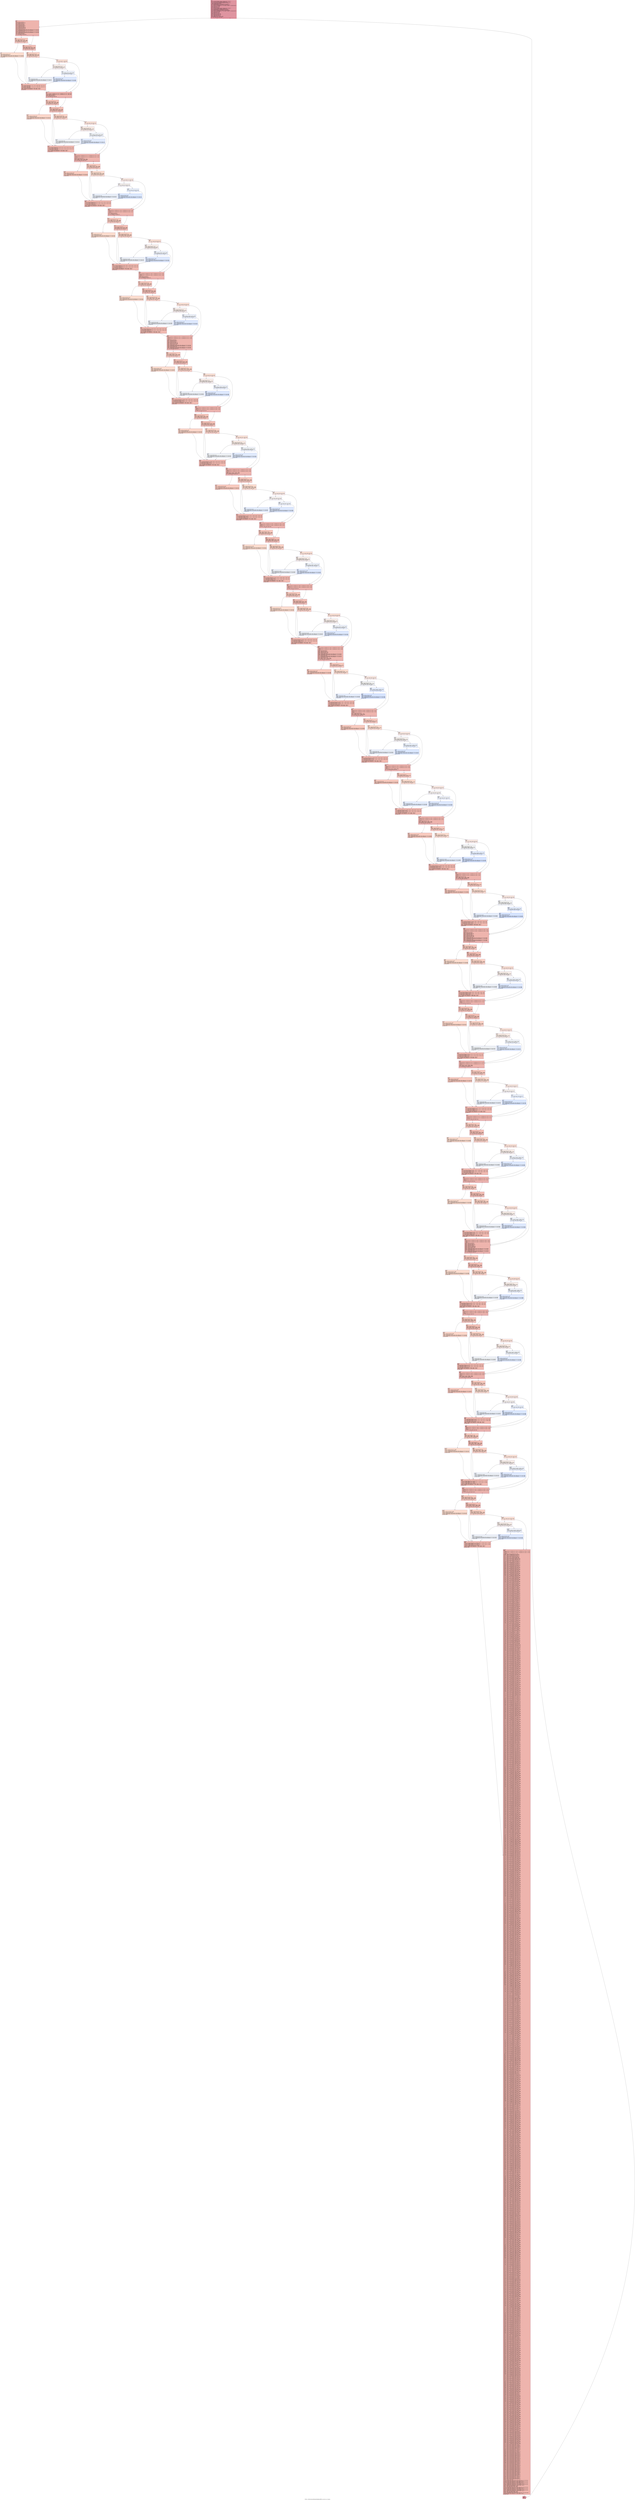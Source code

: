 digraph "CFG for '_Z30SolveSmoothMedianGlobalKernel5PfS_S_S_iiiS_S_S_S_' function" {
	label="CFG for '_Z30SolveSmoothMedianGlobalKernel5PfS_S_S_iiiS_S_S_S_' function";

	Node0x476ea20 [shape=record,color="#b70d28ff", style=filled, fillcolor="#b70d2870",label="{%11:\l  %12 = tail call i32 @llvm.amdgcn.workitem.id.x(), !range !4\l  %13 = tail call i32 @llvm.amdgcn.workgroup.id.x()\l  %14 = tail call align 4 dereferenceable(64) i8 addrspace(4)*\l... @llvm.amdgcn.dispatch.ptr()\l  %15 = getelementptr i8, i8 addrspace(4)* %14, i64 4\l  %16 = bitcast i8 addrspace(4)* %15 to i16 addrspace(4)*\l  %17 = load i16, i16 addrspace(4)* %16, align 4, !range !5, !invariant.load !6\l  %18 = zext i16 %17 to i32\l  %19 = mul i32 %13, %18\l  %20 = add i32 %19, %12\l  %21 = tail call i32 @llvm.amdgcn.workitem.id.y(), !range !4\l  %22 = tail call i32 @llvm.amdgcn.workgroup.id.y()\l  %23 = getelementptr i8, i8 addrspace(4)* %14, i64 6\l  %24 = bitcast i8 addrspace(4)* %23 to i16 addrspace(4)*\l  %25 = load i16, i16 addrspace(4)* %24, align 2, !range !5, !invariant.load !6\l  %26 = zext i16 %25 to i32\l  %27 = mul i32 %22, %26\l  %28 = add i32 %27, %21\l  %29 = mul nsw i32 %28, %6\l  %30 = add nsw i32 %29, %20\l  %31 = icmp slt i32 %20, %4\l  %32 = icmp slt i32 %28, %5\l  %33 = select i1 %31, i1 %32, i1 false\l  br i1 %33, label %34, label %2441\l|{<s0>T|<s1>F}}"];
	Node0x476ea20:s0 -> Node0x4770fc0;
	Node0x476ea20:s1 -> Node0x4773310;
	Node0x4770fc0 [shape=record,color="#3d50c3ff", style=filled, fillcolor="#d8564670",label="{%34:\l34:                                               \l  %35 = add nsw i32 %5, -1\l  %36 = mul nsw i32 %35, %6\l  %37 = add nsw i32 %4, -1\l  %38 = add nsw i32 %28, -2\l  %39 = icmp sgt i32 %28, 1\l  %40 = icmp slt i32 %38, %5\l  %41 = icmp slt i32 %28, 2\l  %42 = icmp sgt i32 %38, %5\l  %43 = mul nsw i32 %38, %6\l  %44 = add nsw i32 %37, %43\l  %45 = sext i32 %44 to i64\l  %46 = getelementptr inbounds float, float addrspace(1)* %0, i64 %45\l  %47 = getelementptr inbounds float, float addrspace(1)* %1, i64 %45\l  %48 = sext i32 %43 to i64\l  %49 = getelementptr inbounds float, float addrspace(1)* %0, i64 %48\l  %50 = getelementptr inbounds float, float addrspace(1)* %1, i64 %48\l  %51 = add nsw i32 %20, -2\l  %52 = icmp sgt i32 %20, 1\l  br i1 %52, label %53, label %62\l|{<s0>T|<s1>F}}"];
	Node0x4770fc0:s0 -> Node0x4773f30;
	Node0x4770fc0:s1 -> Node0x4773f80;
	Node0x4773f30 [shape=record,color="#3d50c3ff", style=filled, fillcolor="#ef886b70",label="{%53:\l53:                                               \l  %54 = icmp slt i32 %51, %4\l  %55 = select i1 %54, i1 %39, i1 false\l  %56 = select i1 %55, i1 %40, i1 false\l  br i1 %56, label %57, label %62\l|{<s0>T|<s1>F}}"];
	Node0x4773f30:s0 -> Node0x47742b0;
	Node0x4773f30:s1 -> Node0x4773f80;
	Node0x47742b0 [shape=record,color="#3d50c3ff", style=filled, fillcolor="#f7af9170",label="{%57:\l57:                                               \l  %58 = add nsw i32 %51, %43\l  %59 = sext i32 %58 to i64\l  %60 = getelementptr inbounds float, float addrspace(1)* %0, i64 %59\l  %61 = getelementptr inbounds float, float addrspace(1)* %1, i64 %59\l  br label %85\l}"];
	Node0x47742b0 -> Node0x47745f0;
	Node0x4773f80 [shape=record,color="#3d50c3ff", style=filled, fillcolor="#e36c5570",label="{%62:\l62:                                               \l  %63 = icmp slt i32 %20, 2\l  %64 = select i1 %63, i1 %39, i1 false\l  %65 = select i1 %64, i1 %40, i1 false\l  br i1 %65, label %85, label %66\l|{<s0>T|<s1>F}}"];
	Node0x4773f80:s0 -> Node0x47745f0;
	Node0x4773f80:s1 -> Node0x4773170;
	Node0x4773170 [shape=record,color="#3d50c3ff", style=filled, fillcolor="#f4987a70",label="{%66:\l66:                                               \l  %67 = icmp sgt i32 %51, %4\l  %68 = select i1 %67, i1 %39, i1 false\l  %69 = select i1 %68, i1 %40, i1 false\l  br i1 %69, label %85, label %70\l|{<s0>T|<s1>F}}"];
	Node0x4773170:s0 -> Node0x47745f0;
	Node0x4773170:s1 -> Node0x4773270;
	Node0x4773270 [shape=record,color="#3d50c3ff", style=filled, fillcolor="#f7bca170",label="{%70:\l70:                                               \l  br i1 %52, label %71, label %90\l|{<s0>T|<s1>F}}"];
	Node0x4773270:s0 -> Node0x4774ea0;
	Node0x4773270:s1 -> Node0x4774ef0;
	Node0x4774ea0 [shape=record,color="#3d50c3ff", style=filled, fillcolor="#ead5c970",label="{%71:\l71:                                               \l  %72 = icmp slt i32 %51, %4\l  %73 = select i1 %72, i1 %41, i1 false\l  br i1 %73, label %74, label %78\l|{<s0>T|<s1>F}}"];
	Node0x4774ea0:s0 -> Node0x4775170;
	Node0x4774ea0:s1 -> Node0x47751c0;
	Node0x4775170 [shape=record,color="#3d50c3ff", style=filled, fillcolor="#d1dae970",label="{%74:\l74:                                               \l  %75 = zext i32 %51 to i64\l  %76 = getelementptr inbounds float, float addrspace(1)* %0, i64 %75\l  %77 = getelementptr inbounds float, float addrspace(1)* %1, i64 %75\l  br label %85\l}"];
	Node0x4775170 -> Node0x47745f0;
	Node0x47751c0 [shape=record,color="#3d50c3ff", style=filled, fillcolor="#d1dae970",label="{%78:\l78:                                               \l  %79 = select i1 %72, i1 %42, i1 false\l  br i1 %79, label %80, label %90\l|{<s0>T|<s1>F}}"];
	Node0x47751c0:s0 -> Node0x47755d0;
	Node0x47751c0:s1 -> Node0x4774ef0;
	Node0x47755d0 [shape=record,color="#3d50c3ff", style=filled, fillcolor="#b2ccfb70",label="{%80:\l80:                                               \l  %81 = add nsw i32 %51, %36\l  %82 = sext i32 %81 to i64\l  %83 = getelementptr inbounds float, float addrspace(1)* %0, i64 %82\l  %84 = getelementptr inbounds float, float addrspace(1)* %1, i64 %82\l  br label %85\l}"];
	Node0x47755d0 -> Node0x47745f0;
	Node0x47745f0 [shape=record,color="#3d50c3ff", style=filled, fillcolor="#de614d70",label="{%85:\l85:                                               \l  %86 = phi float addrspace(1)* [ %77, %74 ], [ %84, %80 ], [ %61, %57 ], [\l... %50, %62 ], [ %47, %66 ]\l  %87 = phi float addrspace(1)* [ %76, %74 ], [ %83, %80 ], [ %60, %57 ], [\l... %49, %62 ], [ %46, %66 ]\l  %88 = load float, float addrspace(1)* %87, align 4, !tbaa !7\l  %89 = load float, float addrspace(1)* %86, align 4, !tbaa !7\l  br label %90\l}"];
	Node0x47745f0 -> Node0x4774ef0;
	Node0x4774ef0 [shape=record,color="#3d50c3ff", style=filled, fillcolor="#d8564670",label="{%90:\l90:                                               \l  %91 = phi float [ 0.000000e+00, %78 ], [ 0.000000e+00, %70 ], [ %88, %85 ]\l  %92 = phi float [ 0.000000e+00, %78 ], [ 0.000000e+00, %70 ], [ %89, %85 ]\l  %93 = add nsw i32 %20, -1\l  %94 = icmp sgt i32 %20, 0\l  br i1 %94, label %95, label %99\l|{<s0>T|<s1>F}}"];
	Node0x4774ef0:s0 -> Node0x47770a0;
	Node0x4774ef0:s1 -> Node0x4777130;
	Node0x47770a0 [shape=record,color="#3d50c3ff", style=filled, fillcolor="#e97a5f70",label="{%95:\l95:                                               \l  %96 = icmp sle i32 %20, %4\l  %97 = select i1 %96, i1 %39, i1 false\l  %98 = select i1 %97, i1 %40, i1 false\l  br i1 %98, label %122, label %99\l|{<s0>T|<s1>F}}"];
	Node0x47770a0:s0 -> Node0x4777460;
	Node0x47770a0:s1 -> Node0x4777130;
	Node0x4777130 [shape=record,color="#3d50c3ff", style=filled, fillcolor="#e5705870",label="{%99:\l99:                                               \l  %100 = icmp slt i32 %20, 1\l  %101 = select i1 %100, i1 %39, i1 false\l  %102 = select i1 %101, i1 %40, i1 false\l  br i1 %102, label %127, label %103\l|{<s0>T|<s1>F}}"];
	Node0x4777130:s0 -> Node0x4777750;
	Node0x4777130:s1 -> Node0x47777a0;
	Node0x47777a0 [shape=record,color="#3d50c3ff", style=filled, fillcolor="#f59c7d70",label="{%103:\l103:                                              \l  %104 = icmp sgt i32 %93, %4\l  %105 = select i1 %104, i1 %39, i1 false\l  %106 = select i1 %105, i1 %40, i1 false\l  br i1 %106, label %127, label %107\l|{<s0>T|<s1>F}}"];
	Node0x47777a0:s0 -> Node0x4777750;
	Node0x47777a0:s1 -> Node0x4777ad0;
	Node0x4777ad0 [shape=record,color="#3d50c3ff", style=filled, fillcolor="#f6bfa670",label="{%107:\l107:                                              \l  br i1 %94, label %108, label %132\l|{<s0>T|<s1>F}}"];
	Node0x4777ad0:s0 -> Node0x4777bd0;
	Node0x4777ad0:s1 -> Node0x4777c20;
	Node0x4777bd0 [shape=record,color="#3d50c3ff", style=filled, fillcolor="#eed0c070",label="{%108:\l108:                                              \l  %109 = icmp sle i32 %20, %4\l  %110 = select i1 %109, i1 %41, i1 false\l  br i1 %110, label %118, label %111\l|{<s0>T|<s1>F}}"];
	Node0x4777bd0:s0 -> Node0x4777ea0;
	Node0x4777bd0:s1 -> Node0x4777ef0;
	Node0x4777ef0 [shape=record,color="#3d50c3ff", style=filled, fillcolor="#d6dce470",label="{%111:\l111:                                              \l  %112 = select i1 %109, i1 %42, i1 false\l  br i1 %112, label %113, label %132\l|{<s0>T|<s1>F}}"];
	Node0x4777ef0:s0 -> Node0x47780e0;
	Node0x4777ef0:s1 -> Node0x4777c20;
	Node0x47780e0 [shape=record,color="#3d50c3ff", style=filled, fillcolor="#b9d0f970",label="{%113:\l113:                                              \l  %114 = add nsw i32 %93, %36\l  %115 = sext i32 %114 to i64\l  %116 = getelementptr inbounds float, float addrspace(1)* %0, i64 %115\l  %117 = getelementptr inbounds float, float addrspace(1)* %1, i64 %115\l  br label %127\l}"];
	Node0x47780e0 -> Node0x4777750;
	Node0x4777ea0 [shape=record,color="#3d50c3ff", style=filled, fillcolor="#d6dce470",label="{%118:\l118:                                              \l  %119 = zext i32 %93 to i64\l  %120 = getelementptr inbounds float, float addrspace(1)* %0, i64 %119\l  %121 = getelementptr inbounds float, float addrspace(1)* %1, i64 %119\l  br label %127\l}"];
	Node0x4777ea0 -> Node0x4777750;
	Node0x4777460 [shape=record,color="#3d50c3ff", style=filled, fillcolor="#f6a38570",label="{%122:\l122:                                              \l  %123 = add nsw i32 %93, %43\l  %124 = sext i32 %123 to i64\l  %125 = getelementptr inbounds float, float addrspace(1)* %0, i64 %124\l  %126 = getelementptr inbounds float, float addrspace(1)* %1, i64 %124\l  br label %127\l}"];
	Node0x4777460 -> Node0x4777750;
	Node0x4777750 [shape=record,color="#3d50c3ff", style=filled, fillcolor="#dc5d4a70",label="{%127:\l127:                                              \l  %128 = phi float addrspace(1)* [ %126, %122 ], [ %121, %118 ], [ %117, %113\l... ], [ %47, %103 ], [ %50, %99 ]\l  %129 = phi float addrspace(1)* [ %125, %122 ], [ %120, %118 ], [ %116, %113\l... ], [ %46, %103 ], [ %49, %99 ]\l  %130 = load float, float addrspace(1)* %129, align 4, !tbaa !7\l  %131 = load float, float addrspace(1)* %128, align 4, !tbaa !7\l  br label %132\l}"];
	Node0x4777750 -> Node0x4777c20;
	Node0x4777c20 [shape=record,color="#3d50c3ff", style=filled, fillcolor="#d8564670",label="{%132:\l132:                                              \l  %133 = phi float [ 0.000000e+00, %111 ], [ 0.000000e+00, %107 ], [ %130,\l... %127 ]\l  %134 = phi float [ 0.000000e+00, %111 ], [ 0.000000e+00, %107 ], [ %131,\l... %127 ]\l  %135 = icmp sgt i32 %20, -1\l  %136 = select i1 %135, i1 %39, i1 false\l  %137 = select i1 %136, i1 %40, i1 false\l  br i1 %137, label %158, label %138\l|{<s0>T|<s1>F}}"];
	Node0x4777c20:s0 -> Node0x4774bb0;
	Node0x4777c20:s1 -> Node0x4779500;
	Node0x4779500 [shape=record,color="#3d50c3ff", style=filled, fillcolor="#ef886b70",label="{%138:\l138:                                              \l  %139 = icmp slt i32 %20, 0\l  %140 = select i1 %139, i1 %39, i1 false\l  %141 = select i1 %140, i1 %40, i1 false\l  br i1 %141, label %163, label %142\l|{<s0>T|<s1>F}}"];
	Node0x4779500:s0 -> Node0x47797f0;
	Node0x4779500:s1 -> Node0x4779840;
	Node0x4779840 [shape=record,color="#3d50c3ff", style=filled, fillcolor="#f7af9170",label="{%142:\l142:                                              \l  %143 = icmp sgt i32 %20, %4\l  %144 = select i1 %143, i1 %39, i1 false\l  %145 = select i1 %144, i1 %40, i1 false\l  br i1 %145, label %163, label %146\l|{<s0>T|<s1>F}}"];
	Node0x4779840:s0 -> Node0x47797f0;
	Node0x4779840:s1 -> Node0x4779b30;
	Node0x4779b30 [shape=record,color="#3d50c3ff", style=filled, fillcolor="#f1ccb870",label="{%146:\l146:                                              \l  br i1 %135, label %147, label %168\l|{<s0>T|<s1>F}}"];
	Node0x4779b30:s0 -> Node0x4779c30;
	Node0x4779b30:s1 -> Node0x4779c80;
	Node0x4779c30 [shape=record,color="#3d50c3ff", style=filled, fillcolor="#e5d8d170",label="{%147:\l147:                                              \l  br i1 %41, label %154, label %148\l|{<s0>T|<s1>F}}"];
	Node0x4779c30:s0 -> Node0x4779d80;
	Node0x4779c30:s1 -> Node0x4779dd0;
	Node0x4779dd0 [shape=record,color="#3d50c3ff", style=filled, fillcolor="#cbd8ee70",label="{%148:\l148:                                              \l  br i1 %42, label %149, label %168\l|{<s0>T|<s1>F}}"];
	Node0x4779dd0:s0 -> Node0x4779ed0;
	Node0x4779dd0:s1 -> Node0x4779c80;
	Node0x4779ed0 [shape=record,color="#3d50c3ff", style=filled, fillcolor="#abc8fd70",label="{%149:\l149:                                              \l  %150 = add nsw i32 %20, %36\l  %151 = sext i32 %150 to i64\l  %152 = getelementptr inbounds float, float addrspace(1)* %0, i64 %151\l  %153 = getelementptr inbounds float, float addrspace(1)* %1, i64 %151\l  br label %163\l}"];
	Node0x4779ed0 -> Node0x47797f0;
	Node0x4779d80 [shape=record,color="#3d50c3ff", style=filled, fillcolor="#cbd8ee70",label="{%154:\l154:                                              \l  %155 = zext i32 %20 to i64\l  %156 = getelementptr inbounds float, float addrspace(1)* %0, i64 %155\l  %157 = getelementptr inbounds float, float addrspace(1)* %1, i64 %155\l  br label %163\l}"];
	Node0x4779d80 -> Node0x47797f0;
	Node0x4774bb0 [shape=record,color="#3d50c3ff", style=filled, fillcolor="#ef886b70",label="{%158:\l158:                                              \l  %159 = add nsw i32 %20, %43\l  %160 = sext i32 %159 to i64\l  %161 = getelementptr inbounds float, float addrspace(1)* %0, i64 %160\l  %162 = getelementptr inbounds float, float addrspace(1)* %1, i64 %160\l  br label %163\l}"];
	Node0x4774bb0 -> Node0x47797f0;
	Node0x47797f0 [shape=record,color="#3d50c3ff", style=filled, fillcolor="#dc5d4a70",label="{%163:\l163:                                              \l  %164 = phi float addrspace(1)* [ %162, %158 ], [ %157, %154 ], [ %153, %149\l... ], [ %47, %142 ], [ %50, %138 ]\l  %165 = phi float addrspace(1)* [ %161, %158 ], [ %156, %154 ], [ %152, %149\l... ], [ %46, %142 ], [ %49, %138 ]\l  %166 = load float, float addrspace(1)* %165, align 4, !tbaa !7\l  %167 = load float, float addrspace(1)* %164, align 4, !tbaa !7\l  br label %168\l}"];
	Node0x47797f0 -> Node0x4779c80;
	Node0x4779c80 [shape=record,color="#3d50c3ff", style=filled, fillcolor="#d8564670",label="{%168:\l168:                                              \l  %169 = phi float [ 0.000000e+00, %148 ], [ 0.000000e+00, %146 ], [ %166,\l... %163 ]\l  %170 = phi float [ 0.000000e+00, %148 ], [ 0.000000e+00, %146 ], [ %167,\l... %163 ]\l  %171 = add nsw i32 %20, 1\l  %172 = icmp sgt i32 %20, -2\l  br i1 %172, label %173, label %177\l|{<s0>T|<s1>F}}"];
	Node0x4779c80:s0 -> Node0x477ada0;
	Node0x4779c80:s1 -> Node0x477adf0;
	Node0x477ada0 [shape=record,color="#3d50c3ff", style=filled, fillcolor="#ef886b70",label="{%173:\l173:                                              \l  %174 = icmp slt i32 %171, %4\l  %175 = select i1 %174, i1 %39, i1 false\l  %176 = select i1 %175, i1 %40, i1 false\l  br i1 %176, label %200, label %177\l|{<s0>T|<s1>F}}"];
	Node0x477ada0:s0 -> Node0x477b0e0;
	Node0x477ada0:s1 -> Node0x477adf0;
	Node0x477adf0 [shape=record,color="#3d50c3ff", style=filled, fillcolor="#e36c5570",label="{%177:\l177:                                              \l  %178 = icmp slt i32 %20, -1\l  %179 = select i1 %178, i1 %39, i1 false\l  %180 = select i1 %179, i1 %40, i1 false\l  br i1 %180, label %205, label %181\l|{<s0>T|<s1>F}}"];
	Node0x477adf0:s0 -> Node0x477b3d0;
	Node0x477adf0:s1 -> Node0x477b420;
	Node0x477b420 [shape=record,color="#3d50c3ff", style=filled, fillcolor="#f4987a70",label="{%181:\l181:                                              \l  %182 = icmp sge i32 %20, %4\l  %183 = select i1 %182, i1 %39, i1 false\l  %184 = select i1 %183, i1 %40, i1 false\l  br i1 %184, label %205, label %185\l|{<s0>T|<s1>F}}"];
	Node0x477b420:s0 -> Node0x477b3d0;
	Node0x477b420:s1 -> Node0x477b710;
	Node0x477b710 [shape=record,color="#3d50c3ff", style=filled, fillcolor="#f7bca170",label="{%185:\l185:                                              \l  br i1 %172, label %186, label %210\l|{<s0>T|<s1>F}}"];
	Node0x477b710:s0 -> Node0x477b810;
	Node0x477b710:s1 -> Node0x477b860;
	Node0x477b810 [shape=record,color="#3d50c3ff", style=filled, fillcolor="#ead5c970",label="{%186:\l186:                                              \l  %187 = icmp slt i32 %171, %4\l  %188 = select i1 %187, i1 %41, i1 false\l  br i1 %188, label %196, label %189\l|{<s0>T|<s1>F}}"];
	Node0x477b810:s0 -> Node0x477baa0;
	Node0x477b810:s1 -> Node0x477baf0;
	Node0x477baf0 [shape=record,color="#3d50c3ff", style=filled, fillcolor="#d1dae970",label="{%189:\l189:                                              \l  %190 = select i1 %187, i1 %42, i1 false\l  br i1 %190, label %191, label %210\l|{<s0>T|<s1>F}}"];
	Node0x477baf0:s0 -> Node0x477bca0;
	Node0x477baf0:s1 -> Node0x477b860;
	Node0x477bca0 [shape=record,color="#3d50c3ff", style=filled, fillcolor="#b2ccfb70",label="{%191:\l191:                                              \l  %192 = add nsw i32 %171, %36\l  %193 = sext i32 %192 to i64\l  %194 = getelementptr inbounds float, float addrspace(1)* %0, i64 %193\l  %195 = getelementptr inbounds float, float addrspace(1)* %1, i64 %193\l  br label %205\l}"];
	Node0x477bca0 -> Node0x477b3d0;
	Node0x477baa0 [shape=record,color="#3d50c3ff", style=filled, fillcolor="#d1dae970",label="{%196:\l196:                                              \l  %197 = zext i32 %171 to i64\l  %198 = getelementptr inbounds float, float addrspace(1)* %0, i64 %197\l  %199 = getelementptr inbounds float, float addrspace(1)* %1, i64 %197\l  br label %205\l}"];
	Node0x477baa0 -> Node0x477b3d0;
	Node0x477b0e0 [shape=record,color="#3d50c3ff", style=filled, fillcolor="#f7af9170",label="{%200:\l200:                                              \l  %201 = add nsw i32 %171, %43\l  %202 = sext i32 %201 to i64\l  %203 = getelementptr inbounds float, float addrspace(1)* %0, i64 %202\l  %204 = getelementptr inbounds float, float addrspace(1)* %1, i64 %202\l  br label %205\l}"];
	Node0x477b0e0 -> Node0x477b3d0;
	Node0x477b3d0 [shape=record,color="#3d50c3ff", style=filled, fillcolor="#de614d70",label="{%205:\l205:                                              \l  %206 = phi float addrspace(1)* [ %204, %200 ], [ %199, %196 ], [ %195, %191\l... ], [ %47, %181 ], [ %50, %177 ]\l  %207 = phi float addrspace(1)* [ %203, %200 ], [ %198, %196 ], [ %194, %191\l... ], [ %46, %181 ], [ %49, %177 ]\l  %208 = load float, float addrspace(1)* %207, align 4, !tbaa !7\l  %209 = load float, float addrspace(1)* %206, align 4, !tbaa !7\l  br label %210\l}"];
	Node0x477b3d0 -> Node0x477b860;
	Node0x477b860 [shape=record,color="#3d50c3ff", style=filled, fillcolor="#d8564670",label="{%210:\l210:                                              \l  %211 = phi float [ 0.000000e+00, %189 ], [ 0.000000e+00, %185 ], [ %208,\l... %205 ]\l  %212 = phi float [ 0.000000e+00, %189 ], [ 0.000000e+00, %185 ], [ %209,\l... %205 ]\l  %213 = add nsw i32 %20, 2\l  %214 = icmp sgt i32 %20, -3\l  br i1 %214, label %215, label %219\l|{<s0>T|<s1>F}}"];
	Node0x477b860:s0 -> Node0x477cb70;
	Node0x477b860:s1 -> Node0x477cbc0;
	Node0x477cb70 [shape=record,color="#3d50c3ff", style=filled, fillcolor="#ef886b70",label="{%215:\l215:                                              \l  %216 = icmp slt i32 %213, %4\l  %217 = select i1 %216, i1 %39, i1 false\l  %218 = select i1 %217, i1 %40, i1 false\l  br i1 %218, label %242, label %219\l|{<s0>T|<s1>F}}"];
	Node0x477cb70:s0 -> Node0x477ceb0;
	Node0x477cb70:s1 -> Node0x477cbc0;
	Node0x477cbc0 [shape=record,color="#3d50c3ff", style=filled, fillcolor="#e36c5570",label="{%219:\l219:                                              \l  %220 = icmp slt i32 %20, -2\l  %221 = select i1 %220, i1 %39, i1 false\l  %222 = select i1 %221, i1 %40, i1 false\l  br i1 %222, label %247, label %223\l|{<s0>T|<s1>F}}"];
	Node0x477cbc0:s0 -> Node0x477d1a0;
	Node0x477cbc0:s1 -> Node0x477d1f0;
	Node0x477d1f0 [shape=record,color="#3d50c3ff", style=filled, fillcolor="#f4987a70",label="{%223:\l223:                                              \l  %224 = icmp sgt i32 %213, %4\l  %225 = select i1 %224, i1 %39, i1 false\l  %226 = select i1 %225, i1 %40, i1 false\l  br i1 %226, label %247, label %227\l|{<s0>T|<s1>F}}"];
	Node0x477d1f0:s0 -> Node0x477d1a0;
	Node0x477d1f0:s1 -> Node0x477d4e0;
	Node0x477d4e0 [shape=record,color="#3d50c3ff", style=filled, fillcolor="#f7bca170",label="{%227:\l227:                                              \l  br i1 %214, label %228, label %252\l|{<s0>T|<s1>F}}"];
	Node0x477d4e0:s0 -> Node0x477d5e0;
	Node0x477d4e0:s1 -> Node0x477d630;
	Node0x477d5e0 [shape=record,color="#3d50c3ff", style=filled, fillcolor="#ead5c970",label="{%228:\l228:                                              \l  %229 = icmp slt i32 %213, %4\l  %230 = select i1 %229, i1 %41, i1 false\l  br i1 %230, label %238, label %231\l|{<s0>T|<s1>F}}"];
	Node0x477d5e0:s0 -> Node0x477d870;
	Node0x477d5e0:s1 -> Node0x477d8c0;
	Node0x477d8c0 [shape=record,color="#3d50c3ff", style=filled, fillcolor="#d1dae970",label="{%231:\l231:                                              \l  %232 = select i1 %229, i1 %42, i1 false\l  br i1 %232, label %233, label %252\l|{<s0>T|<s1>F}}"];
	Node0x477d8c0:s0 -> Node0x477da70;
	Node0x477d8c0:s1 -> Node0x477d630;
	Node0x477da70 [shape=record,color="#3d50c3ff", style=filled, fillcolor="#b2ccfb70",label="{%233:\l233:                                              \l  %234 = add nsw i32 %213, %36\l  %235 = sext i32 %234 to i64\l  %236 = getelementptr inbounds float, float addrspace(1)* %0, i64 %235\l  %237 = getelementptr inbounds float, float addrspace(1)* %1, i64 %235\l  br label %247\l}"];
	Node0x477da70 -> Node0x477d1a0;
	Node0x477d870 [shape=record,color="#3d50c3ff", style=filled, fillcolor="#d1dae970",label="{%238:\l238:                                              \l  %239 = zext i32 %213 to i64\l  %240 = getelementptr inbounds float, float addrspace(1)* %0, i64 %239\l  %241 = getelementptr inbounds float, float addrspace(1)* %1, i64 %239\l  br label %247\l}"];
	Node0x477d870 -> Node0x477d1a0;
	Node0x477ceb0 [shape=record,color="#3d50c3ff", style=filled, fillcolor="#f7af9170",label="{%242:\l242:                                              \l  %243 = add nsw i32 %213, %43\l  %244 = sext i32 %243 to i64\l  %245 = getelementptr inbounds float, float addrspace(1)* %0, i64 %244\l  %246 = getelementptr inbounds float, float addrspace(1)* %1, i64 %244\l  br label %247\l}"];
	Node0x477ceb0 -> Node0x477d1a0;
	Node0x477d1a0 [shape=record,color="#3d50c3ff", style=filled, fillcolor="#de614d70",label="{%247:\l247:                                              \l  %248 = phi float addrspace(1)* [ %246, %242 ], [ %241, %238 ], [ %237, %233\l... ], [ %47, %223 ], [ %50, %219 ]\l  %249 = phi float addrspace(1)* [ %245, %242 ], [ %240, %238 ], [ %236, %233\l... ], [ %46, %223 ], [ %49, %219 ]\l  %250 = load float, float addrspace(1)* %249, align 4, !tbaa !7\l  %251 = load float, float addrspace(1)* %248, align 4, !tbaa !7\l  br label %252\l}"];
	Node0x477d1a0 -> Node0x477d630;
	Node0x477d630 [shape=record,color="#3d50c3ff", style=filled, fillcolor="#d8564670",label="{%252:\l252:                                              \l  %253 = phi float [ 0.000000e+00, %231 ], [ 0.000000e+00, %227 ], [ %250,\l... %247 ]\l  %254 = phi float [ 0.000000e+00, %231 ], [ 0.000000e+00, %227 ], [ %251,\l... %247 ]\l  %255 = add nsw i32 %28, -1\l  %256 = icmp sgt i32 %28, 0\l  %257 = icmp sle i32 %28, %5\l  %258 = icmp slt i32 %28, 1\l  %259 = icmp sgt i32 %255, %5\l  %260 = mul nsw i32 %255, %6\l  %261 = add nsw i32 %37, %260\l  %262 = sext i32 %261 to i64\l  %263 = getelementptr inbounds float, float addrspace(1)* %0, i64 %262\l  %264 = getelementptr inbounds float, float addrspace(1)* %1, i64 %262\l  %265 = sext i32 %260 to i64\l  %266 = getelementptr inbounds float, float addrspace(1)* %0, i64 %265\l  %267 = getelementptr inbounds float, float addrspace(1)* %1, i64 %265\l  br i1 %52, label %268, label %272\l|{<s0>T|<s1>F}}"];
	Node0x477d630:s0 -> Node0x47790b0;
	Node0x477d630:s1 -> Node0x4779100;
	Node0x47790b0 [shape=record,color="#3d50c3ff", style=filled, fillcolor="#ef886b70",label="{%268:\l268:                                              \l  %269 = icmp slt i32 %51, %4\l  %270 = select i1 %269, i1 %256, i1 false\l  %271 = select i1 %270, i1 %257, i1 false\l  br i1 %271, label %295, label %272\l|{<s0>T|<s1>F}}"];
	Node0x47790b0:s0 -> Node0x477fae0;
	Node0x47790b0:s1 -> Node0x4779100;
	Node0x4779100 [shape=record,color="#3d50c3ff", style=filled, fillcolor="#e36c5570",label="{%272:\l272:                                              \l  %273 = icmp slt i32 %20, 2\l  %274 = select i1 %273, i1 %256, i1 false\l  %275 = select i1 %274, i1 %257, i1 false\l  br i1 %275, label %300, label %276\l|{<s0>T|<s1>F}}"];
	Node0x4779100:s0 -> Node0x477fdd0;
	Node0x4779100:s1 -> Node0x477fe20;
	Node0x477fe20 [shape=record,color="#3d50c3ff", style=filled, fillcolor="#f4987a70",label="{%276:\l276:                                              \l  %277 = icmp sgt i32 %51, %4\l  %278 = select i1 %277, i1 %256, i1 false\l  %279 = select i1 %278, i1 %257, i1 false\l  br i1 %279, label %300, label %280\l|{<s0>T|<s1>F}}"];
	Node0x477fe20:s0 -> Node0x477fdd0;
	Node0x477fe20:s1 -> Node0x4780110;
	Node0x4780110 [shape=record,color="#3d50c3ff", style=filled, fillcolor="#f7bca170",label="{%280:\l280:                                              \l  br i1 %52, label %281, label %305\l|{<s0>T|<s1>F}}"];
	Node0x4780110:s0 -> Node0x4780210;
	Node0x4780110:s1 -> Node0x4780260;
	Node0x4780210 [shape=record,color="#3d50c3ff", style=filled, fillcolor="#ead5c970",label="{%281:\l281:                                              \l  %282 = icmp slt i32 %51, %4\l  %283 = select i1 %282, i1 %258, i1 false\l  br i1 %283, label %291, label %284\l|{<s0>T|<s1>F}}"];
	Node0x4780210:s0 -> Node0x47804a0;
	Node0x4780210:s1 -> Node0x47804f0;
	Node0x47804f0 [shape=record,color="#3d50c3ff", style=filled, fillcolor="#d1dae970",label="{%284:\l284:                                              \l  %285 = select i1 %282, i1 %259, i1 false\l  br i1 %285, label %286, label %305\l|{<s0>T|<s1>F}}"];
	Node0x47804f0:s0 -> Node0x47806a0;
	Node0x47804f0:s1 -> Node0x4780260;
	Node0x47806a0 [shape=record,color="#3d50c3ff", style=filled, fillcolor="#b2ccfb70",label="{%286:\l286:                                              \l  %287 = add nsw i32 %51, %36\l  %288 = sext i32 %287 to i64\l  %289 = getelementptr inbounds float, float addrspace(1)* %0, i64 %288\l  %290 = getelementptr inbounds float, float addrspace(1)* %1, i64 %288\l  br label %300\l}"];
	Node0x47806a0 -> Node0x477fdd0;
	Node0x47804a0 [shape=record,color="#3d50c3ff", style=filled, fillcolor="#d1dae970",label="{%291:\l291:                                              \l  %292 = zext i32 %51 to i64\l  %293 = getelementptr inbounds float, float addrspace(1)* %0, i64 %292\l  %294 = getelementptr inbounds float, float addrspace(1)* %1, i64 %292\l  br label %300\l}"];
	Node0x47804a0 -> Node0x477fdd0;
	Node0x477fae0 [shape=record,color="#3d50c3ff", style=filled, fillcolor="#f7af9170",label="{%295:\l295:                                              \l  %296 = add nsw i32 %51, %260\l  %297 = sext i32 %296 to i64\l  %298 = getelementptr inbounds float, float addrspace(1)* %0, i64 %297\l  %299 = getelementptr inbounds float, float addrspace(1)* %1, i64 %297\l  br label %300\l}"];
	Node0x477fae0 -> Node0x477fdd0;
	Node0x477fdd0 [shape=record,color="#3d50c3ff", style=filled, fillcolor="#de614d70",label="{%300:\l300:                                              \l  %301 = phi float addrspace(1)* [ %299, %295 ], [ %294, %291 ], [ %290, %286\l... ], [ %264, %276 ], [ %267, %272 ]\l  %302 = phi float addrspace(1)* [ %298, %295 ], [ %293, %291 ], [ %289, %286\l... ], [ %263, %276 ], [ %266, %272 ]\l  %303 = load float, float addrspace(1)* %302, align 4, !tbaa !7\l  %304 = load float, float addrspace(1)* %301, align 4, !tbaa !7\l  br label %305\l}"];
	Node0x477fdd0 -> Node0x4780260;
	Node0x4780260 [shape=record,color="#3d50c3ff", style=filled, fillcolor="#d8564670",label="{%305:\l305:                                              \l  %306 = phi float [ 0.000000e+00, %284 ], [ 0.000000e+00, %280 ], [ %303,\l... %300 ]\l  %307 = phi float [ 0.000000e+00, %284 ], [ 0.000000e+00, %280 ], [ %304,\l... %300 ]\l  br i1 %94, label %308, label %312\l|{<s0>T|<s1>F}}"];
	Node0x4780260:s0 -> Node0x4781450;
	Node0x4780260:s1 -> Node0x47814a0;
	Node0x4781450 [shape=record,color="#3d50c3ff", style=filled, fillcolor="#e97a5f70",label="{%308:\l308:                                              \l  %309 = icmp sle i32 %20, %4\l  %310 = select i1 %309, i1 %256, i1 false\l  %311 = select i1 %310, i1 %257, i1 false\l  br i1 %311, label %335, label %312\l|{<s0>T|<s1>F}}"];
	Node0x4781450:s0 -> Node0x4781790;
	Node0x4781450:s1 -> Node0x47814a0;
	Node0x47814a0 [shape=record,color="#3d50c3ff", style=filled, fillcolor="#e5705870",label="{%312:\l312:                                              \l  %313 = icmp slt i32 %20, 1\l  %314 = select i1 %313, i1 %256, i1 false\l  %315 = select i1 %314, i1 %257, i1 false\l  br i1 %315, label %340, label %316\l|{<s0>T|<s1>F}}"];
	Node0x47814a0:s0 -> Node0x4781a80;
	Node0x47814a0:s1 -> Node0x4781ad0;
	Node0x4781ad0 [shape=record,color="#3d50c3ff", style=filled, fillcolor="#f59c7d70",label="{%316:\l316:                                              \l  %317 = icmp sgt i32 %93, %4\l  %318 = select i1 %317, i1 %256, i1 false\l  %319 = select i1 %318, i1 %257, i1 false\l  br i1 %319, label %340, label %320\l|{<s0>T|<s1>F}}"];
	Node0x4781ad0:s0 -> Node0x4781a80;
	Node0x4781ad0:s1 -> Node0x4781dc0;
	Node0x4781dc0 [shape=record,color="#3d50c3ff", style=filled, fillcolor="#f6bfa670",label="{%320:\l320:                                              \l  br i1 %94, label %321, label %345\l|{<s0>T|<s1>F}}"];
	Node0x4781dc0:s0 -> Node0x4781ec0;
	Node0x4781dc0:s1 -> Node0x4781f10;
	Node0x4781ec0 [shape=record,color="#3d50c3ff", style=filled, fillcolor="#eed0c070",label="{%321:\l321:                                              \l  %322 = icmp sle i32 %20, %4\l  %323 = select i1 %322, i1 %258, i1 false\l  br i1 %323, label %331, label %324\l|{<s0>T|<s1>F}}"];
	Node0x4781ec0:s0 -> Node0x4782150;
	Node0x4781ec0:s1 -> Node0x47821a0;
	Node0x47821a0 [shape=record,color="#3d50c3ff", style=filled, fillcolor="#d6dce470",label="{%324:\l324:                                              \l  %325 = select i1 %322, i1 %259, i1 false\l  br i1 %325, label %326, label %345\l|{<s0>T|<s1>F}}"];
	Node0x47821a0:s0 -> Node0x4782350;
	Node0x47821a0:s1 -> Node0x4781f10;
	Node0x4782350 [shape=record,color="#3d50c3ff", style=filled, fillcolor="#b9d0f970",label="{%326:\l326:                                              \l  %327 = add nsw i32 %93, %36\l  %328 = sext i32 %327 to i64\l  %329 = getelementptr inbounds float, float addrspace(1)* %0, i64 %328\l  %330 = getelementptr inbounds float, float addrspace(1)* %1, i64 %328\l  br label %340\l}"];
	Node0x4782350 -> Node0x4781a80;
	Node0x4782150 [shape=record,color="#3d50c3ff", style=filled, fillcolor="#d6dce470",label="{%331:\l331:                                              \l  %332 = zext i32 %93 to i64\l  %333 = getelementptr inbounds float, float addrspace(1)* %0, i64 %332\l  %334 = getelementptr inbounds float, float addrspace(1)* %1, i64 %332\l  br label %340\l}"];
	Node0x4782150 -> Node0x4781a80;
	Node0x4781790 [shape=record,color="#3d50c3ff", style=filled, fillcolor="#f6a38570",label="{%335:\l335:                                              \l  %336 = add nsw i32 %93, %260\l  %337 = sext i32 %336 to i64\l  %338 = getelementptr inbounds float, float addrspace(1)* %0, i64 %337\l  %339 = getelementptr inbounds float, float addrspace(1)* %1, i64 %337\l  br label %340\l}"];
	Node0x4781790 -> Node0x4781a80;
	Node0x4781a80 [shape=record,color="#3d50c3ff", style=filled, fillcolor="#dc5d4a70",label="{%340:\l340:                                              \l  %341 = phi float addrspace(1)* [ %339, %335 ], [ %334, %331 ], [ %330, %326\l... ], [ %264, %316 ], [ %267, %312 ]\l  %342 = phi float addrspace(1)* [ %338, %335 ], [ %333, %331 ], [ %329, %326\l... ], [ %263, %316 ], [ %266, %312 ]\l  %343 = load float, float addrspace(1)* %342, align 4, !tbaa !7\l  %344 = load float, float addrspace(1)* %341, align 4, !tbaa !7\l  br label %345\l}"];
	Node0x4781a80 -> Node0x4781f10;
	Node0x4781f10 [shape=record,color="#3d50c3ff", style=filled, fillcolor="#d8564670",label="{%345:\l345:                                              \l  %346 = phi float [ 0.000000e+00, %324 ], [ 0.000000e+00, %320 ], [ %343,\l... %340 ]\l  %347 = phi float [ 0.000000e+00, %324 ], [ 0.000000e+00, %320 ], [ %344,\l... %340 ]\l  %348 = select i1 %135, i1 %256, i1 false\l  %349 = select i1 %348, i1 %257, i1 false\l  br i1 %349, label %370, label %350\l|{<s0>T|<s1>F}}"];
	Node0x4781f10:s0 -> Node0x4783260;
	Node0x4781f10:s1 -> Node0x47832b0;
	Node0x47832b0 [shape=record,color="#3d50c3ff", style=filled, fillcolor="#ef886b70",label="{%350:\l350:                                              \l  %351 = icmp slt i32 %20, 0\l  %352 = select i1 %351, i1 %256, i1 false\l  %353 = select i1 %352, i1 %257, i1 false\l  br i1 %353, label %375, label %354\l|{<s0>T|<s1>F}}"];
	Node0x47832b0:s0 -> Node0x47835a0;
	Node0x47832b0:s1 -> Node0x47835f0;
	Node0x47835f0 [shape=record,color="#3d50c3ff", style=filled, fillcolor="#f7af9170",label="{%354:\l354:                                              \l  %355 = icmp sgt i32 %20, %4\l  %356 = select i1 %355, i1 %256, i1 false\l  %357 = select i1 %356, i1 %257, i1 false\l  br i1 %357, label %375, label %358\l|{<s0>T|<s1>F}}"];
	Node0x47835f0:s0 -> Node0x47835a0;
	Node0x47835f0:s1 -> Node0x47838e0;
	Node0x47838e0 [shape=record,color="#3d50c3ff", style=filled, fillcolor="#f1ccb870",label="{%358:\l358:                                              \l  br i1 %135, label %359, label %380\l|{<s0>T|<s1>F}}"];
	Node0x47838e0:s0 -> Node0x47839e0;
	Node0x47838e0:s1 -> Node0x4783a30;
	Node0x47839e0 [shape=record,color="#3d50c3ff", style=filled, fillcolor="#e5d8d170",label="{%359:\l359:                                              \l  br i1 %258, label %366, label %360\l|{<s0>T|<s1>F}}"];
	Node0x47839e0:s0 -> Node0x4783b30;
	Node0x47839e0:s1 -> Node0x4783b80;
	Node0x4783b80 [shape=record,color="#3d50c3ff", style=filled, fillcolor="#d4dbe670",label="{%360:\l360:                                              \l  br i1 %259, label %361, label %380\l|{<s0>T|<s1>F}}"];
	Node0x4783b80:s0 -> Node0x4783c80;
	Node0x4783b80:s1 -> Node0x4783a30;
	Node0x4783c80 [shape=record,color="#3d50c3ff", style=filled, fillcolor="#b2ccfb70",label="{%361:\l361:                                              \l  %362 = add nsw i32 %20, %36\l  %363 = sext i32 %362 to i64\l  %364 = getelementptr inbounds float, float addrspace(1)* %0, i64 %363\l  %365 = getelementptr inbounds float, float addrspace(1)* %1, i64 %363\l  br label %375\l}"];
	Node0x4783c80 -> Node0x47835a0;
	Node0x4783b30 [shape=record,color="#3d50c3ff", style=filled, fillcolor="#bfd3f670",label="{%366:\l366:                                              \l  %367 = zext i32 %20 to i64\l  %368 = getelementptr inbounds float, float addrspace(1)* %0, i64 %367\l  %369 = getelementptr inbounds float, float addrspace(1)* %1, i64 %367\l  br label %375\l}"];
	Node0x4783b30 -> Node0x47835a0;
	Node0x4783260 [shape=record,color="#3d50c3ff", style=filled, fillcolor="#ef886b70",label="{%370:\l370:                                              \l  %371 = add nsw i32 %20, %260\l  %372 = sext i32 %371 to i64\l  %373 = getelementptr inbounds float, float addrspace(1)* %0, i64 %372\l  %374 = getelementptr inbounds float, float addrspace(1)* %1, i64 %372\l  br label %375\l}"];
	Node0x4783260 -> Node0x47835a0;
	Node0x47835a0 [shape=record,color="#3d50c3ff", style=filled, fillcolor="#dc5d4a70",label="{%375:\l375:                                              \l  %376 = phi float addrspace(1)* [ %374, %370 ], [ %369, %366 ], [ %365, %361\l... ], [ %264, %354 ], [ %267, %350 ]\l  %377 = phi float addrspace(1)* [ %373, %370 ], [ %368, %366 ], [ %364, %361\l... ], [ %263, %354 ], [ %266, %350 ]\l  %378 = load float, float addrspace(1)* %377, align 4, !tbaa !7\l  %379 = load float, float addrspace(1)* %376, align 4, !tbaa !7\l  br label %380\l}"];
	Node0x47835a0 -> Node0x4783a30;
	Node0x4783a30 [shape=record,color="#3d50c3ff", style=filled, fillcolor="#d8564670",label="{%380:\l380:                                              \l  %381 = phi float [ 0.000000e+00, %360 ], [ 0.000000e+00, %358 ], [ %378,\l... %375 ]\l  %382 = phi float [ 0.000000e+00, %360 ], [ 0.000000e+00, %358 ], [ %379,\l... %375 ]\l  br i1 %172, label %383, label %387\l|{<s0>T|<s1>F}}"];
	Node0x4783a30:s0 -> Node0x4784a30;
	Node0x4783a30:s1 -> Node0x4784a80;
	Node0x4784a30 [shape=record,color="#3d50c3ff", style=filled, fillcolor="#ef886b70",label="{%383:\l383:                                              \l  %384 = icmp slt i32 %171, %4\l  %385 = select i1 %384, i1 %256, i1 false\l  %386 = select i1 %385, i1 %257, i1 false\l  br i1 %386, label %410, label %387\l|{<s0>T|<s1>F}}"];
	Node0x4784a30:s0 -> Node0x4784d70;
	Node0x4784a30:s1 -> Node0x4784a80;
	Node0x4784a80 [shape=record,color="#3d50c3ff", style=filled, fillcolor="#e36c5570",label="{%387:\l387:                                              \l  %388 = icmp slt i32 %20, -1\l  %389 = select i1 %388, i1 %256, i1 false\l  %390 = select i1 %389, i1 %257, i1 false\l  br i1 %390, label %415, label %391\l|{<s0>T|<s1>F}}"];
	Node0x4784a80:s0 -> Node0x4785060;
	Node0x4784a80:s1 -> Node0x47850b0;
	Node0x47850b0 [shape=record,color="#3d50c3ff", style=filled, fillcolor="#f4987a70",label="{%391:\l391:                                              \l  %392 = icmp sge i32 %20, %4\l  %393 = select i1 %392, i1 %256, i1 false\l  %394 = select i1 %393, i1 %257, i1 false\l  br i1 %394, label %415, label %395\l|{<s0>T|<s1>F}}"];
	Node0x47850b0:s0 -> Node0x4785060;
	Node0x47850b0:s1 -> Node0x47853a0;
	Node0x47853a0 [shape=record,color="#3d50c3ff", style=filled, fillcolor="#f7bca170",label="{%395:\l395:                                              \l  br i1 %172, label %396, label %420\l|{<s0>T|<s1>F}}"];
	Node0x47853a0:s0 -> Node0x47854a0;
	Node0x47853a0:s1 -> Node0x47854f0;
	Node0x47854a0 [shape=record,color="#3d50c3ff", style=filled, fillcolor="#ead5c970",label="{%396:\l396:                                              \l  %397 = icmp slt i32 %171, %4\l  %398 = select i1 %397, i1 %258, i1 false\l  br i1 %398, label %406, label %399\l|{<s0>T|<s1>F}}"];
	Node0x47854a0:s0 -> Node0x4785730;
	Node0x47854a0:s1 -> Node0x4785780;
	Node0x4785780 [shape=record,color="#3d50c3ff", style=filled, fillcolor="#d1dae970",label="{%399:\l399:                                              \l  %400 = select i1 %397, i1 %259, i1 false\l  br i1 %400, label %401, label %420\l|{<s0>T|<s1>F}}"];
	Node0x4785780:s0 -> Node0x4785930;
	Node0x4785780:s1 -> Node0x47854f0;
	Node0x4785930 [shape=record,color="#3d50c3ff", style=filled, fillcolor="#b2ccfb70",label="{%401:\l401:                                              \l  %402 = add nsw i32 %171, %36\l  %403 = sext i32 %402 to i64\l  %404 = getelementptr inbounds float, float addrspace(1)* %0, i64 %403\l  %405 = getelementptr inbounds float, float addrspace(1)* %1, i64 %403\l  br label %415\l}"];
	Node0x4785930 -> Node0x4785060;
	Node0x4785730 [shape=record,color="#3d50c3ff", style=filled, fillcolor="#d1dae970",label="{%406:\l406:                                              \l  %407 = zext i32 %171 to i64\l  %408 = getelementptr inbounds float, float addrspace(1)* %0, i64 %407\l  %409 = getelementptr inbounds float, float addrspace(1)* %1, i64 %407\l  br label %415\l}"];
	Node0x4785730 -> Node0x4785060;
	Node0x4784d70 [shape=record,color="#3d50c3ff", style=filled, fillcolor="#f7af9170",label="{%410:\l410:                                              \l  %411 = add nsw i32 %171, %260\l  %412 = sext i32 %411 to i64\l  %413 = getelementptr inbounds float, float addrspace(1)* %0, i64 %412\l  %414 = getelementptr inbounds float, float addrspace(1)* %1, i64 %412\l  br label %415\l}"];
	Node0x4784d70 -> Node0x4785060;
	Node0x4785060 [shape=record,color="#3d50c3ff", style=filled, fillcolor="#de614d70",label="{%415:\l415:                                              \l  %416 = phi float addrspace(1)* [ %414, %410 ], [ %409, %406 ], [ %405, %401\l... ], [ %264, %391 ], [ %267, %387 ]\l  %417 = phi float addrspace(1)* [ %413, %410 ], [ %408, %406 ], [ %404, %401\l... ], [ %263, %391 ], [ %266, %387 ]\l  %418 = load float, float addrspace(1)* %417, align 4, !tbaa !7\l  %419 = load float, float addrspace(1)* %416, align 4, !tbaa !7\l  br label %420\l}"];
	Node0x4785060 -> Node0x47854f0;
	Node0x47854f0 [shape=record,color="#3d50c3ff", style=filled, fillcolor="#d8564670",label="{%420:\l420:                                              \l  %421 = phi float [ 0.000000e+00, %399 ], [ 0.000000e+00, %395 ], [ %418,\l... %415 ]\l  %422 = phi float [ 0.000000e+00, %399 ], [ 0.000000e+00, %395 ], [ %419,\l... %415 ]\l  br i1 %214, label %423, label %427\l|{<s0>T|<s1>F}}"];
	Node0x47854f0:s0 -> Node0x47866e0;
	Node0x47854f0:s1 -> Node0x4786730;
	Node0x47866e0 [shape=record,color="#3d50c3ff", style=filled, fillcolor="#ef886b70",label="{%423:\l423:                                              \l  %424 = icmp slt i32 %213, %4\l  %425 = select i1 %424, i1 %256, i1 false\l  %426 = select i1 %425, i1 %257, i1 false\l  br i1 %426, label %450, label %427\l|{<s0>T|<s1>F}}"];
	Node0x47866e0:s0 -> Node0x4786a20;
	Node0x47866e0:s1 -> Node0x4786730;
	Node0x4786730 [shape=record,color="#3d50c3ff", style=filled, fillcolor="#e36c5570",label="{%427:\l427:                                              \l  %428 = icmp slt i32 %20, -2\l  %429 = select i1 %428, i1 %256, i1 false\l  %430 = select i1 %429, i1 %257, i1 false\l  br i1 %430, label %455, label %431\l|{<s0>T|<s1>F}}"];
	Node0x4786730:s0 -> Node0x4786d10;
	Node0x4786730:s1 -> Node0x4786d60;
	Node0x4786d60 [shape=record,color="#3d50c3ff", style=filled, fillcolor="#f4987a70",label="{%431:\l431:                                              \l  %432 = icmp sgt i32 %213, %4\l  %433 = select i1 %432, i1 %256, i1 false\l  %434 = select i1 %433, i1 %257, i1 false\l  br i1 %434, label %455, label %435\l|{<s0>T|<s1>F}}"];
	Node0x4786d60:s0 -> Node0x4786d10;
	Node0x4786d60:s1 -> Node0x4787050;
	Node0x4787050 [shape=record,color="#3d50c3ff", style=filled, fillcolor="#f7bca170",label="{%435:\l435:                                              \l  br i1 %214, label %436, label %460\l|{<s0>T|<s1>F}}"];
	Node0x4787050:s0 -> Node0x4787150;
	Node0x4787050:s1 -> Node0x47871a0;
	Node0x4787150 [shape=record,color="#3d50c3ff", style=filled, fillcolor="#ead5c970",label="{%436:\l436:                                              \l  %437 = icmp slt i32 %213, %4\l  %438 = select i1 %437, i1 %258, i1 false\l  br i1 %438, label %446, label %439\l|{<s0>T|<s1>F}}"];
	Node0x4787150:s0 -> Node0x47873e0;
	Node0x4787150:s1 -> Node0x4787430;
	Node0x4787430 [shape=record,color="#3d50c3ff", style=filled, fillcolor="#d1dae970",label="{%439:\l439:                                              \l  %440 = select i1 %437, i1 %259, i1 false\l  br i1 %440, label %441, label %460\l|{<s0>T|<s1>F}}"];
	Node0x4787430:s0 -> Node0x47875e0;
	Node0x4787430:s1 -> Node0x47871a0;
	Node0x47875e0 [shape=record,color="#3d50c3ff", style=filled, fillcolor="#b2ccfb70",label="{%441:\l441:                                              \l  %442 = add nsw i32 %213, %36\l  %443 = sext i32 %442 to i64\l  %444 = getelementptr inbounds float, float addrspace(1)* %0, i64 %443\l  %445 = getelementptr inbounds float, float addrspace(1)* %1, i64 %443\l  br label %455\l}"];
	Node0x47875e0 -> Node0x4786d10;
	Node0x47873e0 [shape=record,color="#3d50c3ff", style=filled, fillcolor="#d1dae970",label="{%446:\l446:                                              \l  %447 = zext i32 %213 to i64\l  %448 = getelementptr inbounds float, float addrspace(1)* %0, i64 %447\l  %449 = getelementptr inbounds float, float addrspace(1)* %1, i64 %447\l  br label %455\l}"];
	Node0x47873e0 -> Node0x4786d10;
	Node0x4786a20 [shape=record,color="#3d50c3ff", style=filled, fillcolor="#f7af9170",label="{%450:\l450:                                              \l  %451 = add nsw i32 %213, %260\l  %452 = sext i32 %451 to i64\l  %453 = getelementptr inbounds float, float addrspace(1)* %0, i64 %452\l  %454 = getelementptr inbounds float, float addrspace(1)* %1, i64 %452\l  br label %455\l}"];
	Node0x4786a20 -> Node0x4786d10;
	Node0x4786d10 [shape=record,color="#3d50c3ff", style=filled, fillcolor="#de614d70",label="{%455:\l455:                                              \l  %456 = phi float addrspace(1)* [ %454, %450 ], [ %449, %446 ], [ %445, %441\l... ], [ %264, %431 ], [ %267, %427 ]\l  %457 = phi float addrspace(1)* [ %453, %450 ], [ %448, %446 ], [ %444, %441\l... ], [ %263, %431 ], [ %266, %427 ]\l  %458 = load float, float addrspace(1)* %457, align 4, !tbaa !7\l  %459 = load float, float addrspace(1)* %456, align 4, !tbaa !7\l  br label %460\l}"];
	Node0x4786d10 -> Node0x47871a0;
	Node0x47871a0 [shape=record,color="#3d50c3ff", style=filled, fillcolor="#d8564670",label="{%460:\l460:                                              \l  %461 = phi float [ 0.000000e+00, %439 ], [ 0.000000e+00, %435 ], [ %458,\l... %455 ]\l  %462 = phi float [ 0.000000e+00, %439 ], [ 0.000000e+00, %435 ], [ %459,\l... %455 ]\l  %463 = icmp sgt i32 %28, -1\l  %464 = icmp slt i32 %28, 0\l  %465 = icmp sgt i32 %28, %5\l  %466 = add nsw i32 %37, %29\l  %467 = sext i32 %466 to i64\l  %468 = getelementptr inbounds float, float addrspace(1)* %0, i64 %467\l  %469 = getelementptr inbounds float, float addrspace(1)* %1, i64 %467\l  %470 = sext i32 %29 to i64\l  %471 = getelementptr inbounds float, float addrspace(1)* %0, i64 %470\l  %472 = getelementptr inbounds float, float addrspace(1)* %1, i64 %470\l  %473 = icmp slt i32 %51, %4\l  %474 = select i1 %52, i1 %473, i1 false\l  %475 = select i1 %474, i1 %463, i1 false\l  br i1 %475, label %497, label %476\l|{<s0>T|<s1>F}}"];
	Node0x47871a0:s0 -> Node0x4788b20;
	Node0x47871a0:s1 -> Node0x4788b70;
	Node0x4788b70 [shape=record,color="#3d50c3ff", style=filled, fillcolor="#ef886b70",label="{%476:\l476:                                              \l  %477 = icmp slt i32 %20, 2\l  %478 = select i1 %477, i1 %463, i1 false\l  br i1 %478, label %502, label %479\l|{<s0>T|<s1>F}}"];
	Node0x4788b70:s0 -> Node0x4788db0;
	Node0x4788b70:s1 -> Node0x4788e00;
	Node0x4788e00 [shape=record,color="#3d50c3ff", style=filled, fillcolor="#f7af9170",label="{%479:\l479:                                              \l  %480 = icmp sgt i32 %51, %4\l  %481 = select i1 %480, i1 %463, i1 false\l  br i1 %481, label %502, label %482\l|{<s0>T|<s1>F}}"];
	Node0x4788e00:s0 -> Node0x4788db0;
	Node0x4788e00:s1 -> Node0x4789040;
	Node0x4789040 [shape=record,color="#3d50c3ff", style=filled, fillcolor="#f1ccb870",label="{%482:\l482:                                              \l  br i1 %52, label %483, label %507\l|{<s0>T|<s1>F}}"];
	Node0x4789040:s0 -> Node0x4789140;
	Node0x4789040:s1 -> Node0x4789190;
	Node0x4789140 [shape=record,color="#3d50c3ff", style=filled, fillcolor="#dedcdb70",label="{%483:\l483:                                              \l  %484 = icmp slt i32 %51, %4\l  %485 = select i1 %484, i1 %464, i1 false\l  br i1 %485, label %493, label %486\l|{<s0>T|<s1>F}}"];
	Node0x4789140:s0 -> Node0x47893d0;
	Node0x4789140:s1 -> Node0x4789420;
	Node0x4789420 [shape=record,color="#3d50c3ff", style=filled, fillcolor="#c1d4f470",label="{%486:\l486:                                              \l  %487 = select i1 %484, i1 %465, i1 false\l  br i1 %487, label %488, label %507\l|{<s0>T|<s1>F}}"];
	Node0x4789420:s0 -> Node0x47895d0;
	Node0x4789420:s1 -> Node0x4789190;
	Node0x47895d0 [shape=record,color="#3d50c3ff", style=filled, fillcolor="#a1c0ff70",label="{%488:\l488:                                              \l  %489 = add nsw i32 %51, %36\l  %490 = sext i32 %489 to i64\l  %491 = getelementptr inbounds float, float addrspace(1)* %0, i64 %490\l  %492 = getelementptr inbounds float, float addrspace(1)* %1, i64 %490\l  br label %502\l}"];
	Node0x47895d0 -> Node0x4788db0;
	Node0x47893d0 [shape=record,color="#3d50c3ff", style=filled, fillcolor="#c1d4f470",label="{%493:\l493:                                              \l  %494 = zext i32 %51 to i64\l  %495 = getelementptr inbounds float, float addrspace(1)* %0, i64 %494\l  %496 = getelementptr inbounds float, float addrspace(1)* %1, i64 %494\l  br label %502\l}"];
	Node0x47893d0 -> Node0x4788db0;
	Node0x4788b20 [shape=record,color="#3d50c3ff", style=filled, fillcolor="#ef886b70",label="{%497:\l497:                                              \l  %498 = add nsw i32 %51, %29\l  %499 = sext i32 %498 to i64\l  %500 = getelementptr inbounds float, float addrspace(1)* %0, i64 %499\l  %501 = getelementptr inbounds float, float addrspace(1)* %1, i64 %499\l  br label %502\l}"];
	Node0x4788b20 -> Node0x4788db0;
	Node0x4788db0 [shape=record,color="#3d50c3ff", style=filled, fillcolor="#dc5d4a70",label="{%502:\l502:                                              \l  %503 = phi float addrspace(1)* [ %501, %497 ], [ %496, %493 ], [ %492, %488\l... ], [ %469, %479 ], [ %472, %476 ]\l  %504 = phi float addrspace(1)* [ %500, %497 ], [ %495, %493 ], [ %491, %488\l... ], [ %468, %479 ], [ %471, %476 ]\l  %505 = load float, float addrspace(1)* %504, align 4, !tbaa !7\l  %506 = load float, float addrspace(1)* %503, align 4, !tbaa !7\l  br label %507\l}"];
	Node0x4788db0 -> Node0x4789190;
	Node0x4789190 [shape=record,color="#3d50c3ff", style=filled, fillcolor="#d8564670",label="{%507:\l507:                                              \l  %508 = phi float [ 0.000000e+00, %486 ], [ 0.000000e+00, %482 ], [ %505,\l... %502 ]\l  %509 = phi float [ 0.000000e+00, %486 ], [ 0.000000e+00, %482 ], [ %506,\l... %502 ]\l  %510 = icmp sle i32 %20, %4\l  %511 = select i1 %94, i1 %510, i1 false\l  %512 = select i1 %511, i1 %463, i1 false\l  br i1 %512, label %534, label %513\l|{<s0>T|<s1>F}}"];
	Node0x4789190:s0 -> Node0x477e970;
	Node0x4789190:s1 -> Node0x477e9c0;
	Node0x477e9c0 [shape=record,color="#3d50c3ff", style=filled, fillcolor="#ef886b70",label="{%513:\l513:                                              \l  %514 = icmp slt i32 %20, 1\l  %515 = select i1 %514, i1 %463, i1 false\l  br i1 %515, label %539, label %516\l|{<s0>T|<s1>F}}"];
	Node0x477e9c0:s0 -> Node0x477ec00;
	Node0x477e9c0:s1 -> Node0x477ec50;
	Node0x477ec50 [shape=record,color="#3d50c3ff", style=filled, fillcolor="#f7af9170",label="{%516:\l516:                                              \l  %517 = icmp sgt i32 %93, %4\l  %518 = select i1 %517, i1 %463, i1 false\l  br i1 %518, label %539, label %519\l|{<s0>T|<s1>F}}"];
	Node0x477ec50:s0 -> Node0x477ec00;
	Node0x477ec50:s1 -> Node0x477ee90;
	Node0x477ee90 [shape=record,color="#3d50c3ff", style=filled, fillcolor="#f1ccb870",label="{%519:\l519:                                              \l  br i1 %94, label %520, label %544\l|{<s0>T|<s1>F}}"];
	Node0x477ee90:s0 -> Node0x477ef90;
	Node0x477ee90:s1 -> Node0x477efe0;
	Node0x477ef90 [shape=record,color="#3d50c3ff", style=filled, fillcolor="#e5d8d170",label="{%520:\l520:                                              \l  %521 = icmp sle i32 %20, %4\l  %522 = select i1 %521, i1 %464, i1 false\l  br i1 %522, label %530, label %523\l|{<s0>T|<s1>F}}"];
	Node0x477ef90:s0 -> Node0x477f220;
	Node0x477ef90:s1 -> Node0x477f270;
	Node0x477f270 [shape=record,color="#3d50c3ff", style=filled, fillcolor="#cbd8ee70",label="{%523:\l523:                                              \l  %524 = select i1 %521, i1 %465, i1 false\l  br i1 %524, label %525, label %544\l|{<s0>T|<s1>F}}"];
	Node0x477f270:s0 -> Node0x477f420;
	Node0x477f270:s1 -> Node0x477efe0;
	Node0x477f420 [shape=record,color="#3d50c3ff", style=filled, fillcolor="#abc8fd70",label="{%525:\l525:                                              \l  %526 = add nsw i32 %93, %36\l  %527 = sext i32 %526 to i64\l  %528 = getelementptr inbounds float, float addrspace(1)* %0, i64 %527\l  %529 = getelementptr inbounds float, float addrspace(1)* %1, i64 %527\l  br label %539\l}"];
	Node0x477f420 -> Node0x477ec00;
	Node0x477f220 [shape=record,color="#3d50c3ff", style=filled, fillcolor="#cbd8ee70",label="{%530:\l530:                                              \l  %531 = zext i32 %93 to i64\l  %532 = getelementptr inbounds float, float addrspace(1)* %0, i64 %531\l  %533 = getelementptr inbounds float, float addrspace(1)* %1, i64 %531\l  br label %539\l}"];
	Node0x477f220 -> Node0x477ec00;
	Node0x477e970 [shape=record,color="#3d50c3ff", style=filled, fillcolor="#ef886b70",label="{%534:\l534:                                              \l  %535 = add nsw i32 %93, %29\l  %536 = sext i32 %535 to i64\l  %537 = getelementptr inbounds float, float addrspace(1)* %0, i64 %536\l  %538 = getelementptr inbounds float, float addrspace(1)* %1, i64 %536\l  br label %539\l}"];
	Node0x477e970 -> Node0x477ec00;
	Node0x477ec00 [shape=record,color="#3d50c3ff", style=filled, fillcolor="#dc5d4a70",label="{%539:\l539:                                              \l  %540 = phi float addrspace(1)* [ %538, %534 ], [ %533, %530 ], [ %529, %525\l... ], [ %469, %516 ], [ %472, %513 ]\l  %541 = phi float addrspace(1)* [ %537, %534 ], [ %532, %530 ], [ %528, %525\l... ], [ %468, %516 ], [ %471, %513 ]\l  %542 = load float, float addrspace(1)* %541, align 4, !tbaa !7\l  %543 = load float, float addrspace(1)* %540, align 4, !tbaa !7\l  br label %544\l}"];
	Node0x477ec00 -> Node0x477efe0;
	Node0x477efe0 [shape=record,color="#3d50c3ff", style=filled, fillcolor="#d8564670",label="{%544:\l544:                                              \l  %545 = phi float [ 0.000000e+00, %523 ], [ 0.000000e+00, %519 ], [ %542,\l... %539 ]\l  %546 = phi float [ 0.000000e+00, %523 ], [ 0.000000e+00, %519 ], [ %543,\l... %539 ]\l  %547 = select i1 %135, i1 %463, i1 false\l  br i1 %547, label %566, label %548\l|{<s0>T|<s1>F}}"];
	Node0x477efe0:s0 -> Node0x478ce80;
	Node0x477efe0:s1 -> Node0x478ced0;
	Node0x478ced0 [shape=record,color="#3d50c3ff", style=filled, fillcolor="#ef886b70",label="{%548:\l548:                                              \l  %549 = icmp slt i32 %20, 0\l  %550 = select i1 %549, i1 %463, i1 false\l  br i1 %550, label %570, label %551\l|{<s0>T|<s1>F}}"];
	Node0x478ced0:s0 -> Node0x478d110;
	Node0x478ced0:s1 -> Node0x478d160;
	Node0x478d160 [shape=record,color="#3d50c3ff", style=filled, fillcolor="#f7af9170",label="{%551:\l551:                                              \l  %552 = icmp sgt i32 %20, %4\l  %553 = select i1 %552, i1 %463, i1 false\l  br i1 %553, label %570, label %554\l|{<s0>T|<s1>F}}"];
	Node0x478d160:s0 -> Node0x478d110;
	Node0x478d160:s1 -> Node0x478d3a0;
	Node0x478d3a0 [shape=record,color="#3d50c3ff", style=filled, fillcolor="#f1ccb870",label="{%554:\l554:                                              \l  br i1 %135, label %555, label %575\l|{<s0>T|<s1>F}}"];
	Node0x478d3a0:s0 -> Node0x478d4a0;
	Node0x478d3a0:s1 -> Node0x478d4f0;
	Node0x478d4a0 [shape=record,color="#3d50c3ff", style=filled, fillcolor="#e5d8d170",label="{%555:\l555:                                              \l  br i1 %464, label %562, label %556\l|{<s0>T|<s1>F}}"];
	Node0x478d4a0:s0 -> Node0x478d5f0;
	Node0x478d4a0:s1 -> Node0x478d640;
	Node0x478d640 [shape=record,color="#3d50c3ff", style=filled, fillcolor="#d4dbe670",label="{%556:\l556:                                              \l  br i1 %465, label %557, label %575\l|{<s0>T|<s1>F}}"];
	Node0x478d640:s0 -> Node0x478d740;
	Node0x478d640:s1 -> Node0x478d4f0;
	Node0x478d740 [shape=record,color="#3d50c3ff", style=filled, fillcolor="#b2ccfb70",label="{%557:\l557:                                              \l  %558 = add nsw i32 %20, %36\l  %559 = sext i32 %558 to i64\l  %560 = getelementptr inbounds float, float addrspace(1)* %0, i64 %559\l  %561 = getelementptr inbounds float, float addrspace(1)* %1, i64 %559\l  br label %570\l}"];
	Node0x478d740 -> Node0x478d110;
	Node0x478d5f0 [shape=record,color="#3d50c3ff", style=filled, fillcolor="#bfd3f670",label="{%562:\l562:                                              \l  %563 = zext i32 %20 to i64\l  %564 = getelementptr inbounds float, float addrspace(1)* %0, i64 %563\l  %565 = getelementptr inbounds float, float addrspace(1)* %1, i64 %563\l  br label %570\l}"];
	Node0x478d5f0 -> Node0x478d110;
	Node0x478ce80 [shape=record,color="#3d50c3ff", style=filled, fillcolor="#ef886b70",label="{%566:\l566:                                              \l  %567 = sext i32 %30 to i64\l  %568 = getelementptr inbounds float, float addrspace(1)* %0, i64 %567\l  %569 = getelementptr inbounds float, float addrspace(1)* %1, i64 %567\l  br label %570\l}"];
	Node0x478ce80 -> Node0x478d110;
	Node0x478d110 [shape=record,color="#3d50c3ff", style=filled, fillcolor="#dc5d4a70",label="{%570:\l570:                                              \l  %571 = phi float addrspace(1)* [ %569, %566 ], [ %565, %562 ], [ %561, %557\l... ], [ %469, %551 ], [ %472, %548 ]\l  %572 = phi float addrspace(1)* [ %568, %566 ], [ %564, %562 ], [ %560, %557\l... ], [ %468, %551 ], [ %471, %548 ]\l  %573 = load float, float addrspace(1)* %572, align 4, !tbaa !7\l  %574 = load float, float addrspace(1)* %571, align 4, !tbaa !7\l  br label %575\l}"];
	Node0x478d110 -> Node0x478d4f0;
	Node0x478d4f0 [shape=record,color="#3d50c3ff", style=filled, fillcolor="#d8564670",label="{%575:\l575:                                              \l  %576 = phi float [ 0.000000e+00, %556 ], [ 0.000000e+00, %554 ], [ %573,\l... %570 ]\l  %577 = phi float [ 0.000000e+00, %556 ], [ 0.000000e+00, %554 ], [ %574,\l... %570 ]\l  %578 = icmp slt i32 %171, %4\l  %579 = select i1 %172, i1 %578, i1 false\l  %580 = select i1 %579, i1 %463, i1 false\l  br i1 %580, label %602, label %581\l|{<s0>T|<s1>F}}"];
	Node0x478d4f0:s0 -> Node0x478e650;
	Node0x478d4f0:s1 -> Node0x478e6a0;
	Node0x478e6a0 [shape=record,color="#3d50c3ff", style=filled, fillcolor="#ef886b70",label="{%581:\l581:                                              \l  %582 = icmp slt i32 %20, -1\l  %583 = select i1 %582, i1 %463, i1 false\l  br i1 %583, label %607, label %584\l|{<s0>T|<s1>F}}"];
	Node0x478e6a0:s0 -> Node0x478e8e0;
	Node0x478e6a0:s1 -> Node0x478e930;
	Node0x478e930 [shape=record,color="#3d50c3ff", style=filled, fillcolor="#f7af9170",label="{%584:\l584:                                              \l  %585 = icmp sge i32 %20, %4\l  %586 = select i1 %585, i1 %463, i1 false\l  br i1 %586, label %607, label %587\l|{<s0>T|<s1>F}}"];
	Node0x478e930:s0 -> Node0x478e8e0;
	Node0x478e930:s1 -> Node0x478eb70;
	Node0x478eb70 [shape=record,color="#3d50c3ff", style=filled, fillcolor="#f1ccb870",label="{%587:\l587:                                              \l  br i1 %172, label %588, label %612\l|{<s0>T|<s1>F}}"];
	Node0x478eb70:s0 -> Node0x478ec70;
	Node0x478eb70:s1 -> Node0x478ecc0;
	Node0x478ec70 [shape=record,color="#3d50c3ff", style=filled, fillcolor="#dedcdb70",label="{%588:\l588:                                              \l  %589 = icmp slt i32 %171, %4\l  %590 = select i1 %589, i1 %464, i1 false\l  br i1 %590, label %598, label %591\l|{<s0>T|<s1>F}}"];
	Node0x478ec70:s0 -> Node0x478ef00;
	Node0x478ec70:s1 -> Node0x478ef50;
	Node0x478ef50 [shape=record,color="#3d50c3ff", style=filled, fillcolor="#c1d4f470",label="{%591:\l591:                                              \l  %592 = select i1 %589, i1 %465, i1 false\l  br i1 %592, label %593, label %612\l|{<s0>T|<s1>F}}"];
	Node0x478ef50:s0 -> Node0x478f100;
	Node0x478ef50:s1 -> Node0x478ecc0;
	Node0x478f100 [shape=record,color="#3d50c3ff", style=filled, fillcolor="#a1c0ff70",label="{%593:\l593:                                              \l  %594 = add nsw i32 %171, %36\l  %595 = sext i32 %594 to i64\l  %596 = getelementptr inbounds float, float addrspace(1)* %0, i64 %595\l  %597 = getelementptr inbounds float, float addrspace(1)* %1, i64 %595\l  br label %607\l}"];
	Node0x478f100 -> Node0x478e8e0;
	Node0x478ef00 [shape=record,color="#3d50c3ff", style=filled, fillcolor="#c1d4f470",label="{%598:\l598:                                              \l  %599 = zext i32 %171 to i64\l  %600 = getelementptr inbounds float, float addrspace(1)* %0, i64 %599\l  %601 = getelementptr inbounds float, float addrspace(1)* %1, i64 %599\l  br label %607\l}"];
	Node0x478ef00 -> Node0x478e8e0;
	Node0x478e650 [shape=record,color="#3d50c3ff", style=filled, fillcolor="#ef886b70",label="{%602:\l602:                                              \l  %603 = add nsw i32 %171, %29\l  %604 = sext i32 %603 to i64\l  %605 = getelementptr inbounds float, float addrspace(1)* %0, i64 %604\l  %606 = getelementptr inbounds float, float addrspace(1)* %1, i64 %604\l  br label %607\l}"];
	Node0x478e650 -> Node0x478e8e0;
	Node0x478e8e0 [shape=record,color="#3d50c3ff", style=filled, fillcolor="#dc5d4a70",label="{%607:\l607:                                              \l  %608 = phi float addrspace(1)* [ %606, %602 ], [ %601, %598 ], [ %597, %593\l... ], [ %469, %584 ], [ %472, %581 ]\l  %609 = phi float addrspace(1)* [ %605, %602 ], [ %600, %598 ], [ %596, %593\l... ], [ %468, %584 ], [ %471, %581 ]\l  %610 = load float, float addrspace(1)* %609, align 4, !tbaa !7\l  %611 = load float, float addrspace(1)* %608, align 4, !tbaa !7\l  br label %612\l}"];
	Node0x478e8e0 -> Node0x478ecc0;
	Node0x478ecc0 [shape=record,color="#3d50c3ff", style=filled, fillcolor="#d8564670",label="{%612:\l612:                                              \l  %613 = phi float [ 0.000000e+00, %591 ], [ 0.000000e+00, %587 ], [ %610,\l... %607 ]\l  %614 = phi float [ 0.000000e+00, %591 ], [ 0.000000e+00, %587 ], [ %611,\l... %607 ]\l  %615 = icmp slt i32 %213, %4\l  %616 = select i1 %214, i1 %615, i1 false\l  %617 = select i1 %616, i1 %463, i1 false\l  br i1 %617, label %639, label %618\l|{<s0>T|<s1>F}}"];
	Node0x478ecc0:s0 -> Node0x47900a0;
	Node0x478ecc0:s1 -> Node0x47900f0;
	Node0x47900f0 [shape=record,color="#3d50c3ff", style=filled, fillcolor="#ef886b70",label="{%618:\l618:                                              \l  %619 = icmp slt i32 %20, -2\l  %620 = select i1 %619, i1 %463, i1 false\l  br i1 %620, label %644, label %621\l|{<s0>T|<s1>F}}"];
	Node0x47900f0:s0 -> Node0x4790330;
	Node0x47900f0:s1 -> Node0x4790380;
	Node0x4790380 [shape=record,color="#3d50c3ff", style=filled, fillcolor="#f7af9170",label="{%621:\l621:                                              \l  %622 = icmp sgt i32 %213, %4\l  %623 = select i1 %622, i1 %463, i1 false\l  br i1 %623, label %644, label %624\l|{<s0>T|<s1>F}}"];
	Node0x4790380:s0 -> Node0x4790330;
	Node0x4790380:s1 -> Node0x47905c0;
	Node0x47905c0 [shape=record,color="#3d50c3ff", style=filled, fillcolor="#f1ccb870",label="{%624:\l624:                                              \l  br i1 %214, label %625, label %649\l|{<s0>T|<s1>F}}"];
	Node0x47905c0:s0 -> Node0x47906c0;
	Node0x47905c0:s1 -> Node0x4790710;
	Node0x47906c0 [shape=record,color="#3d50c3ff", style=filled, fillcolor="#dedcdb70",label="{%625:\l625:                                              \l  %626 = icmp slt i32 %213, %4\l  %627 = select i1 %626, i1 %464, i1 false\l  br i1 %627, label %635, label %628\l|{<s0>T|<s1>F}}"];
	Node0x47906c0:s0 -> Node0x4790950;
	Node0x47906c0:s1 -> Node0x47909a0;
	Node0x47909a0 [shape=record,color="#3d50c3ff", style=filled, fillcolor="#c1d4f470",label="{%628:\l628:                                              \l  %629 = select i1 %626, i1 %465, i1 false\l  br i1 %629, label %630, label %649\l|{<s0>T|<s1>F}}"];
	Node0x47909a0:s0 -> Node0x4790b50;
	Node0x47909a0:s1 -> Node0x4790710;
	Node0x4790b50 [shape=record,color="#3d50c3ff", style=filled, fillcolor="#a1c0ff70",label="{%630:\l630:                                              \l  %631 = add nsw i32 %213, %36\l  %632 = sext i32 %631 to i64\l  %633 = getelementptr inbounds float, float addrspace(1)* %0, i64 %632\l  %634 = getelementptr inbounds float, float addrspace(1)* %1, i64 %632\l  br label %644\l}"];
	Node0x4790b50 -> Node0x4790330;
	Node0x4790950 [shape=record,color="#3d50c3ff", style=filled, fillcolor="#c1d4f470",label="{%635:\l635:                                              \l  %636 = zext i32 %213 to i64\l  %637 = getelementptr inbounds float, float addrspace(1)* %0, i64 %636\l  %638 = getelementptr inbounds float, float addrspace(1)* %1, i64 %636\l  br label %644\l}"];
	Node0x4790950 -> Node0x4790330;
	Node0x47900a0 [shape=record,color="#3d50c3ff", style=filled, fillcolor="#ef886b70",label="{%639:\l639:                                              \l  %640 = add nsw i32 %213, %29\l  %641 = sext i32 %640 to i64\l  %642 = getelementptr inbounds float, float addrspace(1)* %0, i64 %641\l  %643 = getelementptr inbounds float, float addrspace(1)* %1, i64 %641\l  br label %644\l}"];
	Node0x47900a0 -> Node0x4790330;
	Node0x4790330 [shape=record,color="#3d50c3ff", style=filled, fillcolor="#dc5d4a70",label="{%644:\l644:                                              \l  %645 = phi float addrspace(1)* [ %643, %639 ], [ %638, %635 ], [ %634, %630\l... ], [ %469, %621 ], [ %472, %618 ]\l  %646 = phi float addrspace(1)* [ %642, %639 ], [ %637, %635 ], [ %633, %630\l... ], [ %468, %621 ], [ %471, %618 ]\l  %647 = load float, float addrspace(1)* %646, align 4, !tbaa !7\l  %648 = load float, float addrspace(1)* %645, align 4, !tbaa !7\l  br label %649\l}"];
	Node0x4790330 -> Node0x4790710;
	Node0x4790710 [shape=record,color="#3d50c3ff", style=filled, fillcolor="#d8564670",label="{%649:\l649:                                              \l  %650 = phi float [ 0.000000e+00, %628 ], [ 0.000000e+00, %624 ], [ %647,\l... %644 ]\l  %651 = phi float [ 0.000000e+00, %628 ], [ 0.000000e+00, %624 ], [ %648,\l... %644 ]\l  %652 = add nsw i32 %28, 1\l  %653 = icmp sgt i32 %28, -2\l  %654 = icmp slt i32 %652, %5\l  %655 = icmp slt i32 %28, -1\l  %656 = icmp sge i32 %28, %5\l  %657 = mul nsw i32 %652, %6\l  %658 = add nsw i32 %37, %657\l  %659 = sext i32 %658 to i64\l  %660 = getelementptr inbounds float, float addrspace(1)* %0, i64 %659\l  %661 = getelementptr inbounds float, float addrspace(1)* %1, i64 %659\l  %662 = sext i32 %657 to i64\l  %663 = getelementptr inbounds float, float addrspace(1)* %0, i64 %662\l  %664 = getelementptr inbounds float, float addrspace(1)* %1, i64 %662\l  br i1 %52, label %665, label %669\l|{<s0>T|<s1>F}}"];
	Node0x4790710:s0 -> Node0x4792050;
	Node0x4790710:s1 -> Node0x47920a0;
	Node0x4792050 [shape=record,color="#3d50c3ff", style=filled, fillcolor="#ef886b70",label="{%665:\l665:                                              \l  %666 = icmp slt i32 %51, %4\l  %667 = select i1 %666, i1 %653, i1 false\l  %668 = select i1 %667, i1 %654, i1 false\l  br i1 %668, label %692, label %669\l|{<s0>T|<s1>F}}"];
	Node0x4792050:s0 -> Node0x4792390;
	Node0x4792050:s1 -> Node0x47920a0;
	Node0x47920a0 [shape=record,color="#3d50c3ff", style=filled, fillcolor="#e36c5570",label="{%669:\l669:                                              \l  %670 = icmp slt i32 %20, 2\l  %671 = select i1 %670, i1 %653, i1 false\l  %672 = select i1 %671, i1 %654, i1 false\l  br i1 %672, label %697, label %673\l|{<s0>T|<s1>F}}"];
	Node0x47920a0:s0 -> Node0x4792680;
	Node0x47920a0:s1 -> Node0x47926d0;
	Node0x47926d0 [shape=record,color="#3d50c3ff", style=filled, fillcolor="#f4987a70",label="{%673:\l673:                                              \l  %674 = icmp sgt i32 %51, %4\l  %675 = select i1 %674, i1 %653, i1 false\l  %676 = select i1 %675, i1 %654, i1 false\l  br i1 %676, label %697, label %677\l|{<s0>T|<s1>F}}"];
	Node0x47926d0:s0 -> Node0x4792680;
	Node0x47926d0:s1 -> Node0x47929c0;
	Node0x47929c0 [shape=record,color="#3d50c3ff", style=filled, fillcolor="#f7bca170",label="{%677:\l677:                                              \l  br i1 %52, label %678, label %702\l|{<s0>T|<s1>F}}"];
	Node0x47929c0:s0 -> Node0x4792ac0;
	Node0x47929c0:s1 -> Node0x4792b10;
	Node0x4792ac0 [shape=record,color="#3d50c3ff", style=filled, fillcolor="#ead5c970",label="{%678:\l678:                                              \l  %679 = icmp slt i32 %51, %4\l  %680 = select i1 %679, i1 %655, i1 false\l  br i1 %680, label %688, label %681\l|{<s0>T|<s1>F}}"];
	Node0x4792ac0:s0 -> Node0x4792d50;
	Node0x4792ac0:s1 -> Node0x4792da0;
	Node0x4792da0 [shape=record,color="#3d50c3ff", style=filled, fillcolor="#d1dae970",label="{%681:\l681:                                              \l  %682 = select i1 %679, i1 %656, i1 false\l  br i1 %682, label %683, label %702\l|{<s0>T|<s1>F}}"];
	Node0x4792da0:s0 -> Node0x4792f50;
	Node0x4792da0:s1 -> Node0x4792b10;
	Node0x4792f50 [shape=record,color="#3d50c3ff", style=filled, fillcolor="#b2ccfb70",label="{%683:\l683:                                              \l  %684 = add nsw i32 %51, %36\l  %685 = sext i32 %684 to i64\l  %686 = getelementptr inbounds float, float addrspace(1)* %0, i64 %685\l  %687 = getelementptr inbounds float, float addrspace(1)* %1, i64 %685\l  br label %697\l}"];
	Node0x4792f50 -> Node0x4792680;
	Node0x4792d50 [shape=record,color="#3d50c3ff", style=filled, fillcolor="#d1dae970",label="{%688:\l688:                                              \l  %689 = zext i32 %51 to i64\l  %690 = getelementptr inbounds float, float addrspace(1)* %0, i64 %689\l  %691 = getelementptr inbounds float, float addrspace(1)* %1, i64 %689\l  br label %697\l}"];
	Node0x4792d50 -> Node0x4792680;
	Node0x4792390 [shape=record,color="#3d50c3ff", style=filled, fillcolor="#f7af9170",label="{%692:\l692:                                              \l  %693 = add nsw i32 %51, %657\l  %694 = sext i32 %693 to i64\l  %695 = getelementptr inbounds float, float addrspace(1)* %0, i64 %694\l  %696 = getelementptr inbounds float, float addrspace(1)* %1, i64 %694\l  br label %697\l}"];
	Node0x4792390 -> Node0x4792680;
	Node0x4792680 [shape=record,color="#3d50c3ff", style=filled, fillcolor="#de614d70",label="{%697:\l697:                                              \l  %698 = phi float addrspace(1)* [ %696, %692 ], [ %691, %688 ], [ %687, %683\l... ], [ %661, %673 ], [ %664, %669 ]\l  %699 = phi float addrspace(1)* [ %695, %692 ], [ %690, %688 ], [ %686, %683\l... ], [ %660, %673 ], [ %663, %669 ]\l  %700 = load float, float addrspace(1)* %699, align 4, !tbaa !7\l  %701 = load float, float addrspace(1)* %698, align 4, !tbaa !7\l  br label %702\l}"];
	Node0x4792680 -> Node0x4792b10;
	Node0x4792b10 [shape=record,color="#3d50c3ff", style=filled, fillcolor="#d8564670",label="{%702:\l702:                                              \l  %703 = phi float [ 0.000000e+00, %681 ], [ 0.000000e+00, %677 ], [ %700,\l... %697 ]\l  %704 = phi float [ 0.000000e+00, %681 ], [ 0.000000e+00, %677 ], [ %701,\l... %697 ]\l  br i1 %94, label %705, label %709\l|{<s0>T|<s1>F}}"];
	Node0x4792b10:s0 -> Node0x4793d00;
	Node0x4792b10:s1 -> Node0x4793d50;
	Node0x4793d00 [shape=record,color="#3d50c3ff", style=filled, fillcolor="#e97a5f70",label="{%705:\l705:                                              \l  %706 = icmp sle i32 %20, %4\l  %707 = select i1 %706, i1 %653, i1 false\l  %708 = select i1 %707, i1 %654, i1 false\l  br i1 %708, label %732, label %709\l|{<s0>T|<s1>F}}"];
	Node0x4793d00:s0 -> Node0x4794040;
	Node0x4793d00:s1 -> Node0x4793d50;
	Node0x4793d50 [shape=record,color="#3d50c3ff", style=filled, fillcolor="#e5705870",label="{%709:\l709:                                              \l  %710 = icmp slt i32 %20, 1\l  %711 = select i1 %710, i1 %653, i1 false\l  %712 = select i1 %711, i1 %654, i1 false\l  br i1 %712, label %737, label %713\l|{<s0>T|<s1>F}}"];
	Node0x4793d50:s0 -> Node0x4794330;
	Node0x4793d50:s1 -> Node0x4794380;
	Node0x4794380 [shape=record,color="#3d50c3ff", style=filled, fillcolor="#f59c7d70",label="{%713:\l713:                                              \l  %714 = icmp sgt i32 %93, %4\l  %715 = select i1 %714, i1 %653, i1 false\l  %716 = select i1 %715, i1 %654, i1 false\l  br i1 %716, label %737, label %717\l|{<s0>T|<s1>F}}"];
	Node0x4794380:s0 -> Node0x4794330;
	Node0x4794380:s1 -> Node0x4794670;
	Node0x4794670 [shape=record,color="#3d50c3ff", style=filled, fillcolor="#f6bfa670",label="{%717:\l717:                                              \l  br i1 %94, label %718, label %742\l|{<s0>T|<s1>F}}"];
	Node0x4794670:s0 -> Node0x4794770;
	Node0x4794670:s1 -> Node0x47947c0;
	Node0x4794770 [shape=record,color="#3d50c3ff", style=filled, fillcolor="#eed0c070",label="{%718:\l718:                                              \l  %719 = icmp sle i32 %20, %4\l  %720 = select i1 %719, i1 %655, i1 false\l  br i1 %720, label %728, label %721\l|{<s0>T|<s1>F}}"];
	Node0x4794770:s0 -> Node0x4794a00;
	Node0x4794770:s1 -> Node0x4794a50;
	Node0x4794a50 [shape=record,color="#3d50c3ff", style=filled, fillcolor="#d6dce470",label="{%721:\l721:                                              \l  %722 = select i1 %719, i1 %656, i1 false\l  br i1 %722, label %723, label %742\l|{<s0>T|<s1>F}}"];
	Node0x4794a50:s0 -> Node0x4794c00;
	Node0x4794a50:s1 -> Node0x47947c0;
	Node0x4794c00 [shape=record,color="#3d50c3ff", style=filled, fillcolor="#b9d0f970",label="{%723:\l723:                                              \l  %724 = add nsw i32 %93, %36\l  %725 = sext i32 %724 to i64\l  %726 = getelementptr inbounds float, float addrspace(1)* %0, i64 %725\l  %727 = getelementptr inbounds float, float addrspace(1)* %1, i64 %725\l  br label %737\l}"];
	Node0x4794c00 -> Node0x4794330;
	Node0x4794a00 [shape=record,color="#3d50c3ff", style=filled, fillcolor="#d6dce470",label="{%728:\l728:                                              \l  %729 = zext i32 %93 to i64\l  %730 = getelementptr inbounds float, float addrspace(1)* %0, i64 %729\l  %731 = getelementptr inbounds float, float addrspace(1)* %1, i64 %729\l  br label %737\l}"];
	Node0x4794a00 -> Node0x4794330;
	Node0x4794040 [shape=record,color="#3d50c3ff", style=filled, fillcolor="#f6a38570",label="{%732:\l732:                                              \l  %733 = add nsw i32 %93, %657\l  %734 = sext i32 %733 to i64\l  %735 = getelementptr inbounds float, float addrspace(1)* %0, i64 %734\l  %736 = getelementptr inbounds float, float addrspace(1)* %1, i64 %734\l  br label %737\l}"];
	Node0x4794040 -> Node0x4794330;
	Node0x4794330 [shape=record,color="#3d50c3ff", style=filled, fillcolor="#dc5d4a70",label="{%737:\l737:                                              \l  %738 = phi float addrspace(1)* [ %736, %732 ], [ %731, %728 ], [ %727, %723\l... ], [ %661, %713 ], [ %664, %709 ]\l  %739 = phi float addrspace(1)* [ %735, %732 ], [ %730, %728 ], [ %726, %723\l... ], [ %660, %713 ], [ %663, %709 ]\l  %740 = load float, float addrspace(1)* %739, align 4, !tbaa !7\l  %741 = load float, float addrspace(1)* %738, align 4, !tbaa !7\l  br label %742\l}"];
	Node0x4794330 -> Node0x47947c0;
	Node0x47947c0 [shape=record,color="#3d50c3ff", style=filled, fillcolor="#d8564670",label="{%742:\l742:                                              \l  %743 = phi float [ 0.000000e+00, %721 ], [ 0.000000e+00, %717 ], [ %740,\l... %737 ]\l  %744 = phi float [ 0.000000e+00, %721 ], [ 0.000000e+00, %717 ], [ %741,\l... %737 ]\l  %745 = select i1 %135, i1 %653, i1 false\l  %746 = select i1 %745, i1 %654, i1 false\l  br i1 %746, label %767, label %747\l|{<s0>T|<s1>F}}"];
	Node0x47947c0:s0 -> Node0x4795b10;
	Node0x47947c0:s1 -> Node0x4795b60;
	Node0x4795b60 [shape=record,color="#3d50c3ff", style=filled, fillcolor="#ef886b70",label="{%747:\l747:                                              \l  %748 = icmp slt i32 %20, 0\l  %749 = select i1 %748, i1 %653, i1 false\l  %750 = select i1 %749, i1 %654, i1 false\l  br i1 %750, label %772, label %751\l|{<s0>T|<s1>F}}"];
	Node0x4795b60:s0 -> Node0x4795e50;
	Node0x4795b60:s1 -> Node0x4795ea0;
	Node0x4795ea0 [shape=record,color="#3d50c3ff", style=filled, fillcolor="#f7af9170",label="{%751:\l751:                                              \l  %752 = icmp sgt i32 %20, %4\l  %753 = select i1 %752, i1 %653, i1 false\l  %754 = select i1 %753, i1 %654, i1 false\l  br i1 %754, label %772, label %755\l|{<s0>T|<s1>F}}"];
	Node0x4795ea0:s0 -> Node0x4795e50;
	Node0x4795ea0:s1 -> Node0x4796190;
	Node0x4796190 [shape=record,color="#3d50c3ff", style=filled, fillcolor="#f1ccb870",label="{%755:\l755:                                              \l  br i1 %135, label %756, label %777\l|{<s0>T|<s1>F}}"];
	Node0x4796190:s0 -> Node0x4796290;
	Node0x4796190:s1 -> Node0x47962e0;
	Node0x4796290 [shape=record,color="#3d50c3ff", style=filled, fillcolor="#e5d8d170",label="{%756:\l756:                                              \l  br i1 %655, label %763, label %757\l|{<s0>T|<s1>F}}"];
	Node0x4796290:s0 -> Node0x47963e0;
	Node0x4796290:s1 -> Node0x4796430;
	Node0x4796430 [shape=record,color="#3d50c3ff", style=filled, fillcolor="#cbd8ee70",label="{%757:\l757:                                              \l  br i1 %656, label %758, label %777\l|{<s0>T|<s1>F}}"];
	Node0x4796430:s0 -> Node0x4796530;
	Node0x4796430:s1 -> Node0x47962e0;
	Node0x4796530 [shape=record,color="#3d50c3ff", style=filled, fillcolor="#abc8fd70",label="{%758:\l758:                                              \l  %759 = add nsw i32 %20, %36\l  %760 = sext i32 %759 to i64\l  %761 = getelementptr inbounds float, float addrspace(1)* %0, i64 %760\l  %762 = getelementptr inbounds float, float addrspace(1)* %1, i64 %760\l  br label %772\l}"];
	Node0x4796530 -> Node0x4795e50;
	Node0x47963e0 [shape=record,color="#3d50c3ff", style=filled, fillcolor="#cbd8ee70",label="{%763:\l763:                                              \l  %764 = zext i32 %20 to i64\l  %765 = getelementptr inbounds float, float addrspace(1)* %0, i64 %764\l  %766 = getelementptr inbounds float, float addrspace(1)* %1, i64 %764\l  br label %772\l}"];
	Node0x47963e0 -> Node0x4795e50;
	Node0x4795b10 [shape=record,color="#3d50c3ff", style=filled, fillcolor="#ef886b70",label="{%767:\l767:                                              \l  %768 = add nsw i32 %20, %657\l  %769 = sext i32 %768 to i64\l  %770 = getelementptr inbounds float, float addrspace(1)* %0, i64 %769\l  %771 = getelementptr inbounds float, float addrspace(1)* %1, i64 %769\l  br label %772\l}"];
	Node0x4795b10 -> Node0x4795e50;
	Node0x4795e50 [shape=record,color="#3d50c3ff", style=filled, fillcolor="#dc5d4a70",label="{%772:\l772:                                              \l  %773 = phi float addrspace(1)* [ %771, %767 ], [ %766, %763 ], [ %762, %758\l... ], [ %661, %751 ], [ %664, %747 ]\l  %774 = phi float addrspace(1)* [ %770, %767 ], [ %765, %763 ], [ %761, %758\l... ], [ %660, %751 ], [ %663, %747 ]\l  %775 = load float, float addrspace(1)* %774, align 4, !tbaa !7\l  %776 = load float, float addrspace(1)* %773, align 4, !tbaa !7\l  br label %777\l}"];
	Node0x4795e50 -> Node0x47962e0;
	Node0x47962e0 [shape=record,color="#3d50c3ff", style=filled, fillcolor="#d8564670",label="{%777:\l777:                                              \l  %778 = phi float [ 0.000000e+00, %757 ], [ 0.000000e+00, %755 ], [ %775,\l... %772 ]\l  %779 = phi float [ 0.000000e+00, %757 ], [ 0.000000e+00, %755 ], [ %776,\l... %772 ]\l  br i1 %172, label %780, label %784\l|{<s0>T|<s1>F}}"];
	Node0x47962e0:s0 -> Node0x47972e0;
	Node0x47962e0:s1 -> Node0x4797330;
	Node0x47972e0 [shape=record,color="#3d50c3ff", style=filled, fillcolor="#ef886b70",label="{%780:\l780:                                              \l  %781 = icmp slt i32 %171, %4\l  %782 = select i1 %781, i1 %653, i1 false\l  %783 = select i1 %782, i1 %654, i1 false\l  br i1 %783, label %807, label %784\l|{<s0>T|<s1>F}}"];
	Node0x47972e0:s0 -> Node0x4797620;
	Node0x47972e0:s1 -> Node0x4797330;
	Node0x4797330 [shape=record,color="#3d50c3ff", style=filled, fillcolor="#e36c5570",label="{%784:\l784:                                              \l  %785 = icmp slt i32 %20, -1\l  %786 = select i1 %785, i1 %653, i1 false\l  %787 = select i1 %786, i1 %654, i1 false\l  br i1 %787, label %812, label %788\l|{<s0>T|<s1>F}}"];
	Node0x4797330:s0 -> Node0x4797910;
	Node0x4797330:s1 -> Node0x4797960;
	Node0x4797960 [shape=record,color="#3d50c3ff", style=filled, fillcolor="#f4987a70",label="{%788:\l788:                                              \l  %789 = icmp sge i32 %20, %4\l  %790 = select i1 %789, i1 %653, i1 false\l  %791 = select i1 %790, i1 %654, i1 false\l  br i1 %791, label %812, label %792\l|{<s0>T|<s1>F}}"];
	Node0x4797960:s0 -> Node0x4797910;
	Node0x4797960:s1 -> Node0x4797c50;
	Node0x4797c50 [shape=record,color="#3d50c3ff", style=filled, fillcolor="#f7bca170",label="{%792:\l792:                                              \l  br i1 %172, label %793, label %817\l|{<s0>T|<s1>F}}"];
	Node0x4797c50:s0 -> Node0x4797d50;
	Node0x4797c50:s1 -> Node0x4797da0;
	Node0x4797d50 [shape=record,color="#3d50c3ff", style=filled, fillcolor="#ead5c970",label="{%793:\l793:                                              \l  %794 = icmp slt i32 %171, %4\l  %795 = select i1 %794, i1 %655, i1 false\l  br i1 %795, label %803, label %796\l|{<s0>T|<s1>F}}"];
	Node0x4797d50:s0 -> Node0x4797fe0;
	Node0x4797d50:s1 -> Node0x4798030;
	Node0x4798030 [shape=record,color="#3d50c3ff", style=filled, fillcolor="#d1dae970",label="{%796:\l796:                                              \l  %797 = select i1 %794, i1 %656, i1 false\l  br i1 %797, label %798, label %817\l|{<s0>T|<s1>F}}"];
	Node0x4798030:s0 -> Node0x47981e0;
	Node0x4798030:s1 -> Node0x4797da0;
	Node0x47981e0 [shape=record,color="#3d50c3ff", style=filled, fillcolor="#b2ccfb70",label="{%798:\l798:                                              \l  %799 = add nsw i32 %171, %36\l  %800 = sext i32 %799 to i64\l  %801 = getelementptr inbounds float, float addrspace(1)* %0, i64 %800\l  %802 = getelementptr inbounds float, float addrspace(1)* %1, i64 %800\l  br label %812\l}"];
	Node0x47981e0 -> Node0x4797910;
	Node0x4797fe0 [shape=record,color="#3d50c3ff", style=filled, fillcolor="#d1dae970",label="{%803:\l803:                                              \l  %804 = zext i32 %171 to i64\l  %805 = getelementptr inbounds float, float addrspace(1)* %0, i64 %804\l  %806 = getelementptr inbounds float, float addrspace(1)* %1, i64 %804\l  br label %812\l}"];
	Node0x4797fe0 -> Node0x4797910;
	Node0x4797620 [shape=record,color="#3d50c3ff", style=filled, fillcolor="#f7af9170",label="{%807:\l807:                                              \l  %808 = add nsw i32 %171, %657\l  %809 = sext i32 %808 to i64\l  %810 = getelementptr inbounds float, float addrspace(1)* %0, i64 %809\l  %811 = getelementptr inbounds float, float addrspace(1)* %1, i64 %809\l  br label %812\l}"];
	Node0x4797620 -> Node0x4797910;
	Node0x4797910 [shape=record,color="#3d50c3ff", style=filled, fillcolor="#de614d70",label="{%812:\l812:                                              \l  %813 = phi float addrspace(1)* [ %811, %807 ], [ %806, %803 ], [ %802, %798\l... ], [ %661, %788 ], [ %664, %784 ]\l  %814 = phi float addrspace(1)* [ %810, %807 ], [ %805, %803 ], [ %801, %798\l... ], [ %660, %788 ], [ %663, %784 ]\l  %815 = load float, float addrspace(1)* %814, align 4, !tbaa !7\l  %816 = load float, float addrspace(1)* %813, align 4, !tbaa !7\l  br label %817\l}"];
	Node0x4797910 -> Node0x4797da0;
	Node0x4797da0 [shape=record,color="#3d50c3ff", style=filled, fillcolor="#d8564670",label="{%817:\l817:                                              \l  %818 = phi float [ 0.000000e+00, %796 ], [ 0.000000e+00, %792 ], [ %815,\l... %812 ]\l  %819 = phi float [ 0.000000e+00, %796 ], [ 0.000000e+00, %792 ], [ %816,\l... %812 ]\l  br i1 %214, label %820, label %824\l|{<s0>T|<s1>F}}"];
	Node0x4797da0:s0 -> Node0x4798f90;
	Node0x4797da0:s1 -> Node0x4798fe0;
	Node0x4798f90 [shape=record,color="#3d50c3ff", style=filled, fillcolor="#ef886b70",label="{%820:\l820:                                              \l  %821 = icmp slt i32 %213, %4\l  %822 = select i1 %821, i1 %653, i1 false\l  %823 = select i1 %822, i1 %654, i1 false\l  br i1 %823, label %847, label %824\l|{<s0>T|<s1>F}}"];
	Node0x4798f90:s0 -> Node0x47992d0;
	Node0x4798f90:s1 -> Node0x4798fe0;
	Node0x4798fe0 [shape=record,color="#3d50c3ff", style=filled, fillcolor="#e36c5570",label="{%824:\l824:                                              \l  %825 = icmp slt i32 %20, -2\l  %826 = select i1 %825, i1 %653, i1 false\l  %827 = select i1 %826, i1 %654, i1 false\l  br i1 %827, label %852, label %828\l|{<s0>T|<s1>F}}"];
	Node0x4798fe0:s0 -> Node0x47995c0;
	Node0x4798fe0:s1 -> Node0x4799610;
	Node0x4799610 [shape=record,color="#3d50c3ff", style=filled, fillcolor="#f4987a70",label="{%828:\l828:                                              \l  %829 = icmp sgt i32 %213, %4\l  %830 = select i1 %829, i1 %653, i1 false\l  %831 = select i1 %830, i1 %654, i1 false\l  br i1 %831, label %852, label %832\l|{<s0>T|<s1>F}}"];
	Node0x4799610:s0 -> Node0x47995c0;
	Node0x4799610:s1 -> Node0x4799900;
	Node0x4799900 [shape=record,color="#3d50c3ff", style=filled, fillcolor="#f7bca170",label="{%832:\l832:                                              \l  br i1 %214, label %833, label %857\l|{<s0>T|<s1>F}}"];
	Node0x4799900:s0 -> Node0x4799a00;
	Node0x4799900:s1 -> Node0x4799a50;
	Node0x4799a00 [shape=record,color="#3d50c3ff", style=filled, fillcolor="#ead5c970",label="{%833:\l833:                                              \l  %834 = icmp slt i32 %213, %4\l  %835 = select i1 %834, i1 %655, i1 false\l  br i1 %835, label %843, label %836\l|{<s0>T|<s1>F}}"];
	Node0x4799a00:s0 -> Node0x4799c90;
	Node0x4799a00:s1 -> Node0x4799ce0;
	Node0x4799ce0 [shape=record,color="#3d50c3ff", style=filled, fillcolor="#d1dae970",label="{%836:\l836:                                              \l  %837 = select i1 %834, i1 %656, i1 false\l  br i1 %837, label %838, label %857\l|{<s0>T|<s1>F}}"];
	Node0x4799ce0:s0 -> Node0x4799e90;
	Node0x4799ce0:s1 -> Node0x4799a50;
	Node0x4799e90 [shape=record,color="#3d50c3ff", style=filled, fillcolor="#b2ccfb70",label="{%838:\l838:                                              \l  %839 = add nsw i32 %213, %36\l  %840 = sext i32 %839 to i64\l  %841 = getelementptr inbounds float, float addrspace(1)* %0, i64 %840\l  %842 = getelementptr inbounds float, float addrspace(1)* %1, i64 %840\l  br label %852\l}"];
	Node0x4799e90 -> Node0x47995c0;
	Node0x4799c90 [shape=record,color="#3d50c3ff", style=filled, fillcolor="#d1dae970",label="{%843:\l843:                                              \l  %844 = zext i32 %213 to i64\l  %845 = getelementptr inbounds float, float addrspace(1)* %0, i64 %844\l  %846 = getelementptr inbounds float, float addrspace(1)* %1, i64 %844\l  br label %852\l}"];
	Node0x4799c90 -> Node0x47995c0;
	Node0x47992d0 [shape=record,color="#3d50c3ff", style=filled, fillcolor="#f7af9170",label="{%847:\l847:                                              \l  %848 = add nsw i32 %213, %657\l  %849 = sext i32 %848 to i64\l  %850 = getelementptr inbounds float, float addrspace(1)* %0, i64 %849\l  %851 = getelementptr inbounds float, float addrspace(1)* %1, i64 %849\l  br label %852\l}"];
	Node0x47992d0 -> Node0x47995c0;
	Node0x47995c0 [shape=record,color="#3d50c3ff", style=filled, fillcolor="#de614d70",label="{%852:\l852:                                              \l  %853 = phi float addrspace(1)* [ %851, %847 ], [ %846, %843 ], [ %842, %838\l... ], [ %661, %828 ], [ %664, %824 ]\l  %854 = phi float addrspace(1)* [ %850, %847 ], [ %845, %843 ], [ %841, %838\l... ], [ %660, %828 ], [ %663, %824 ]\l  %855 = load float, float addrspace(1)* %854, align 4, !tbaa !7\l  %856 = load float, float addrspace(1)* %853, align 4, !tbaa !7\l  br label %857\l}"];
	Node0x47995c0 -> Node0x4799a50;
	Node0x4799a50 [shape=record,color="#3d50c3ff", style=filled, fillcolor="#d8564670",label="{%857:\l857:                                              \l  %858 = phi float [ 0.000000e+00, %836 ], [ 0.000000e+00, %832 ], [ %855,\l... %852 ]\l  %859 = phi float [ 0.000000e+00, %836 ], [ 0.000000e+00, %832 ], [ %856,\l... %852 ]\l  %860 = add nsw i32 %28, 2\l  %861 = icmp sgt i32 %28, -3\l  %862 = icmp slt i32 %860, %5\l  %863 = icmp slt i32 %28, -2\l  %864 = icmp sgt i32 %860, %5\l  %865 = mul nsw i32 %860, %6\l  %866 = add nsw i32 %37, %865\l  %867 = sext i32 %866 to i64\l  %868 = getelementptr inbounds float, float addrspace(1)* %0, i64 %867\l  %869 = getelementptr inbounds float, float addrspace(1)* %1, i64 %867\l  %870 = sext i32 %865 to i64\l  %871 = getelementptr inbounds float, float addrspace(1)* %0, i64 %870\l  %872 = getelementptr inbounds float, float addrspace(1)* %1, i64 %870\l  br i1 %52, label %873, label %877\l|{<s0>T|<s1>F}}"];
	Node0x4799a50:s0 -> Node0x479b390;
	Node0x4799a50:s1 -> Node0x479b3e0;
	Node0x479b390 [shape=record,color="#3d50c3ff", style=filled, fillcolor="#ef886b70",label="{%873:\l873:                                              \l  %874 = icmp slt i32 %51, %4\l  %875 = select i1 %874, i1 %861, i1 false\l  %876 = select i1 %875, i1 %862, i1 false\l  br i1 %876, label %900, label %877\l|{<s0>T|<s1>F}}"];
	Node0x479b390:s0 -> Node0x479b6d0;
	Node0x479b390:s1 -> Node0x479b3e0;
	Node0x479b3e0 [shape=record,color="#3d50c3ff", style=filled, fillcolor="#e36c5570",label="{%877:\l877:                                              \l  %878 = icmp slt i32 %20, 2\l  %879 = select i1 %878, i1 %861, i1 false\l  %880 = select i1 %879, i1 %862, i1 false\l  br i1 %880, label %905, label %881\l|{<s0>T|<s1>F}}"];
	Node0x479b3e0:s0 -> Node0x479b9c0;
	Node0x479b3e0:s1 -> Node0x479ba10;
	Node0x479ba10 [shape=record,color="#3d50c3ff", style=filled, fillcolor="#f4987a70",label="{%881:\l881:                                              \l  %882 = icmp sgt i32 %51, %4\l  %883 = select i1 %882, i1 %861, i1 false\l  %884 = select i1 %883, i1 %862, i1 false\l  br i1 %884, label %905, label %885\l|{<s0>T|<s1>F}}"];
	Node0x479ba10:s0 -> Node0x479b9c0;
	Node0x479ba10:s1 -> Node0x479bd00;
	Node0x479bd00 [shape=record,color="#3d50c3ff", style=filled, fillcolor="#f7bca170",label="{%885:\l885:                                              \l  br i1 %52, label %886, label %910\l|{<s0>T|<s1>F}}"];
	Node0x479bd00:s0 -> Node0x479be00;
	Node0x479bd00:s1 -> Node0x479be50;
	Node0x479be00 [shape=record,color="#3d50c3ff", style=filled, fillcolor="#ead5c970",label="{%886:\l886:                                              \l  %887 = icmp slt i32 %51, %4\l  %888 = select i1 %887, i1 %863, i1 false\l  br i1 %888, label %896, label %889\l|{<s0>T|<s1>F}}"];
	Node0x479be00:s0 -> Node0x479c090;
	Node0x479be00:s1 -> Node0x479c0e0;
	Node0x479c0e0 [shape=record,color="#3d50c3ff", style=filled, fillcolor="#d1dae970",label="{%889:\l889:                                              \l  %890 = select i1 %887, i1 %864, i1 false\l  br i1 %890, label %891, label %910\l|{<s0>T|<s1>F}}"];
	Node0x479c0e0:s0 -> Node0x479c290;
	Node0x479c0e0:s1 -> Node0x479be50;
	Node0x479c290 [shape=record,color="#3d50c3ff", style=filled, fillcolor="#b2ccfb70",label="{%891:\l891:                                              \l  %892 = add nsw i32 %51, %36\l  %893 = sext i32 %892 to i64\l  %894 = getelementptr inbounds float, float addrspace(1)* %0, i64 %893\l  %895 = getelementptr inbounds float, float addrspace(1)* %1, i64 %893\l  br label %905\l}"];
	Node0x479c290 -> Node0x479b9c0;
	Node0x479c090 [shape=record,color="#3d50c3ff", style=filled, fillcolor="#d1dae970",label="{%896:\l896:                                              \l  %897 = zext i32 %51 to i64\l  %898 = getelementptr inbounds float, float addrspace(1)* %0, i64 %897\l  %899 = getelementptr inbounds float, float addrspace(1)* %1, i64 %897\l  br label %905\l}"];
	Node0x479c090 -> Node0x479b9c0;
	Node0x479b6d0 [shape=record,color="#3d50c3ff", style=filled, fillcolor="#f7af9170",label="{%900:\l900:                                              \l  %901 = add nsw i32 %51, %865\l  %902 = sext i32 %901 to i64\l  %903 = getelementptr inbounds float, float addrspace(1)* %0, i64 %902\l  %904 = getelementptr inbounds float, float addrspace(1)* %1, i64 %902\l  br label %905\l}"];
	Node0x479b6d0 -> Node0x479b9c0;
	Node0x479b9c0 [shape=record,color="#3d50c3ff", style=filled, fillcolor="#de614d70",label="{%905:\l905:                                              \l  %906 = phi float addrspace(1)* [ %904, %900 ], [ %899, %896 ], [ %895, %891\l... ], [ %869, %881 ], [ %872, %877 ]\l  %907 = phi float addrspace(1)* [ %903, %900 ], [ %898, %896 ], [ %894, %891\l... ], [ %868, %881 ], [ %871, %877 ]\l  %908 = load float, float addrspace(1)* %907, align 4, !tbaa !7\l  %909 = load float, float addrspace(1)* %906, align 4, !tbaa !7\l  br label %910\l}"];
	Node0x479b9c0 -> Node0x479be50;
	Node0x479be50 [shape=record,color="#3d50c3ff", style=filled, fillcolor="#d8564670",label="{%910:\l910:                                              \l  %911 = phi float [ 0.000000e+00, %889 ], [ 0.000000e+00, %885 ], [ %908,\l... %905 ]\l  %912 = phi float [ 0.000000e+00, %889 ], [ 0.000000e+00, %885 ], [ %909,\l... %905 ]\l  br i1 %94, label %913, label %917\l|{<s0>T|<s1>F}}"];
	Node0x479be50:s0 -> Node0x479d040;
	Node0x479be50:s1 -> Node0x479d090;
	Node0x479d040 [shape=record,color="#3d50c3ff", style=filled, fillcolor="#e97a5f70",label="{%913:\l913:                                              \l  %914 = icmp sle i32 %20, %4\l  %915 = select i1 %914, i1 %861, i1 false\l  %916 = select i1 %915, i1 %862, i1 false\l  br i1 %916, label %940, label %917\l|{<s0>T|<s1>F}}"];
	Node0x479d040:s0 -> Node0x479d380;
	Node0x479d040:s1 -> Node0x479d090;
	Node0x479d090 [shape=record,color="#3d50c3ff", style=filled, fillcolor="#e5705870",label="{%917:\l917:                                              \l  %918 = icmp slt i32 %20, 1\l  %919 = select i1 %918, i1 %861, i1 false\l  %920 = select i1 %919, i1 %862, i1 false\l  br i1 %920, label %945, label %921\l|{<s0>T|<s1>F}}"];
	Node0x479d090:s0 -> Node0x479d670;
	Node0x479d090:s1 -> Node0x479d6c0;
	Node0x479d6c0 [shape=record,color="#3d50c3ff", style=filled, fillcolor="#f59c7d70",label="{%921:\l921:                                              \l  %922 = icmp sgt i32 %93, %4\l  %923 = select i1 %922, i1 %861, i1 false\l  %924 = select i1 %923, i1 %862, i1 false\l  br i1 %924, label %945, label %925\l|{<s0>T|<s1>F}}"];
	Node0x479d6c0:s0 -> Node0x479d670;
	Node0x479d6c0:s1 -> Node0x479d9b0;
	Node0x479d9b0 [shape=record,color="#3d50c3ff", style=filled, fillcolor="#f6bfa670",label="{%925:\l925:                                              \l  br i1 %94, label %926, label %950\l|{<s0>T|<s1>F}}"];
	Node0x479d9b0:s0 -> Node0x479dab0;
	Node0x479d9b0:s1 -> Node0x479db00;
	Node0x479dab0 [shape=record,color="#3d50c3ff", style=filled, fillcolor="#eed0c070",label="{%926:\l926:                                              \l  %927 = icmp sle i32 %20, %4\l  %928 = select i1 %927, i1 %863, i1 false\l  br i1 %928, label %936, label %929\l|{<s0>T|<s1>F}}"];
	Node0x479dab0:s0 -> Node0x479dd40;
	Node0x479dab0:s1 -> Node0x479dd90;
	Node0x479dd90 [shape=record,color="#3d50c3ff", style=filled, fillcolor="#d6dce470",label="{%929:\l929:                                              \l  %930 = select i1 %927, i1 %864, i1 false\l  br i1 %930, label %931, label %950\l|{<s0>T|<s1>F}}"];
	Node0x479dd90:s0 -> Node0x479df40;
	Node0x479dd90:s1 -> Node0x479db00;
	Node0x479df40 [shape=record,color="#3d50c3ff", style=filled, fillcolor="#b9d0f970",label="{%931:\l931:                                              \l  %932 = add nsw i32 %93, %36\l  %933 = sext i32 %932 to i64\l  %934 = getelementptr inbounds float, float addrspace(1)* %0, i64 %933\l  %935 = getelementptr inbounds float, float addrspace(1)* %1, i64 %933\l  br label %945\l}"];
	Node0x479df40 -> Node0x479d670;
	Node0x479dd40 [shape=record,color="#3d50c3ff", style=filled, fillcolor="#d6dce470",label="{%936:\l936:                                              \l  %937 = zext i32 %93 to i64\l  %938 = getelementptr inbounds float, float addrspace(1)* %0, i64 %937\l  %939 = getelementptr inbounds float, float addrspace(1)* %1, i64 %937\l  br label %945\l}"];
	Node0x479dd40 -> Node0x479d670;
	Node0x479d380 [shape=record,color="#3d50c3ff", style=filled, fillcolor="#f6a38570",label="{%940:\l940:                                              \l  %941 = add nsw i32 %93, %865\l  %942 = sext i32 %941 to i64\l  %943 = getelementptr inbounds float, float addrspace(1)* %0, i64 %942\l  %944 = getelementptr inbounds float, float addrspace(1)* %1, i64 %942\l  br label %945\l}"];
	Node0x479d380 -> Node0x479d670;
	Node0x479d670 [shape=record,color="#3d50c3ff", style=filled, fillcolor="#dc5d4a70",label="{%945:\l945:                                              \l  %946 = phi float addrspace(1)* [ %944, %940 ], [ %939, %936 ], [ %935, %931\l... ], [ %869, %921 ], [ %872, %917 ]\l  %947 = phi float addrspace(1)* [ %943, %940 ], [ %938, %936 ], [ %934, %931\l... ], [ %868, %921 ], [ %871, %917 ]\l  %948 = load float, float addrspace(1)* %947, align 4, !tbaa !7\l  %949 = load float, float addrspace(1)* %946, align 4, !tbaa !7\l  br label %950\l}"];
	Node0x479d670 -> Node0x479db00;
	Node0x479db00 [shape=record,color="#3d50c3ff", style=filled, fillcolor="#d8564670",label="{%950:\l950:                                              \l  %951 = phi float [ 0.000000e+00, %929 ], [ 0.000000e+00, %925 ], [ %948,\l... %945 ]\l  %952 = phi float [ 0.000000e+00, %929 ], [ 0.000000e+00, %925 ], [ %949,\l... %945 ]\l  %953 = select i1 %135, i1 %861, i1 false\l  %954 = select i1 %953, i1 %862, i1 false\l  br i1 %954, label %975, label %955\l|{<s0>T|<s1>F}}"];
	Node0x479db00:s0 -> Node0x47760c0;
	Node0x479db00:s1 -> Node0x4776110;
	Node0x4776110 [shape=record,color="#3d50c3ff", style=filled, fillcolor="#ef886b70",label="{%955:\l955:                                              \l  %956 = icmp slt i32 %20, 0\l  %957 = select i1 %956, i1 %861, i1 false\l  %958 = select i1 %957, i1 %862, i1 false\l  br i1 %958, label %980, label %959\l|{<s0>T|<s1>F}}"];
	Node0x4776110:s0 -> Node0x476fa90;
	Node0x4776110:s1 -> Node0x476fae0;
	Node0x476fae0 [shape=record,color="#3d50c3ff", style=filled, fillcolor="#f7af9170",label="{%959:\l959:                                              \l  %960 = icmp sgt i32 %20, %4\l  %961 = select i1 %960, i1 %861, i1 false\l  %962 = select i1 %961, i1 %862, i1 false\l  br i1 %962, label %980, label %963\l|{<s0>T|<s1>F}}"];
	Node0x476fae0:s0 -> Node0x476fa90;
	Node0x476fae0:s1 -> Node0x476fdd0;
	Node0x476fdd0 [shape=record,color="#3d50c3ff", style=filled, fillcolor="#f1ccb870",label="{%963:\l963:                                              \l  br i1 %135, label %964, label %985\l|{<s0>T|<s1>F}}"];
	Node0x476fdd0:s0 -> Node0x476fed0;
	Node0x476fdd0:s1 -> Node0x476ff20;
	Node0x476fed0 [shape=record,color="#3d50c3ff", style=filled, fillcolor="#e5d8d170",label="{%964:\l964:                                              \l  br i1 %863, label %971, label %965\l|{<s0>T|<s1>F}}"];
	Node0x476fed0:s0 -> Node0x4770020;
	Node0x476fed0:s1 -> Node0x4770070;
	Node0x4770070 [shape=record,color="#3d50c3ff", style=filled, fillcolor="#cbd8ee70",label="{%965:\l965:                                              \l  br i1 %864, label %966, label %985\l|{<s0>T|<s1>F}}"];
	Node0x4770070:s0 -> Node0x4770170;
	Node0x4770070:s1 -> Node0x476ff20;
	Node0x4770170 [shape=record,color="#3d50c3ff", style=filled, fillcolor="#abc8fd70",label="{%966:\l966:                                              \l  %967 = add nsw i32 %20, %36\l  %968 = sext i32 %967 to i64\l  %969 = getelementptr inbounds float, float addrspace(1)* %0, i64 %968\l  %970 = getelementptr inbounds float, float addrspace(1)* %1, i64 %968\l  br label %980\l}"];
	Node0x4770170 -> Node0x476fa90;
	Node0x4770020 [shape=record,color="#3d50c3ff", style=filled, fillcolor="#cbd8ee70",label="{%971:\l971:                                              \l  %972 = zext i32 %20 to i64\l  %973 = getelementptr inbounds float, float addrspace(1)* %0, i64 %972\l  %974 = getelementptr inbounds float, float addrspace(1)* %1, i64 %972\l  br label %980\l}"];
	Node0x4770020 -> Node0x476fa90;
	Node0x47760c0 [shape=record,color="#3d50c3ff", style=filled, fillcolor="#ef886b70",label="{%975:\l975:                                              \l  %976 = add nsw i32 %20, %865\l  %977 = sext i32 %976 to i64\l  %978 = getelementptr inbounds float, float addrspace(1)* %0, i64 %977\l  %979 = getelementptr inbounds float, float addrspace(1)* %1, i64 %977\l  br label %980\l}"];
	Node0x47760c0 -> Node0x476fa90;
	Node0x476fa90 [shape=record,color="#3d50c3ff", style=filled, fillcolor="#dc5d4a70",label="{%980:\l980:                                              \l  %981 = phi float addrspace(1)* [ %979, %975 ], [ %974, %971 ], [ %970, %966\l... ], [ %869, %959 ], [ %872, %955 ]\l  %982 = phi float addrspace(1)* [ %978, %975 ], [ %973, %971 ], [ %969, %966\l... ], [ %868, %959 ], [ %871, %955 ]\l  %983 = load float, float addrspace(1)* %982, align 4, !tbaa !7\l  %984 = load float, float addrspace(1)* %981, align 4, !tbaa !7\l  br label %985\l}"];
	Node0x476fa90 -> Node0x476ff20;
	Node0x476ff20 [shape=record,color="#3d50c3ff", style=filled, fillcolor="#d8564670",label="{%985:\l985:                                              \l  %986 = phi float [ 0.000000e+00, %965 ], [ 0.000000e+00, %963 ], [ %983,\l... %980 ]\l  %987 = phi float [ 0.000000e+00, %965 ], [ 0.000000e+00, %963 ], [ %984,\l... %980 ]\l  br i1 %172, label %988, label %992\l|{<s0>T|<s1>F}}"];
	Node0x476ff20:s0 -> Node0x47a1040;
	Node0x476ff20:s1 -> Node0x47a1090;
	Node0x47a1040 [shape=record,color="#3d50c3ff", style=filled, fillcolor="#ef886b70",label="{%988:\l988:                                              \l  %989 = icmp slt i32 %171, %4\l  %990 = select i1 %989, i1 %861, i1 false\l  %991 = select i1 %990, i1 %862, i1 false\l  br i1 %991, label %1015, label %992\l|{<s0>T|<s1>F}}"];
	Node0x47a1040:s0 -> Node0x47a1380;
	Node0x47a1040:s1 -> Node0x47a1090;
	Node0x47a1090 [shape=record,color="#3d50c3ff", style=filled, fillcolor="#e36c5570",label="{%992:\l992:                                              \l  %993 = icmp slt i32 %20, -1\l  %994 = select i1 %993, i1 %861, i1 false\l  %995 = select i1 %994, i1 %862, i1 false\l  br i1 %995, label %1020, label %996\l|{<s0>T|<s1>F}}"];
	Node0x47a1090:s0 -> Node0x47a1670;
	Node0x47a1090:s1 -> Node0x47a16c0;
	Node0x47a16c0 [shape=record,color="#3d50c3ff", style=filled, fillcolor="#f4987a70",label="{%996:\l996:                                              \l  %997 = icmp sge i32 %20, %4\l  %998 = select i1 %997, i1 %861, i1 false\l  %999 = select i1 %998, i1 %862, i1 false\l  br i1 %999, label %1020, label %1000\l|{<s0>T|<s1>F}}"];
	Node0x47a16c0:s0 -> Node0x47a1670;
	Node0x47a16c0:s1 -> Node0x47a19b0;
	Node0x47a19b0 [shape=record,color="#3d50c3ff", style=filled, fillcolor="#f7bca170",label="{%1000:\l1000:                                             \l  br i1 %172, label %1001, label %1025\l|{<s0>T|<s1>F}}"];
	Node0x47a19b0:s0 -> Node0x47a1ab0;
	Node0x47a19b0:s1 -> Node0x47a1b00;
	Node0x47a1ab0 [shape=record,color="#3d50c3ff", style=filled, fillcolor="#ead5c970",label="{%1001:\l1001:                                             \l  %1002 = icmp slt i32 %171, %4\l  %1003 = select i1 %1002, i1 %863, i1 false\l  br i1 %1003, label %1011, label %1004\l|{<s0>T|<s1>F}}"];
	Node0x47a1ab0:s0 -> Node0x47a1d40;
	Node0x47a1ab0:s1 -> Node0x47a1d90;
	Node0x47a1d90 [shape=record,color="#3d50c3ff", style=filled, fillcolor="#d1dae970",label="{%1004:\l1004:                                             \l  %1005 = select i1 %1002, i1 %864, i1 false\l  br i1 %1005, label %1006, label %1025\l|{<s0>T|<s1>F}}"];
	Node0x47a1d90:s0 -> Node0x47a1f40;
	Node0x47a1d90:s1 -> Node0x47a1b00;
	Node0x47a1f40 [shape=record,color="#3d50c3ff", style=filled, fillcolor="#b2ccfb70",label="{%1006:\l1006:                                             \l  %1007 = add nsw i32 %171, %36\l  %1008 = sext i32 %1007 to i64\l  %1009 = getelementptr inbounds float, float addrspace(1)* %0, i64 %1008\l  %1010 = getelementptr inbounds float, float addrspace(1)* %1, i64 %1008\l  br label %1020\l}"];
	Node0x47a1f40 -> Node0x47a1670;
	Node0x47a1d40 [shape=record,color="#3d50c3ff", style=filled, fillcolor="#d1dae970",label="{%1011:\l1011:                                             \l  %1012 = zext i32 %171 to i64\l  %1013 = getelementptr inbounds float, float addrspace(1)* %0, i64 %1012\l  %1014 = getelementptr inbounds float, float addrspace(1)* %1, i64 %1012\l  br label %1020\l}"];
	Node0x47a1d40 -> Node0x47a1670;
	Node0x47a1380 [shape=record,color="#3d50c3ff", style=filled, fillcolor="#f7af9170",label="{%1015:\l1015:                                             \l  %1016 = add nsw i32 %171, %865\l  %1017 = sext i32 %1016 to i64\l  %1018 = getelementptr inbounds float, float addrspace(1)* %0, i64 %1017\l  %1019 = getelementptr inbounds float, float addrspace(1)* %1, i64 %1017\l  br label %1020\l}"];
	Node0x47a1380 -> Node0x47a1670;
	Node0x47a1670 [shape=record,color="#3d50c3ff", style=filled, fillcolor="#de614d70",label="{%1020:\l1020:                                             \l  %1021 = phi float addrspace(1)* [ %1019, %1015 ], [ %1014, %1011 ], [ %1010,\l... %1006 ], [ %869, %996 ], [ %872, %992 ]\l  %1022 = phi float addrspace(1)* [ %1018, %1015 ], [ %1013, %1011 ], [ %1009,\l... %1006 ], [ %868, %996 ], [ %871, %992 ]\l  %1023 = load float, float addrspace(1)* %1022, align 4, !tbaa !7\l  %1024 = load float, float addrspace(1)* %1021, align 4, !tbaa !7\l  br label %1025\l}"];
	Node0x47a1670 -> Node0x47a1b00;
	Node0x47a1b00 [shape=record,color="#3d50c3ff", style=filled, fillcolor="#d8564670",label="{%1025:\l1025:                                             \l  %1026 = phi float [ 0.000000e+00, %1004 ], [ 0.000000e+00, %1000 ], [ %1023,\l... %1020 ]\l  %1027 = phi float [ 0.000000e+00, %1004 ], [ 0.000000e+00, %1000 ], [ %1024,\l... %1020 ]\l  br i1 %214, label %1028, label %1032\l|{<s0>T|<s1>F}}"];
	Node0x47a1b00:s0 -> Node0x47a0170;
	Node0x47a1b00:s1 -> Node0x47a01c0;
	Node0x47a0170 [shape=record,color="#3d50c3ff", style=filled, fillcolor="#ef886b70",label="{%1028:\l1028:                                             \l  %1029 = icmp slt i32 %213, %4\l  %1030 = select i1 %1029, i1 %861, i1 false\l  %1031 = select i1 %1030, i1 %862, i1 false\l  br i1 %1031, label %1055, label %1032\l|{<s0>T|<s1>F}}"];
	Node0x47a0170:s0 -> Node0x47a04b0;
	Node0x47a0170:s1 -> Node0x47a01c0;
	Node0x47a01c0 [shape=record,color="#3d50c3ff", style=filled, fillcolor="#e36c5570",label="{%1032:\l1032:                                             \l  %1033 = icmp slt i32 %20, -2\l  %1034 = select i1 %1033, i1 %861, i1 false\l  %1035 = select i1 %1034, i1 %862, i1 false\l  br i1 %1035, label %1060, label %1036\l|{<s0>T|<s1>F}}"];
	Node0x47a01c0:s0 -> Node0x478a810;
	Node0x47a01c0:s1 -> Node0x478a860;
	Node0x478a860 [shape=record,color="#3d50c3ff", style=filled, fillcolor="#f4987a70",label="{%1036:\l1036:                                             \l  %1037 = icmp sgt i32 %213, %4\l  %1038 = select i1 %1037, i1 %861, i1 false\l  %1039 = select i1 %1038, i1 %862, i1 false\l  br i1 %1039, label %1060, label %1040\l|{<s0>T|<s1>F}}"];
	Node0x478a860:s0 -> Node0x478a810;
	Node0x478a860:s1 -> Node0x478ab50;
	Node0x478ab50 [shape=record,color="#3d50c3ff", style=filled, fillcolor="#f7bca170",label="{%1040:\l1040:                                             \l  br i1 %214, label %1041, label %1065\l|{<s0>T|<s1>F}}"];
	Node0x478ab50:s0 -> Node0x478ac50;
	Node0x478ab50:s1 -> Node0x478aca0;
	Node0x478ac50 [shape=record,color="#3d50c3ff", style=filled, fillcolor="#ead5c970",label="{%1041:\l1041:                                             \l  %1042 = icmp slt i32 %213, %4\l  %1043 = select i1 %1042, i1 %863, i1 false\l  br i1 %1043, label %1051, label %1044\l|{<s0>T|<s1>F}}"];
	Node0x478ac50:s0 -> Node0x478aee0;
	Node0x478ac50:s1 -> Node0x478af30;
	Node0x478af30 [shape=record,color="#3d50c3ff", style=filled, fillcolor="#d1dae970",label="{%1044:\l1044:                                             \l  %1045 = select i1 %1042, i1 %864, i1 false\l  br i1 %1045, label %1046, label %1065\l|{<s0>T|<s1>F}}"];
	Node0x478af30:s0 -> Node0x478b0e0;
	Node0x478af30:s1 -> Node0x478aca0;
	Node0x478b0e0 [shape=record,color="#3d50c3ff", style=filled, fillcolor="#b2ccfb70",label="{%1046:\l1046:                                             \l  %1047 = add nsw i32 %213, %36\l  %1048 = sext i32 %1047 to i64\l  %1049 = getelementptr inbounds float, float addrspace(1)* %0, i64 %1048\l  %1050 = getelementptr inbounds float, float addrspace(1)* %1, i64 %1048\l  br label %1060\l}"];
	Node0x478b0e0 -> Node0x478a810;
	Node0x478aee0 [shape=record,color="#3d50c3ff", style=filled, fillcolor="#d1dae970",label="{%1051:\l1051:                                             \l  %1052 = zext i32 %213 to i64\l  %1053 = getelementptr inbounds float, float addrspace(1)* %0, i64 %1052\l  %1054 = getelementptr inbounds float, float addrspace(1)* %1, i64 %1052\l  br label %1060\l}"];
	Node0x478aee0 -> Node0x478a810;
	Node0x47a04b0 [shape=record,color="#3d50c3ff", style=filled, fillcolor="#f7af9170",label="{%1055:\l1055:                                             \l  %1056 = add nsw i32 %213, %865\l  %1057 = sext i32 %1056 to i64\l  %1058 = getelementptr inbounds float, float addrspace(1)* %0, i64 %1057\l  %1059 = getelementptr inbounds float, float addrspace(1)* %1, i64 %1057\l  br label %1060\l}"];
	Node0x47a04b0 -> Node0x478a810;
	Node0x478a810 [shape=record,color="#3d50c3ff", style=filled, fillcolor="#de614d70",label="{%1060:\l1060:                                             \l  %1061 = phi float addrspace(1)* [ %1059, %1055 ], [ %1054, %1051 ], [ %1050,\l... %1046 ], [ %869, %1036 ], [ %872, %1032 ]\l  %1062 = phi float addrspace(1)* [ %1058, %1055 ], [ %1053, %1051 ], [ %1049,\l... %1046 ], [ %868, %1036 ], [ %871, %1032 ]\l  %1063 = load float, float addrspace(1)* %1062, align 4, !tbaa !7\l  %1064 = load float, float addrspace(1)* %1061, align 4, !tbaa !7\l  br label %1065\l}"];
	Node0x478a810 -> Node0x478aca0;
	Node0x478aca0 [shape=record,color="#3d50c3ff", style=filled, fillcolor="#d8564670",label="{%1065:\l1065:                                             \l  %1066 = phi float [ 0.000000e+00, %1044 ], [ 0.000000e+00, %1040 ], [ %1063,\l... %1060 ]\l  %1067 = phi float [ 0.000000e+00, %1044 ], [ 0.000000e+00, %1040 ], [ %1064,\l... %1060 ]\l  %1068 = fcmp contract ogt float %91, %133\l  %1069 = select i1 %1068, float %133, float %91\l  %1070 = select i1 %1068, float %91, float %133\l  %1071 = fcmp contract ogt float %92, %134\l  %1072 = select i1 %1071, float %134, float %92\l  %1073 = select i1 %1071, float %92, float %134\l  %1074 = fcmp contract ogt float %1069, %169\l  %1075 = select i1 %1074, float %169, float %1069\l  %1076 = select i1 %1074, float %1069, float %169\l  %1077 = fcmp contract ogt float %1072, %170\l  %1078 = select i1 %1077, float %170, float %1072\l  %1079 = select i1 %1077, float %1072, float %170\l  %1080 = fcmp contract ogt float %1075, %211\l  %1081 = select i1 %1080, float %211, float %1075\l  %1082 = select i1 %1080, float %1075, float %211\l  %1083 = fcmp contract ogt float %1078, %212\l  %1084 = select i1 %1083, float %212, float %1078\l  %1085 = select i1 %1083, float %1078, float %212\l  %1086 = fcmp contract ogt float %1081, %253\l  %1087 = select i1 %1086, float %253, float %1081\l  %1088 = select i1 %1086, float %1081, float %253\l  %1089 = fcmp contract ogt float %1084, %254\l  %1090 = select i1 %1089, float %254, float %1084\l  %1091 = select i1 %1089, float %1084, float %254\l  %1092 = fcmp contract ogt float %1087, %306\l  %1093 = select i1 %1092, float %306, float %1087\l  %1094 = select i1 %1092, float %1087, float %306\l  %1095 = fcmp contract ogt float %1090, %307\l  %1096 = select i1 %1095, float %307, float %1090\l  %1097 = select i1 %1095, float %1090, float %307\l  %1098 = fcmp contract ogt float %1093, %346\l  %1099 = select i1 %1098, float %346, float %1093\l  %1100 = select i1 %1098, float %1093, float %346\l  %1101 = fcmp contract ogt float %1096, %347\l  %1102 = select i1 %1101, float %347, float %1096\l  %1103 = select i1 %1101, float %1096, float %347\l  %1104 = fcmp contract ogt float %1099, %381\l  %1105 = select i1 %1104, float %381, float %1099\l  %1106 = select i1 %1104, float %1099, float %381\l  %1107 = fcmp contract ogt float %1102, %382\l  %1108 = select i1 %1107, float %382, float %1102\l  %1109 = select i1 %1107, float %1102, float %382\l  %1110 = fcmp contract ogt float %1105, %421\l  %1111 = select i1 %1110, float %421, float %1105\l  %1112 = select i1 %1110, float %1105, float %421\l  %1113 = fcmp contract ogt float %1108, %422\l  %1114 = select i1 %1113, float %422, float %1108\l  %1115 = select i1 %1113, float %1108, float %422\l  %1116 = fcmp contract ogt float %1111, %461\l  %1117 = select i1 %1116, float %461, float %1111\l  %1118 = select i1 %1116, float %1111, float %461\l  %1119 = fcmp contract ogt float %1114, %462\l  %1120 = select i1 %1119, float %462, float %1114\l  %1121 = select i1 %1119, float %1114, float %462\l  %1122 = fcmp contract ogt float %1117, %508\l  %1123 = select i1 %1122, float %508, float %1117\l  %1124 = select i1 %1122, float %1117, float %508\l  %1125 = fcmp contract ogt float %1120, %509\l  %1126 = select i1 %1125, float %509, float %1120\l  %1127 = select i1 %1125, float %1120, float %509\l  %1128 = fcmp contract ogt float %1123, %545\l  %1129 = select i1 %1128, float %545, float %1123\l  %1130 = select i1 %1128, float %1123, float %545\l  %1131 = fcmp contract ogt float %1126, %546\l  %1132 = select i1 %1131, float %546, float %1126\l  %1133 = select i1 %1131, float %1126, float %546\l  %1134 = fcmp contract ogt float %1129, %576\l  %1135 = select i1 %1134, float %576, float %1129\l  %1136 = select i1 %1134, float %1129, float %576\l  %1137 = fcmp contract ogt float %1132, %577\l  %1138 = select i1 %1137, float %577, float %1132\l  %1139 = select i1 %1137, float %1132, float %577\l  %1140 = fcmp contract ogt float %1135, %613\l  %1141 = select i1 %1140, float %613, float %1135\l  %1142 = select i1 %1140, float %1135, float %613\l  %1143 = fcmp contract ogt float %1138, %614\l  %1144 = select i1 %1143, float %614, float %1138\l  %1145 = select i1 %1143, float %1138, float %614\l  %1146 = fcmp contract ogt float %1141, %650\l  %1147 = select i1 %1146, float %650, float %1141\l  %1148 = select i1 %1146, float %1141, float %650\l  %1149 = fcmp contract ogt float %1144, %651\l  %1150 = select i1 %1149, float %651, float %1144\l  %1151 = select i1 %1149, float %1144, float %651\l  %1152 = fcmp contract ogt float %1147, %703\l  %1153 = select i1 %1152, float %703, float %1147\l  %1154 = select i1 %1152, float %1147, float %703\l  %1155 = fcmp contract ogt float %1150, %704\l  %1156 = select i1 %1155, float %704, float %1150\l  %1157 = select i1 %1155, float %1150, float %704\l  %1158 = fcmp contract ogt float %1153, %743\l  %1159 = select i1 %1158, float %743, float %1153\l  %1160 = select i1 %1158, float %1153, float %743\l  %1161 = fcmp contract ogt float %1156, %744\l  %1162 = select i1 %1161, float %744, float %1156\l  %1163 = select i1 %1161, float %1156, float %744\l  %1164 = fcmp contract ogt float %1159, %778\l  %1165 = select i1 %1164, float %778, float %1159\l  %1166 = select i1 %1164, float %1159, float %778\l  %1167 = fcmp contract ogt float %1162, %779\l  %1168 = select i1 %1167, float %779, float %1162\l  %1169 = select i1 %1167, float %1162, float %779\l  %1170 = fcmp contract ogt float %1165, %818\l  %1171 = select i1 %1170, float %818, float %1165\l  %1172 = select i1 %1170, float %1165, float %818\l  %1173 = fcmp contract ogt float %1168, %819\l  %1174 = select i1 %1173, float %819, float %1168\l  %1175 = select i1 %1173, float %1168, float %819\l  %1176 = fcmp contract ogt float %1171, %858\l  %1177 = select i1 %1176, float %858, float %1171\l  %1178 = select i1 %1176, float %1171, float %858\l  %1179 = fcmp contract ogt float %1174, %859\l  %1180 = select i1 %1179, float %859, float %1174\l  %1181 = select i1 %1179, float %1174, float %859\l  %1182 = fcmp contract ogt float %1177, %911\l  %1183 = select i1 %1182, float %911, float %1177\l  %1184 = select i1 %1182, float %1177, float %911\l  %1185 = fcmp contract ogt float %1180, %912\l  %1186 = select i1 %1185, float %912, float %1180\l  %1187 = select i1 %1185, float %1180, float %912\l  %1188 = fcmp contract ogt float %1183, %951\l  %1189 = select i1 %1188, float %951, float %1183\l  %1190 = select i1 %1188, float %1183, float %951\l  %1191 = fcmp contract ogt float %1186, %952\l  %1192 = select i1 %1191, float %952, float %1186\l  %1193 = select i1 %1191, float %1186, float %952\l  %1194 = fcmp contract ogt float %1189, %986\l  %1195 = select i1 %1194, float %986, float %1189\l  %1196 = select i1 %1194, float %1189, float %986\l  %1197 = fcmp contract ogt float %1192, %987\l  %1198 = select i1 %1197, float %987, float %1192\l  %1199 = select i1 %1197, float %1192, float %987\l  %1200 = fcmp contract ogt float %1195, %1026\l  %1201 = select i1 %1200, float %1026, float %1195\l  %1202 = select i1 %1200, float %1195, float %1026\l  %1203 = fcmp contract ogt float %1198, %1027\l  %1204 = select i1 %1203, float %1027, float %1198\l  %1205 = select i1 %1203, float %1198, float %1027\l  %1206 = fcmp contract ogt float %1201, %1066\l  %1207 = select i1 %1206, float %1201, float %1066\l  %1208 = fcmp contract ogt float %1204, %1067\l  %1209 = select i1 %1208, float %1204, float %1067\l  %1210 = fcmp contract ogt float %1070, %1076\l  %1211 = select i1 %1210, float %1076, float %1070\l  %1212 = select i1 %1210, float %1070, float %1076\l  %1213 = fcmp contract ogt float %1073, %1079\l  %1214 = select i1 %1213, float %1079, float %1073\l  %1215 = select i1 %1213, float %1073, float %1079\l  %1216 = fcmp contract ogt float %1211, %1082\l  %1217 = select i1 %1216, float %1082, float %1211\l  %1218 = select i1 %1216, float %1211, float %1082\l  %1219 = fcmp contract ogt float %1214, %1085\l  %1220 = select i1 %1219, float %1085, float %1214\l  %1221 = select i1 %1219, float %1214, float %1085\l  %1222 = fcmp contract ogt float %1217, %1088\l  %1223 = select i1 %1222, float %1088, float %1217\l  %1224 = select i1 %1222, float %1217, float %1088\l  %1225 = fcmp contract ogt float %1220, %1091\l  %1226 = select i1 %1225, float %1091, float %1220\l  %1227 = select i1 %1225, float %1220, float %1091\l  %1228 = fcmp contract ogt float %1223, %1094\l  %1229 = select i1 %1228, float %1094, float %1223\l  %1230 = select i1 %1228, float %1223, float %1094\l  %1231 = fcmp contract ogt float %1226, %1097\l  %1232 = select i1 %1231, float %1097, float %1226\l  %1233 = select i1 %1231, float %1226, float %1097\l  %1234 = fcmp contract ogt float %1229, %1100\l  %1235 = select i1 %1234, float %1100, float %1229\l  %1236 = select i1 %1234, float %1229, float %1100\l  %1237 = fcmp contract ogt float %1232, %1103\l  %1238 = select i1 %1237, float %1103, float %1232\l  %1239 = select i1 %1237, float %1232, float %1103\l  %1240 = fcmp contract ogt float %1235, %1106\l  %1241 = select i1 %1240, float %1106, float %1235\l  %1242 = select i1 %1240, float %1235, float %1106\l  %1243 = fcmp contract ogt float %1238, %1109\l  %1244 = select i1 %1243, float %1109, float %1238\l  %1245 = select i1 %1243, float %1238, float %1109\l  %1246 = fcmp contract ogt float %1241, %1112\l  %1247 = select i1 %1246, float %1112, float %1241\l  %1248 = select i1 %1246, float %1241, float %1112\l  %1249 = fcmp contract ogt float %1244, %1115\l  %1250 = select i1 %1249, float %1115, float %1244\l  %1251 = select i1 %1249, float %1244, float %1115\l  %1252 = fcmp contract ogt float %1247, %1118\l  %1253 = select i1 %1252, float %1118, float %1247\l  %1254 = select i1 %1252, float %1247, float %1118\l  %1255 = fcmp contract ogt float %1250, %1121\l  %1256 = select i1 %1255, float %1121, float %1250\l  %1257 = select i1 %1255, float %1250, float %1121\l  %1258 = fcmp contract ogt float %1253, %1124\l  %1259 = select i1 %1258, float %1124, float %1253\l  %1260 = select i1 %1258, float %1253, float %1124\l  %1261 = fcmp contract ogt float %1256, %1127\l  %1262 = select i1 %1261, float %1127, float %1256\l  %1263 = select i1 %1261, float %1256, float %1127\l  %1264 = fcmp contract ogt float %1259, %1130\l  %1265 = select i1 %1264, float %1130, float %1259\l  %1266 = select i1 %1264, float %1259, float %1130\l  %1267 = fcmp contract ogt float %1262, %1133\l  %1268 = select i1 %1267, float %1133, float %1262\l  %1269 = select i1 %1267, float %1262, float %1133\l  %1270 = fcmp contract ogt float %1265, %1136\l  %1271 = select i1 %1270, float %1136, float %1265\l  %1272 = select i1 %1270, float %1265, float %1136\l  %1273 = fcmp contract ogt float %1268, %1139\l  %1274 = select i1 %1273, float %1139, float %1268\l  %1275 = select i1 %1273, float %1268, float %1139\l  %1276 = fcmp contract ogt float %1271, %1142\l  %1277 = select i1 %1276, float %1142, float %1271\l  %1278 = select i1 %1276, float %1271, float %1142\l  %1279 = fcmp contract ogt float %1274, %1145\l  %1280 = select i1 %1279, float %1145, float %1274\l  %1281 = select i1 %1279, float %1274, float %1145\l  %1282 = fcmp contract ogt float %1277, %1148\l  %1283 = select i1 %1282, float %1148, float %1277\l  %1284 = select i1 %1282, float %1277, float %1148\l  %1285 = fcmp contract ogt float %1280, %1151\l  %1286 = select i1 %1285, float %1151, float %1280\l  %1287 = select i1 %1285, float %1280, float %1151\l  %1288 = fcmp contract ogt float %1283, %1154\l  %1289 = select i1 %1288, float %1154, float %1283\l  %1290 = select i1 %1288, float %1283, float %1154\l  %1291 = fcmp contract ogt float %1286, %1157\l  %1292 = select i1 %1291, float %1157, float %1286\l  %1293 = select i1 %1291, float %1286, float %1157\l  %1294 = fcmp contract ogt float %1289, %1160\l  %1295 = select i1 %1294, float %1160, float %1289\l  %1296 = select i1 %1294, float %1289, float %1160\l  %1297 = fcmp contract ogt float %1292, %1163\l  %1298 = select i1 %1297, float %1163, float %1292\l  %1299 = select i1 %1297, float %1292, float %1163\l  %1300 = fcmp contract ogt float %1295, %1166\l  %1301 = select i1 %1300, float %1166, float %1295\l  %1302 = select i1 %1300, float %1295, float %1166\l  %1303 = fcmp contract ogt float %1298, %1169\l  %1304 = select i1 %1303, float %1169, float %1298\l  %1305 = select i1 %1303, float %1298, float %1169\l  %1306 = fcmp contract ogt float %1301, %1172\l  %1307 = select i1 %1306, float %1172, float %1301\l  %1308 = select i1 %1306, float %1301, float %1172\l  %1309 = fcmp contract ogt float %1304, %1175\l  %1310 = select i1 %1309, float %1175, float %1304\l  %1311 = select i1 %1309, float %1304, float %1175\l  %1312 = fcmp contract ogt float %1307, %1178\l  %1313 = select i1 %1312, float %1178, float %1307\l  %1314 = select i1 %1312, float %1307, float %1178\l  %1315 = fcmp contract ogt float %1310, %1181\l  %1316 = select i1 %1315, float %1181, float %1310\l  %1317 = select i1 %1315, float %1310, float %1181\l  %1318 = fcmp contract ogt float %1313, %1184\l  %1319 = select i1 %1318, float %1184, float %1313\l  %1320 = select i1 %1318, float %1313, float %1184\l  %1321 = fcmp contract ogt float %1316, %1187\l  %1322 = select i1 %1321, float %1187, float %1316\l  %1323 = select i1 %1321, float %1316, float %1187\l  %1324 = fcmp contract ogt float %1319, %1190\l  %1325 = select i1 %1324, float %1190, float %1319\l  %1326 = select i1 %1324, float %1319, float %1190\l  %1327 = fcmp contract ogt float %1322, %1193\l  %1328 = select i1 %1327, float %1193, float %1322\l  %1329 = select i1 %1327, float %1322, float %1193\l  %1330 = fcmp contract ogt float %1325, %1196\l  %1331 = select i1 %1330, float %1196, float %1325\l  %1332 = select i1 %1330, float %1325, float %1196\l  %1333 = fcmp contract ogt float %1328, %1199\l  %1334 = select i1 %1333, float %1199, float %1328\l  %1335 = select i1 %1333, float %1328, float %1199\l  %1336 = fcmp contract ogt float %1331, %1202\l  %1337 = select i1 %1336, float %1202, float %1331\l  %1338 = select i1 %1336, float %1331, float %1202\l  %1339 = fcmp contract ogt float %1334, %1205\l  %1340 = select i1 %1339, float %1205, float %1334\l  %1341 = select i1 %1339, float %1334, float %1205\l  %1342 = fcmp contract ogt float %1337, %1207\l  %1343 = select i1 %1342, float %1337, float %1207\l  %1344 = fcmp contract ogt float %1340, %1209\l  %1345 = select i1 %1344, float %1340, float %1209\l  %1346 = fcmp contract ogt float %1212, %1218\l  %1347 = select i1 %1346, float %1218, float %1212\l  %1348 = select i1 %1346, float %1212, float %1218\l  %1349 = fcmp contract ogt float %1215, %1221\l  %1350 = select i1 %1349, float %1221, float %1215\l  %1351 = select i1 %1349, float %1215, float %1221\l  %1352 = fcmp contract ogt float %1347, %1224\l  %1353 = select i1 %1352, float %1224, float %1347\l  %1354 = select i1 %1352, float %1347, float %1224\l  %1355 = fcmp contract ogt float %1350, %1227\l  %1356 = select i1 %1355, float %1227, float %1350\l  %1357 = select i1 %1355, float %1350, float %1227\l  %1358 = fcmp contract ogt float %1353, %1230\l  %1359 = select i1 %1358, float %1230, float %1353\l  %1360 = select i1 %1358, float %1353, float %1230\l  %1361 = fcmp contract ogt float %1356, %1233\l  %1362 = select i1 %1361, float %1233, float %1356\l  %1363 = select i1 %1361, float %1356, float %1233\l  %1364 = fcmp contract ogt float %1359, %1236\l  %1365 = select i1 %1364, float %1236, float %1359\l  %1366 = select i1 %1364, float %1359, float %1236\l  %1367 = fcmp contract ogt float %1362, %1239\l  %1368 = select i1 %1367, float %1239, float %1362\l  %1369 = select i1 %1367, float %1362, float %1239\l  %1370 = fcmp contract ogt float %1365, %1242\l  %1371 = select i1 %1370, float %1242, float %1365\l  %1372 = select i1 %1370, float %1365, float %1242\l  %1373 = fcmp contract ogt float %1368, %1245\l  %1374 = select i1 %1373, float %1245, float %1368\l  %1375 = select i1 %1373, float %1368, float %1245\l  %1376 = fcmp contract ogt float %1371, %1248\l  %1377 = select i1 %1376, float %1248, float %1371\l  %1378 = select i1 %1376, float %1371, float %1248\l  %1379 = fcmp contract ogt float %1374, %1251\l  %1380 = select i1 %1379, float %1251, float %1374\l  %1381 = select i1 %1379, float %1374, float %1251\l  %1382 = fcmp contract ogt float %1377, %1254\l  %1383 = select i1 %1382, float %1254, float %1377\l  %1384 = select i1 %1382, float %1377, float %1254\l  %1385 = fcmp contract ogt float %1380, %1257\l  %1386 = select i1 %1385, float %1257, float %1380\l  %1387 = select i1 %1385, float %1380, float %1257\l  %1388 = fcmp contract ogt float %1383, %1260\l  %1389 = select i1 %1388, float %1260, float %1383\l  %1390 = select i1 %1388, float %1383, float %1260\l  %1391 = fcmp contract ogt float %1386, %1263\l  %1392 = select i1 %1391, float %1263, float %1386\l  %1393 = select i1 %1391, float %1386, float %1263\l  %1394 = fcmp contract ogt float %1389, %1266\l  %1395 = select i1 %1394, float %1266, float %1389\l  %1396 = select i1 %1394, float %1389, float %1266\l  %1397 = fcmp contract ogt float %1392, %1269\l  %1398 = select i1 %1397, float %1269, float %1392\l  %1399 = select i1 %1397, float %1392, float %1269\l  %1400 = fcmp contract ogt float %1395, %1272\l  %1401 = select i1 %1400, float %1272, float %1395\l  %1402 = select i1 %1400, float %1395, float %1272\l  %1403 = fcmp contract ogt float %1398, %1275\l  %1404 = select i1 %1403, float %1275, float %1398\l  %1405 = select i1 %1403, float %1398, float %1275\l  %1406 = fcmp contract ogt float %1401, %1278\l  %1407 = select i1 %1406, float %1278, float %1401\l  %1408 = select i1 %1406, float %1401, float %1278\l  %1409 = fcmp contract ogt float %1404, %1281\l  %1410 = select i1 %1409, float %1281, float %1404\l  %1411 = select i1 %1409, float %1404, float %1281\l  %1412 = fcmp contract ogt float %1407, %1284\l  %1413 = select i1 %1412, float %1284, float %1407\l  %1414 = select i1 %1412, float %1407, float %1284\l  %1415 = fcmp contract ogt float %1410, %1287\l  %1416 = select i1 %1415, float %1287, float %1410\l  %1417 = select i1 %1415, float %1410, float %1287\l  %1418 = fcmp contract ogt float %1413, %1290\l  %1419 = select i1 %1418, float %1290, float %1413\l  %1420 = select i1 %1418, float %1413, float %1290\l  %1421 = fcmp contract ogt float %1416, %1293\l  %1422 = select i1 %1421, float %1293, float %1416\l  %1423 = select i1 %1421, float %1416, float %1293\l  %1424 = fcmp contract ogt float %1419, %1296\l  %1425 = select i1 %1424, float %1296, float %1419\l  %1426 = select i1 %1424, float %1419, float %1296\l  %1427 = fcmp contract ogt float %1422, %1299\l  %1428 = select i1 %1427, float %1299, float %1422\l  %1429 = select i1 %1427, float %1422, float %1299\l  %1430 = fcmp contract ogt float %1425, %1302\l  %1431 = select i1 %1430, float %1302, float %1425\l  %1432 = select i1 %1430, float %1425, float %1302\l  %1433 = fcmp contract ogt float %1428, %1305\l  %1434 = select i1 %1433, float %1305, float %1428\l  %1435 = select i1 %1433, float %1428, float %1305\l  %1436 = fcmp contract ogt float %1431, %1308\l  %1437 = select i1 %1436, float %1308, float %1431\l  %1438 = select i1 %1436, float %1431, float %1308\l  %1439 = fcmp contract ogt float %1434, %1311\l  %1440 = select i1 %1439, float %1311, float %1434\l  %1441 = select i1 %1439, float %1434, float %1311\l  %1442 = fcmp contract ogt float %1437, %1314\l  %1443 = select i1 %1442, float %1314, float %1437\l  %1444 = select i1 %1442, float %1437, float %1314\l  %1445 = fcmp contract ogt float %1440, %1317\l  %1446 = select i1 %1445, float %1317, float %1440\l  %1447 = select i1 %1445, float %1440, float %1317\l  %1448 = fcmp contract ogt float %1443, %1320\l  %1449 = select i1 %1448, float %1320, float %1443\l  %1450 = select i1 %1448, float %1443, float %1320\l  %1451 = fcmp contract ogt float %1446, %1323\l  %1452 = select i1 %1451, float %1323, float %1446\l  %1453 = select i1 %1451, float %1446, float %1323\l  %1454 = fcmp contract ogt float %1449, %1326\l  %1455 = select i1 %1454, float %1326, float %1449\l  %1456 = select i1 %1454, float %1449, float %1326\l  %1457 = fcmp contract ogt float %1452, %1329\l  %1458 = select i1 %1457, float %1329, float %1452\l  %1459 = select i1 %1457, float %1452, float %1329\l  %1460 = fcmp contract ogt float %1455, %1332\l  %1461 = select i1 %1460, float %1332, float %1455\l  %1462 = select i1 %1460, float %1455, float %1332\l  %1463 = fcmp contract ogt float %1458, %1335\l  %1464 = select i1 %1463, float %1335, float %1458\l  %1465 = select i1 %1463, float %1458, float %1335\l  %1466 = fcmp contract ogt float %1461, %1338\l  %1467 = select i1 %1466, float %1338, float %1461\l  %1468 = select i1 %1466, float %1461, float %1338\l  %1469 = fcmp contract ogt float %1464, %1341\l  %1470 = select i1 %1469, float %1341, float %1464\l  %1471 = select i1 %1469, float %1464, float %1341\l  %1472 = fcmp contract ogt float %1467, %1343\l  %1473 = select i1 %1472, float %1467, float %1343\l  %1474 = fcmp contract ogt float %1470, %1345\l  %1475 = select i1 %1474, float %1470, float %1345\l  %1476 = fcmp contract ogt float %1348, %1354\l  %1477 = select i1 %1476, float %1354, float %1348\l  %1478 = select i1 %1476, float %1348, float %1354\l  %1479 = fcmp contract ogt float %1351, %1357\l  %1480 = select i1 %1479, float %1357, float %1351\l  %1481 = select i1 %1479, float %1351, float %1357\l  %1482 = fcmp contract ogt float %1477, %1360\l  %1483 = select i1 %1482, float %1360, float %1477\l  %1484 = select i1 %1482, float %1477, float %1360\l  %1485 = fcmp contract ogt float %1480, %1363\l  %1486 = select i1 %1485, float %1363, float %1480\l  %1487 = select i1 %1485, float %1480, float %1363\l  %1488 = fcmp contract ogt float %1483, %1366\l  %1489 = select i1 %1488, float %1366, float %1483\l  %1490 = select i1 %1488, float %1483, float %1366\l  %1491 = fcmp contract ogt float %1486, %1369\l  %1492 = select i1 %1491, float %1369, float %1486\l  %1493 = select i1 %1491, float %1486, float %1369\l  %1494 = fcmp contract ogt float %1489, %1372\l  %1495 = select i1 %1494, float %1372, float %1489\l  %1496 = select i1 %1494, float %1489, float %1372\l  %1497 = fcmp contract ogt float %1492, %1375\l  %1498 = select i1 %1497, float %1375, float %1492\l  %1499 = select i1 %1497, float %1492, float %1375\l  %1500 = fcmp contract ogt float %1495, %1378\l  %1501 = select i1 %1500, float %1378, float %1495\l  %1502 = select i1 %1500, float %1495, float %1378\l  %1503 = fcmp contract ogt float %1498, %1381\l  %1504 = select i1 %1503, float %1381, float %1498\l  %1505 = select i1 %1503, float %1498, float %1381\l  %1506 = fcmp contract ogt float %1501, %1384\l  %1507 = select i1 %1506, float %1384, float %1501\l  %1508 = select i1 %1506, float %1501, float %1384\l  %1509 = fcmp contract ogt float %1504, %1387\l  %1510 = select i1 %1509, float %1387, float %1504\l  %1511 = select i1 %1509, float %1504, float %1387\l  %1512 = fcmp contract ogt float %1507, %1390\l  %1513 = select i1 %1512, float %1390, float %1507\l  %1514 = select i1 %1512, float %1507, float %1390\l  %1515 = fcmp contract ogt float %1510, %1393\l  %1516 = select i1 %1515, float %1393, float %1510\l  %1517 = select i1 %1515, float %1510, float %1393\l  %1518 = fcmp contract ogt float %1513, %1396\l  %1519 = select i1 %1518, float %1396, float %1513\l  %1520 = select i1 %1518, float %1513, float %1396\l  %1521 = fcmp contract ogt float %1516, %1399\l  %1522 = select i1 %1521, float %1399, float %1516\l  %1523 = select i1 %1521, float %1516, float %1399\l  %1524 = fcmp contract ogt float %1519, %1402\l  %1525 = select i1 %1524, float %1402, float %1519\l  %1526 = select i1 %1524, float %1519, float %1402\l  %1527 = fcmp contract ogt float %1522, %1405\l  %1528 = select i1 %1527, float %1405, float %1522\l  %1529 = select i1 %1527, float %1522, float %1405\l  %1530 = fcmp contract ogt float %1525, %1408\l  %1531 = select i1 %1530, float %1408, float %1525\l  %1532 = select i1 %1530, float %1525, float %1408\l  %1533 = fcmp contract ogt float %1528, %1411\l  %1534 = select i1 %1533, float %1411, float %1528\l  %1535 = select i1 %1533, float %1528, float %1411\l  %1536 = fcmp contract ogt float %1531, %1414\l  %1537 = select i1 %1536, float %1414, float %1531\l  %1538 = select i1 %1536, float %1531, float %1414\l  %1539 = fcmp contract ogt float %1534, %1417\l  %1540 = select i1 %1539, float %1417, float %1534\l  %1541 = select i1 %1539, float %1534, float %1417\l  %1542 = fcmp contract ogt float %1537, %1420\l  %1543 = select i1 %1542, float %1420, float %1537\l  %1544 = select i1 %1542, float %1537, float %1420\l  %1545 = fcmp contract ogt float %1540, %1423\l  %1546 = select i1 %1545, float %1423, float %1540\l  %1547 = select i1 %1545, float %1540, float %1423\l  %1548 = fcmp contract ogt float %1543, %1426\l  %1549 = select i1 %1548, float %1426, float %1543\l  %1550 = select i1 %1548, float %1543, float %1426\l  %1551 = fcmp contract ogt float %1546, %1429\l  %1552 = select i1 %1551, float %1429, float %1546\l  %1553 = select i1 %1551, float %1546, float %1429\l  %1554 = fcmp contract ogt float %1549, %1432\l  %1555 = select i1 %1554, float %1432, float %1549\l  %1556 = select i1 %1554, float %1549, float %1432\l  %1557 = fcmp contract ogt float %1552, %1435\l  %1558 = select i1 %1557, float %1435, float %1552\l  %1559 = select i1 %1557, float %1552, float %1435\l  %1560 = fcmp contract ogt float %1555, %1438\l  %1561 = select i1 %1560, float %1438, float %1555\l  %1562 = select i1 %1560, float %1555, float %1438\l  %1563 = fcmp contract ogt float %1558, %1441\l  %1564 = select i1 %1563, float %1441, float %1558\l  %1565 = select i1 %1563, float %1558, float %1441\l  %1566 = fcmp contract ogt float %1561, %1444\l  %1567 = select i1 %1566, float %1444, float %1561\l  %1568 = select i1 %1566, float %1561, float %1444\l  %1569 = fcmp contract ogt float %1564, %1447\l  %1570 = select i1 %1569, float %1447, float %1564\l  %1571 = select i1 %1569, float %1564, float %1447\l  %1572 = fcmp contract ogt float %1567, %1450\l  %1573 = select i1 %1572, float %1450, float %1567\l  %1574 = select i1 %1572, float %1567, float %1450\l  %1575 = fcmp contract ogt float %1570, %1453\l  %1576 = select i1 %1575, float %1453, float %1570\l  %1577 = select i1 %1575, float %1570, float %1453\l  %1578 = fcmp contract ogt float %1573, %1456\l  %1579 = select i1 %1578, float %1456, float %1573\l  %1580 = select i1 %1578, float %1573, float %1456\l  %1581 = fcmp contract ogt float %1576, %1459\l  %1582 = select i1 %1581, float %1459, float %1576\l  %1583 = select i1 %1581, float %1576, float %1459\l  %1584 = fcmp contract ogt float %1579, %1462\l  %1585 = select i1 %1584, float %1462, float %1579\l  %1586 = select i1 %1584, float %1579, float %1462\l  %1587 = fcmp contract ogt float %1582, %1465\l  %1588 = select i1 %1587, float %1465, float %1582\l  %1589 = select i1 %1587, float %1582, float %1465\l  %1590 = fcmp contract ogt float %1585, %1468\l  %1591 = select i1 %1590, float %1468, float %1585\l  %1592 = select i1 %1590, float %1585, float %1468\l  %1593 = fcmp contract ogt float %1588, %1471\l  %1594 = select i1 %1593, float %1471, float %1588\l  %1595 = select i1 %1593, float %1588, float %1471\l  %1596 = fcmp contract ogt float %1591, %1473\l  %1597 = select i1 %1596, float %1591, float %1473\l  %1598 = fcmp contract ogt float %1594, %1475\l  %1599 = select i1 %1598, float %1594, float %1475\l  %1600 = fcmp contract ogt float %1478, %1484\l  %1601 = select i1 %1600, float %1484, float %1478\l  %1602 = select i1 %1600, float %1478, float %1484\l  %1603 = fcmp contract ogt float %1481, %1487\l  %1604 = select i1 %1603, float %1487, float %1481\l  %1605 = select i1 %1603, float %1481, float %1487\l  %1606 = fcmp contract ogt float %1601, %1490\l  %1607 = select i1 %1606, float %1490, float %1601\l  %1608 = select i1 %1606, float %1601, float %1490\l  %1609 = fcmp contract ogt float %1604, %1493\l  %1610 = select i1 %1609, float %1493, float %1604\l  %1611 = select i1 %1609, float %1604, float %1493\l  %1612 = fcmp contract ogt float %1607, %1496\l  %1613 = select i1 %1612, float %1496, float %1607\l  %1614 = select i1 %1612, float %1607, float %1496\l  %1615 = fcmp contract ogt float %1610, %1499\l  %1616 = select i1 %1615, float %1499, float %1610\l  %1617 = select i1 %1615, float %1610, float %1499\l  %1618 = fcmp contract ogt float %1613, %1502\l  %1619 = select i1 %1618, float %1502, float %1613\l  %1620 = select i1 %1618, float %1613, float %1502\l  %1621 = fcmp contract ogt float %1616, %1505\l  %1622 = select i1 %1621, float %1505, float %1616\l  %1623 = select i1 %1621, float %1616, float %1505\l  %1624 = fcmp contract ogt float %1619, %1508\l  %1625 = select i1 %1624, float %1508, float %1619\l  %1626 = select i1 %1624, float %1619, float %1508\l  %1627 = fcmp contract ogt float %1622, %1511\l  %1628 = select i1 %1627, float %1511, float %1622\l  %1629 = select i1 %1627, float %1622, float %1511\l  %1630 = fcmp contract ogt float %1625, %1514\l  %1631 = select i1 %1630, float %1514, float %1625\l  %1632 = select i1 %1630, float %1625, float %1514\l  %1633 = fcmp contract ogt float %1628, %1517\l  %1634 = select i1 %1633, float %1517, float %1628\l  %1635 = select i1 %1633, float %1628, float %1517\l  %1636 = fcmp contract ogt float %1631, %1520\l  %1637 = select i1 %1636, float %1520, float %1631\l  %1638 = select i1 %1636, float %1631, float %1520\l  %1639 = fcmp contract ogt float %1634, %1523\l  %1640 = select i1 %1639, float %1523, float %1634\l  %1641 = select i1 %1639, float %1634, float %1523\l  %1642 = fcmp contract ogt float %1637, %1526\l  %1643 = select i1 %1642, float %1526, float %1637\l  %1644 = select i1 %1642, float %1637, float %1526\l  %1645 = fcmp contract ogt float %1640, %1529\l  %1646 = select i1 %1645, float %1529, float %1640\l  %1647 = select i1 %1645, float %1640, float %1529\l  %1648 = fcmp contract ogt float %1643, %1532\l  %1649 = select i1 %1648, float %1532, float %1643\l  %1650 = select i1 %1648, float %1643, float %1532\l  %1651 = fcmp contract ogt float %1646, %1535\l  %1652 = select i1 %1651, float %1535, float %1646\l  %1653 = select i1 %1651, float %1646, float %1535\l  %1654 = fcmp contract ogt float %1649, %1538\l  %1655 = select i1 %1654, float %1538, float %1649\l  %1656 = select i1 %1654, float %1649, float %1538\l  %1657 = fcmp contract ogt float %1652, %1541\l  %1658 = select i1 %1657, float %1541, float %1652\l  %1659 = select i1 %1657, float %1652, float %1541\l  %1660 = fcmp contract ogt float %1655, %1544\l  %1661 = select i1 %1660, float %1544, float %1655\l  %1662 = select i1 %1660, float %1655, float %1544\l  %1663 = fcmp contract ogt float %1658, %1547\l  %1664 = select i1 %1663, float %1547, float %1658\l  %1665 = select i1 %1663, float %1658, float %1547\l  %1666 = fcmp contract ogt float %1661, %1550\l  %1667 = select i1 %1666, float %1550, float %1661\l  %1668 = select i1 %1666, float %1661, float %1550\l  %1669 = fcmp contract ogt float %1664, %1553\l  %1670 = select i1 %1669, float %1553, float %1664\l  %1671 = select i1 %1669, float %1664, float %1553\l  %1672 = fcmp contract ogt float %1667, %1556\l  %1673 = select i1 %1672, float %1556, float %1667\l  %1674 = select i1 %1672, float %1667, float %1556\l  %1675 = fcmp contract ogt float %1670, %1559\l  %1676 = select i1 %1675, float %1559, float %1670\l  %1677 = select i1 %1675, float %1670, float %1559\l  %1678 = fcmp contract ogt float %1673, %1562\l  %1679 = select i1 %1678, float %1562, float %1673\l  %1680 = select i1 %1678, float %1673, float %1562\l  %1681 = fcmp contract ogt float %1676, %1565\l  %1682 = select i1 %1681, float %1565, float %1676\l  %1683 = select i1 %1681, float %1676, float %1565\l  %1684 = fcmp contract ogt float %1679, %1568\l  %1685 = select i1 %1684, float %1568, float %1679\l  %1686 = select i1 %1684, float %1679, float %1568\l  %1687 = fcmp contract ogt float %1682, %1571\l  %1688 = select i1 %1687, float %1571, float %1682\l  %1689 = select i1 %1687, float %1682, float %1571\l  %1690 = fcmp contract ogt float %1685, %1574\l  %1691 = select i1 %1690, float %1574, float %1685\l  %1692 = select i1 %1690, float %1685, float %1574\l  %1693 = fcmp contract ogt float %1688, %1577\l  %1694 = select i1 %1693, float %1577, float %1688\l  %1695 = select i1 %1693, float %1688, float %1577\l  %1696 = fcmp contract ogt float %1691, %1580\l  %1697 = select i1 %1696, float %1580, float %1691\l  %1698 = select i1 %1696, float %1691, float %1580\l  %1699 = fcmp contract ogt float %1694, %1583\l  %1700 = select i1 %1699, float %1583, float %1694\l  %1701 = select i1 %1699, float %1694, float %1583\l  %1702 = fcmp contract ogt float %1697, %1586\l  %1703 = select i1 %1702, float %1586, float %1697\l  %1704 = select i1 %1702, float %1697, float %1586\l  %1705 = fcmp contract ogt float %1700, %1589\l  %1706 = select i1 %1705, float %1589, float %1700\l  %1707 = select i1 %1705, float %1700, float %1589\l  %1708 = fcmp contract ogt float %1703, %1592\l  %1709 = select i1 %1708, float %1592, float %1703\l  %1710 = select i1 %1708, float %1703, float %1592\l  %1711 = fcmp contract ogt float %1706, %1595\l  %1712 = select i1 %1711, float %1595, float %1706\l  %1713 = select i1 %1711, float %1706, float %1595\l  %1714 = fcmp contract ogt float %1709, %1597\l  %1715 = select i1 %1714, float %1709, float %1597\l  %1716 = fcmp contract ogt float %1712, %1599\l  %1717 = select i1 %1716, float %1712, float %1599\l  %1718 = fcmp contract ogt float %1602, %1608\l  %1719 = select i1 %1718, float %1608, float %1602\l  %1720 = select i1 %1718, float %1602, float %1608\l  %1721 = fcmp contract ogt float %1605, %1611\l  %1722 = select i1 %1721, float %1611, float %1605\l  %1723 = select i1 %1721, float %1605, float %1611\l  %1724 = fcmp contract ogt float %1719, %1614\l  %1725 = select i1 %1724, float %1614, float %1719\l  %1726 = select i1 %1724, float %1719, float %1614\l  %1727 = fcmp contract ogt float %1722, %1617\l  %1728 = select i1 %1727, float %1617, float %1722\l  %1729 = select i1 %1727, float %1722, float %1617\l  %1730 = fcmp contract ogt float %1725, %1620\l  %1731 = select i1 %1730, float %1620, float %1725\l  %1732 = select i1 %1730, float %1725, float %1620\l  %1733 = fcmp contract ogt float %1728, %1623\l  %1734 = select i1 %1733, float %1623, float %1728\l  %1735 = select i1 %1733, float %1728, float %1623\l  %1736 = fcmp contract ogt float %1731, %1626\l  %1737 = select i1 %1736, float %1626, float %1731\l  %1738 = select i1 %1736, float %1731, float %1626\l  %1739 = fcmp contract ogt float %1734, %1629\l  %1740 = select i1 %1739, float %1629, float %1734\l  %1741 = select i1 %1739, float %1734, float %1629\l  %1742 = fcmp contract ogt float %1737, %1632\l  %1743 = select i1 %1742, float %1632, float %1737\l  %1744 = select i1 %1742, float %1737, float %1632\l  %1745 = fcmp contract ogt float %1740, %1635\l  %1746 = select i1 %1745, float %1635, float %1740\l  %1747 = select i1 %1745, float %1740, float %1635\l  %1748 = fcmp contract ogt float %1743, %1638\l  %1749 = select i1 %1748, float %1638, float %1743\l  %1750 = select i1 %1748, float %1743, float %1638\l  %1751 = fcmp contract ogt float %1746, %1641\l  %1752 = select i1 %1751, float %1641, float %1746\l  %1753 = select i1 %1751, float %1746, float %1641\l  %1754 = fcmp contract ogt float %1749, %1644\l  %1755 = select i1 %1754, float %1644, float %1749\l  %1756 = select i1 %1754, float %1749, float %1644\l  %1757 = fcmp contract ogt float %1752, %1647\l  %1758 = select i1 %1757, float %1647, float %1752\l  %1759 = select i1 %1757, float %1752, float %1647\l  %1760 = fcmp contract ogt float %1755, %1650\l  %1761 = select i1 %1760, float %1650, float %1755\l  %1762 = select i1 %1760, float %1755, float %1650\l  %1763 = fcmp contract ogt float %1758, %1653\l  %1764 = select i1 %1763, float %1653, float %1758\l  %1765 = select i1 %1763, float %1758, float %1653\l  %1766 = fcmp contract ogt float %1761, %1656\l  %1767 = select i1 %1766, float %1656, float %1761\l  %1768 = select i1 %1766, float %1761, float %1656\l  %1769 = fcmp contract ogt float %1764, %1659\l  %1770 = select i1 %1769, float %1659, float %1764\l  %1771 = select i1 %1769, float %1764, float %1659\l  %1772 = fcmp contract ogt float %1767, %1662\l  %1773 = select i1 %1772, float %1662, float %1767\l  %1774 = select i1 %1772, float %1767, float %1662\l  %1775 = fcmp contract ogt float %1770, %1665\l  %1776 = select i1 %1775, float %1665, float %1770\l  %1777 = select i1 %1775, float %1770, float %1665\l  %1778 = fcmp contract ogt float %1773, %1668\l  %1779 = select i1 %1778, float %1668, float %1773\l  %1780 = select i1 %1778, float %1773, float %1668\l  %1781 = fcmp contract ogt float %1776, %1671\l  %1782 = select i1 %1781, float %1671, float %1776\l  %1783 = select i1 %1781, float %1776, float %1671\l  %1784 = fcmp contract ogt float %1779, %1674\l  %1785 = select i1 %1784, float %1674, float %1779\l  %1786 = select i1 %1784, float %1779, float %1674\l  %1787 = fcmp contract ogt float %1782, %1677\l  %1788 = select i1 %1787, float %1677, float %1782\l  %1789 = select i1 %1787, float %1782, float %1677\l  %1790 = fcmp contract ogt float %1785, %1680\l  %1791 = select i1 %1790, float %1680, float %1785\l  %1792 = select i1 %1790, float %1785, float %1680\l  %1793 = fcmp contract ogt float %1788, %1683\l  %1794 = select i1 %1793, float %1683, float %1788\l  %1795 = select i1 %1793, float %1788, float %1683\l  %1796 = fcmp contract ogt float %1791, %1686\l  %1797 = select i1 %1796, float %1686, float %1791\l  %1798 = select i1 %1796, float %1791, float %1686\l  %1799 = fcmp contract ogt float %1794, %1689\l  %1800 = select i1 %1799, float %1689, float %1794\l  %1801 = select i1 %1799, float %1794, float %1689\l  %1802 = fcmp contract ogt float %1797, %1692\l  %1803 = select i1 %1802, float %1692, float %1797\l  %1804 = select i1 %1802, float %1797, float %1692\l  %1805 = fcmp contract ogt float %1800, %1695\l  %1806 = select i1 %1805, float %1695, float %1800\l  %1807 = select i1 %1805, float %1800, float %1695\l  %1808 = fcmp contract ogt float %1803, %1698\l  %1809 = select i1 %1808, float %1698, float %1803\l  %1810 = select i1 %1808, float %1803, float %1698\l  %1811 = fcmp contract ogt float %1806, %1701\l  %1812 = select i1 %1811, float %1701, float %1806\l  %1813 = select i1 %1811, float %1806, float %1701\l  %1814 = fcmp contract ogt float %1809, %1704\l  %1815 = select i1 %1814, float %1704, float %1809\l  %1816 = select i1 %1814, float %1809, float %1704\l  %1817 = fcmp contract ogt float %1812, %1707\l  %1818 = select i1 %1817, float %1707, float %1812\l  %1819 = select i1 %1817, float %1812, float %1707\l  %1820 = fcmp contract ogt float %1815, %1710\l  %1821 = select i1 %1820, float %1710, float %1815\l  %1822 = select i1 %1820, float %1815, float %1710\l  %1823 = fcmp contract ogt float %1818, %1713\l  %1824 = select i1 %1823, float %1713, float %1818\l  %1825 = select i1 %1823, float %1818, float %1713\l  %1826 = fcmp contract ogt float %1821, %1715\l  %1827 = select i1 %1826, float %1821, float %1715\l  %1828 = fcmp contract ogt float %1824, %1717\l  %1829 = select i1 %1828, float %1824, float %1717\l  %1830 = fcmp contract ogt float %1720, %1726\l  %1831 = select i1 %1830, float %1726, float %1720\l  %1832 = select i1 %1830, float %1720, float %1726\l  %1833 = fcmp contract ogt float %1723, %1729\l  %1834 = select i1 %1833, float %1729, float %1723\l  %1835 = select i1 %1833, float %1723, float %1729\l  %1836 = fcmp contract ogt float %1831, %1732\l  %1837 = select i1 %1836, float %1732, float %1831\l  %1838 = select i1 %1836, float %1831, float %1732\l  %1839 = fcmp contract ogt float %1834, %1735\l  %1840 = select i1 %1839, float %1735, float %1834\l  %1841 = select i1 %1839, float %1834, float %1735\l  %1842 = fcmp contract ogt float %1837, %1738\l  %1843 = select i1 %1842, float %1738, float %1837\l  %1844 = select i1 %1842, float %1837, float %1738\l  %1845 = fcmp contract ogt float %1840, %1741\l  %1846 = select i1 %1845, float %1741, float %1840\l  %1847 = select i1 %1845, float %1840, float %1741\l  %1848 = fcmp contract ogt float %1843, %1744\l  %1849 = select i1 %1848, float %1744, float %1843\l  %1850 = select i1 %1848, float %1843, float %1744\l  %1851 = fcmp contract ogt float %1846, %1747\l  %1852 = select i1 %1851, float %1747, float %1846\l  %1853 = select i1 %1851, float %1846, float %1747\l  %1854 = fcmp contract ogt float %1849, %1750\l  %1855 = select i1 %1854, float %1750, float %1849\l  %1856 = select i1 %1854, float %1849, float %1750\l  %1857 = fcmp contract ogt float %1852, %1753\l  %1858 = select i1 %1857, float %1753, float %1852\l  %1859 = select i1 %1857, float %1852, float %1753\l  %1860 = fcmp contract ogt float %1855, %1756\l  %1861 = select i1 %1860, float %1756, float %1855\l  %1862 = select i1 %1860, float %1855, float %1756\l  %1863 = fcmp contract ogt float %1858, %1759\l  %1864 = select i1 %1863, float %1759, float %1858\l  %1865 = select i1 %1863, float %1858, float %1759\l  %1866 = fcmp contract ogt float %1861, %1762\l  %1867 = select i1 %1866, float %1762, float %1861\l  %1868 = select i1 %1866, float %1861, float %1762\l  %1869 = fcmp contract ogt float %1864, %1765\l  %1870 = select i1 %1869, float %1765, float %1864\l  %1871 = select i1 %1869, float %1864, float %1765\l  %1872 = fcmp contract ogt float %1867, %1768\l  %1873 = select i1 %1872, float %1768, float %1867\l  %1874 = select i1 %1872, float %1867, float %1768\l  %1875 = fcmp contract ogt float %1870, %1771\l  %1876 = select i1 %1875, float %1771, float %1870\l  %1877 = select i1 %1875, float %1870, float %1771\l  %1878 = fcmp contract ogt float %1873, %1774\l  %1879 = select i1 %1878, float %1774, float %1873\l  %1880 = select i1 %1878, float %1873, float %1774\l  %1881 = fcmp contract ogt float %1876, %1777\l  %1882 = select i1 %1881, float %1777, float %1876\l  %1883 = select i1 %1881, float %1876, float %1777\l  %1884 = fcmp contract ogt float %1879, %1780\l  %1885 = select i1 %1884, float %1780, float %1879\l  %1886 = select i1 %1884, float %1879, float %1780\l  %1887 = fcmp contract ogt float %1882, %1783\l  %1888 = select i1 %1887, float %1783, float %1882\l  %1889 = select i1 %1887, float %1882, float %1783\l  %1890 = fcmp contract ogt float %1885, %1786\l  %1891 = select i1 %1890, float %1786, float %1885\l  %1892 = select i1 %1890, float %1885, float %1786\l  %1893 = fcmp contract ogt float %1888, %1789\l  %1894 = select i1 %1893, float %1789, float %1888\l  %1895 = select i1 %1893, float %1888, float %1789\l  %1896 = fcmp contract ogt float %1891, %1792\l  %1897 = select i1 %1896, float %1792, float %1891\l  %1898 = select i1 %1896, float %1891, float %1792\l  %1899 = fcmp contract ogt float %1894, %1795\l  %1900 = select i1 %1899, float %1795, float %1894\l  %1901 = select i1 %1899, float %1894, float %1795\l  %1902 = fcmp contract ogt float %1897, %1798\l  %1903 = select i1 %1902, float %1798, float %1897\l  %1904 = select i1 %1902, float %1897, float %1798\l  %1905 = fcmp contract ogt float %1900, %1801\l  %1906 = select i1 %1905, float %1801, float %1900\l  %1907 = select i1 %1905, float %1900, float %1801\l  %1908 = fcmp contract ogt float %1903, %1804\l  %1909 = select i1 %1908, float %1804, float %1903\l  %1910 = select i1 %1908, float %1903, float %1804\l  %1911 = fcmp contract ogt float %1906, %1807\l  %1912 = select i1 %1911, float %1807, float %1906\l  %1913 = select i1 %1911, float %1906, float %1807\l  %1914 = fcmp contract ogt float %1909, %1810\l  %1915 = select i1 %1914, float %1810, float %1909\l  %1916 = select i1 %1914, float %1909, float %1810\l  %1917 = fcmp contract ogt float %1912, %1813\l  %1918 = select i1 %1917, float %1813, float %1912\l  %1919 = select i1 %1917, float %1912, float %1813\l  %1920 = fcmp contract ogt float %1915, %1816\l  %1921 = select i1 %1920, float %1816, float %1915\l  %1922 = select i1 %1920, float %1915, float %1816\l  %1923 = fcmp contract ogt float %1918, %1819\l  %1924 = select i1 %1923, float %1819, float %1918\l  %1925 = select i1 %1923, float %1918, float %1819\l  %1926 = fcmp contract ogt float %1921, %1822\l  %1927 = select i1 %1926, float %1822, float %1921\l  %1928 = select i1 %1926, float %1921, float %1822\l  %1929 = fcmp contract ogt float %1924, %1825\l  %1930 = select i1 %1929, float %1825, float %1924\l  %1931 = select i1 %1929, float %1924, float %1825\l  %1932 = fcmp contract ogt float %1927, %1827\l  %1933 = select i1 %1932, float %1927, float %1827\l  %1934 = fcmp contract ogt float %1930, %1829\l  %1935 = select i1 %1934, float %1930, float %1829\l  %1936 = fcmp contract ogt float %1832, %1838\l  %1937 = select i1 %1936, float %1838, float %1832\l  %1938 = select i1 %1936, float %1832, float %1838\l  %1939 = fcmp contract ogt float %1835, %1841\l  %1940 = select i1 %1939, float %1841, float %1835\l  %1941 = select i1 %1939, float %1835, float %1841\l  %1942 = fcmp contract ogt float %1937, %1844\l  %1943 = select i1 %1942, float %1844, float %1937\l  %1944 = select i1 %1942, float %1937, float %1844\l  %1945 = fcmp contract ogt float %1940, %1847\l  %1946 = select i1 %1945, float %1847, float %1940\l  %1947 = select i1 %1945, float %1940, float %1847\l  %1948 = fcmp contract ogt float %1943, %1850\l  %1949 = select i1 %1948, float %1850, float %1943\l  %1950 = select i1 %1948, float %1943, float %1850\l  %1951 = fcmp contract ogt float %1946, %1853\l  %1952 = select i1 %1951, float %1853, float %1946\l  %1953 = select i1 %1951, float %1946, float %1853\l  %1954 = fcmp contract ogt float %1949, %1856\l  %1955 = select i1 %1954, float %1856, float %1949\l  %1956 = select i1 %1954, float %1949, float %1856\l  %1957 = fcmp contract ogt float %1952, %1859\l  %1958 = select i1 %1957, float %1859, float %1952\l  %1959 = select i1 %1957, float %1952, float %1859\l  %1960 = fcmp contract ogt float %1955, %1862\l  %1961 = select i1 %1960, float %1862, float %1955\l  %1962 = select i1 %1960, float %1955, float %1862\l  %1963 = fcmp contract ogt float %1958, %1865\l  %1964 = select i1 %1963, float %1865, float %1958\l  %1965 = select i1 %1963, float %1958, float %1865\l  %1966 = fcmp contract ogt float %1961, %1868\l  %1967 = select i1 %1966, float %1868, float %1961\l  %1968 = select i1 %1966, float %1961, float %1868\l  %1969 = fcmp contract ogt float %1964, %1871\l  %1970 = select i1 %1969, float %1871, float %1964\l  %1971 = select i1 %1969, float %1964, float %1871\l  %1972 = fcmp contract ogt float %1967, %1874\l  %1973 = select i1 %1972, float %1874, float %1967\l  %1974 = select i1 %1972, float %1967, float %1874\l  %1975 = fcmp contract ogt float %1970, %1877\l  %1976 = select i1 %1975, float %1877, float %1970\l  %1977 = select i1 %1975, float %1970, float %1877\l  %1978 = fcmp contract ogt float %1973, %1880\l  %1979 = select i1 %1978, float %1880, float %1973\l  %1980 = select i1 %1978, float %1973, float %1880\l  %1981 = fcmp contract ogt float %1976, %1883\l  %1982 = select i1 %1981, float %1883, float %1976\l  %1983 = select i1 %1981, float %1976, float %1883\l  %1984 = fcmp contract ogt float %1979, %1886\l  %1985 = select i1 %1984, float %1886, float %1979\l  %1986 = select i1 %1984, float %1979, float %1886\l  %1987 = fcmp contract ogt float %1982, %1889\l  %1988 = select i1 %1987, float %1889, float %1982\l  %1989 = select i1 %1987, float %1982, float %1889\l  %1990 = fcmp contract ogt float %1985, %1892\l  %1991 = select i1 %1990, float %1892, float %1985\l  %1992 = select i1 %1990, float %1985, float %1892\l  %1993 = fcmp contract ogt float %1988, %1895\l  %1994 = select i1 %1993, float %1895, float %1988\l  %1995 = select i1 %1993, float %1988, float %1895\l  %1996 = fcmp contract ogt float %1991, %1898\l  %1997 = select i1 %1996, float %1898, float %1991\l  %1998 = select i1 %1996, float %1991, float %1898\l  %1999 = fcmp contract ogt float %1994, %1901\l  %2000 = select i1 %1999, float %1901, float %1994\l  %2001 = select i1 %1999, float %1994, float %1901\l  %2002 = fcmp contract ogt float %1997, %1904\l  %2003 = select i1 %2002, float %1904, float %1997\l  %2004 = select i1 %2002, float %1997, float %1904\l  %2005 = fcmp contract ogt float %2000, %1907\l  %2006 = select i1 %2005, float %1907, float %2000\l  %2007 = select i1 %2005, float %2000, float %1907\l  %2008 = fcmp contract ogt float %2003, %1910\l  %2009 = select i1 %2008, float %1910, float %2003\l  %2010 = select i1 %2008, float %2003, float %1910\l  %2011 = fcmp contract ogt float %2006, %1913\l  %2012 = select i1 %2011, float %1913, float %2006\l  %2013 = select i1 %2011, float %2006, float %1913\l  %2014 = fcmp contract ogt float %2009, %1916\l  %2015 = select i1 %2014, float %1916, float %2009\l  %2016 = select i1 %2014, float %2009, float %1916\l  %2017 = fcmp contract ogt float %2012, %1919\l  %2018 = select i1 %2017, float %1919, float %2012\l  %2019 = select i1 %2017, float %2012, float %1919\l  %2020 = fcmp contract ogt float %2015, %1922\l  %2021 = select i1 %2020, float %1922, float %2015\l  %2022 = select i1 %2020, float %2015, float %1922\l  %2023 = fcmp contract ogt float %2018, %1925\l  %2024 = select i1 %2023, float %1925, float %2018\l  %2025 = select i1 %2023, float %2018, float %1925\l  %2026 = fcmp contract ogt float %2021, %1928\l  %2027 = select i1 %2026, float %1928, float %2021\l  %2028 = select i1 %2026, float %2021, float %1928\l  %2029 = fcmp contract ogt float %2024, %1931\l  %2030 = select i1 %2029, float %1931, float %2024\l  %2031 = select i1 %2029, float %2024, float %1931\l  %2032 = fcmp contract ogt float %2027, %1933\l  %2033 = select i1 %2032, float %2027, float %1933\l  %2034 = fcmp contract ogt float %2030, %1935\l  %2035 = select i1 %2034, float %2030, float %1935\l  %2036 = fcmp contract ogt float %1938, %1944\l  %2037 = select i1 %2036, float %1944, float %1938\l  %2038 = select i1 %2036, float %1938, float %1944\l  %2039 = fcmp contract ogt float %1941, %1947\l  %2040 = select i1 %2039, float %1947, float %1941\l  %2041 = select i1 %2039, float %1941, float %1947\l  %2042 = fcmp contract ogt float %2037, %1950\l  %2043 = select i1 %2042, float %1950, float %2037\l  %2044 = select i1 %2042, float %2037, float %1950\l  %2045 = fcmp contract ogt float %2040, %1953\l  %2046 = select i1 %2045, float %1953, float %2040\l  %2047 = select i1 %2045, float %2040, float %1953\l  %2048 = fcmp contract ogt float %2043, %1956\l  %2049 = select i1 %2048, float %1956, float %2043\l  %2050 = select i1 %2048, float %2043, float %1956\l  %2051 = fcmp contract ogt float %2046, %1959\l  %2052 = select i1 %2051, float %1959, float %2046\l  %2053 = select i1 %2051, float %2046, float %1959\l  %2054 = fcmp contract ogt float %2049, %1962\l  %2055 = select i1 %2054, float %1962, float %2049\l  %2056 = select i1 %2054, float %2049, float %1962\l  %2057 = fcmp contract ogt float %2052, %1965\l  %2058 = select i1 %2057, float %1965, float %2052\l  %2059 = select i1 %2057, float %2052, float %1965\l  %2060 = fcmp contract ogt float %2055, %1968\l  %2061 = select i1 %2060, float %1968, float %2055\l  %2062 = select i1 %2060, float %2055, float %1968\l  %2063 = fcmp contract ogt float %2058, %1971\l  %2064 = select i1 %2063, float %1971, float %2058\l  %2065 = select i1 %2063, float %2058, float %1971\l  %2066 = fcmp contract ogt float %2061, %1974\l  %2067 = select i1 %2066, float %1974, float %2061\l  %2068 = select i1 %2066, float %2061, float %1974\l  %2069 = fcmp contract ogt float %2064, %1977\l  %2070 = select i1 %2069, float %1977, float %2064\l  %2071 = select i1 %2069, float %2064, float %1977\l  %2072 = fcmp contract ogt float %2067, %1980\l  %2073 = select i1 %2072, float %1980, float %2067\l  %2074 = select i1 %2072, float %2067, float %1980\l  %2075 = fcmp contract ogt float %2070, %1983\l  %2076 = select i1 %2075, float %1983, float %2070\l  %2077 = select i1 %2075, float %2070, float %1983\l  %2078 = fcmp contract ogt float %2073, %1986\l  %2079 = select i1 %2078, float %1986, float %2073\l  %2080 = select i1 %2078, float %2073, float %1986\l  %2081 = fcmp contract ogt float %2076, %1989\l  %2082 = select i1 %2081, float %1989, float %2076\l  %2083 = select i1 %2081, float %2076, float %1989\l  %2084 = fcmp contract ogt float %2079, %1992\l  %2085 = select i1 %2084, float %1992, float %2079\l  %2086 = select i1 %2084, float %2079, float %1992\l  %2087 = fcmp contract ogt float %2082, %1995\l  %2088 = select i1 %2087, float %1995, float %2082\l  %2089 = select i1 %2087, float %2082, float %1995\l  %2090 = fcmp contract ogt float %2085, %1998\l  %2091 = select i1 %2090, float %1998, float %2085\l  %2092 = select i1 %2090, float %2085, float %1998\l  %2093 = fcmp contract ogt float %2088, %2001\l  %2094 = select i1 %2093, float %2001, float %2088\l  %2095 = select i1 %2093, float %2088, float %2001\l  %2096 = fcmp contract ogt float %2091, %2004\l  %2097 = select i1 %2096, float %2004, float %2091\l  %2098 = select i1 %2096, float %2091, float %2004\l  %2099 = fcmp contract ogt float %2094, %2007\l  %2100 = select i1 %2099, float %2007, float %2094\l  %2101 = select i1 %2099, float %2094, float %2007\l  %2102 = fcmp contract ogt float %2097, %2010\l  %2103 = select i1 %2102, float %2010, float %2097\l  %2104 = select i1 %2102, float %2097, float %2010\l  %2105 = fcmp contract ogt float %2100, %2013\l  %2106 = select i1 %2105, float %2013, float %2100\l  %2107 = select i1 %2105, float %2100, float %2013\l  %2108 = fcmp contract ogt float %2103, %2016\l  %2109 = select i1 %2108, float %2016, float %2103\l  %2110 = select i1 %2108, float %2103, float %2016\l  %2111 = fcmp contract ogt float %2106, %2019\l  %2112 = select i1 %2111, float %2019, float %2106\l  %2113 = select i1 %2111, float %2106, float %2019\l  %2114 = fcmp contract ogt float %2109, %2022\l  %2115 = select i1 %2114, float %2022, float %2109\l  %2116 = select i1 %2114, float %2109, float %2022\l  %2117 = fcmp contract ogt float %2112, %2025\l  %2118 = select i1 %2117, float %2025, float %2112\l  %2119 = select i1 %2117, float %2112, float %2025\l  %2120 = fcmp contract ogt float %2115, %2028\l  %2121 = select i1 %2120, float %2028, float %2115\l  %2122 = select i1 %2120, float %2115, float %2028\l  %2123 = fcmp contract ogt float %2118, %2031\l  %2124 = select i1 %2123, float %2031, float %2118\l  %2125 = select i1 %2123, float %2118, float %2031\l  %2126 = fcmp contract ogt float %2121, %2033\l  %2127 = select i1 %2126, float %2121, float %2033\l  %2128 = fcmp contract ogt float %2124, %2035\l  %2129 = select i1 %2128, float %2124, float %2035\l  %2130 = fcmp contract ogt float %2038, %2044\l  %2131 = select i1 %2130, float %2044, float %2038\l  %2132 = select i1 %2130, float %2038, float %2044\l  %2133 = fcmp contract ogt float %2041, %2047\l  %2134 = select i1 %2133, float %2047, float %2041\l  %2135 = select i1 %2133, float %2041, float %2047\l  %2136 = fcmp contract ogt float %2131, %2050\l  %2137 = select i1 %2136, float %2050, float %2131\l  %2138 = select i1 %2136, float %2131, float %2050\l  %2139 = fcmp contract ogt float %2134, %2053\l  %2140 = select i1 %2139, float %2053, float %2134\l  %2141 = select i1 %2139, float %2134, float %2053\l  %2142 = fcmp contract ogt float %2137, %2056\l  %2143 = select i1 %2142, float %2056, float %2137\l  %2144 = select i1 %2142, float %2137, float %2056\l  %2145 = fcmp contract ogt float %2140, %2059\l  %2146 = select i1 %2145, float %2059, float %2140\l  %2147 = select i1 %2145, float %2140, float %2059\l  %2148 = fcmp contract ogt float %2143, %2062\l  %2149 = select i1 %2148, float %2062, float %2143\l  %2150 = select i1 %2148, float %2143, float %2062\l  %2151 = fcmp contract ogt float %2146, %2065\l  %2152 = select i1 %2151, float %2065, float %2146\l  %2153 = select i1 %2151, float %2146, float %2065\l  %2154 = fcmp contract ogt float %2149, %2068\l  %2155 = select i1 %2154, float %2068, float %2149\l  %2156 = select i1 %2154, float %2149, float %2068\l  %2157 = fcmp contract ogt float %2152, %2071\l  %2158 = select i1 %2157, float %2071, float %2152\l  %2159 = select i1 %2157, float %2152, float %2071\l  %2160 = fcmp contract ogt float %2155, %2074\l  %2161 = select i1 %2160, float %2074, float %2155\l  %2162 = select i1 %2160, float %2155, float %2074\l  %2163 = fcmp contract ogt float %2158, %2077\l  %2164 = select i1 %2163, float %2077, float %2158\l  %2165 = select i1 %2163, float %2158, float %2077\l  %2166 = fcmp contract ogt float %2161, %2080\l  %2167 = select i1 %2166, float %2080, float %2161\l  %2168 = select i1 %2166, float %2161, float %2080\l  %2169 = fcmp contract ogt float %2164, %2083\l  %2170 = select i1 %2169, float %2083, float %2164\l  %2171 = select i1 %2169, float %2164, float %2083\l  %2172 = fcmp contract ogt float %2167, %2086\l  %2173 = select i1 %2172, float %2086, float %2167\l  %2174 = select i1 %2172, float %2167, float %2086\l  %2175 = fcmp contract ogt float %2170, %2089\l  %2176 = select i1 %2175, float %2089, float %2170\l  %2177 = select i1 %2175, float %2170, float %2089\l  %2178 = fcmp contract ogt float %2173, %2092\l  %2179 = select i1 %2178, float %2092, float %2173\l  %2180 = select i1 %2178, float %2173, float %2092\l  %2181 = fcmp contract ogt float %2176, %2095\l  %2182 = select i1 %2181, float %2095, float %2176\l  %2183 = select i1 %2181, float %2176, float %2095\l  %2184 = fcmp contract ogt float %2179, %2098\l  %2185 = select i1 %2184, float %2098, float %2179\l  %2186 = select i1 %2184, float %2179, float %2098\l  %2187 = fcmp contract ogt float %2182, %2101\l  %2188 = select i1 %2187, float %2101, float %2182\l  %2189 = select i1 %2187, float %2182, float %2101\l  %2190 = fcmp contract ogt float %2185, %2104\l  %2191 = select i1 %2190, float %2104, float %2185\l  %2192 = select i1 %2190, float %2185, float %2104\l  %2193 = fcmp contract ogt float %2188, %2107\l  %2194 = select i1 %2193, float %2107, float %2188\l  %2195 = select i1 %2193, float %2188, float %2107\l  %2196 = fcmp contract ogt float %2191, %2110\l  %2197 = select i1 %2196, float %2110, float %2191\l  %2198 = select i1 %2196, float %2191, float %2110\l  %2199 = fcmp contract ogt float %2194, %2113\l  %2200 = select i1 %2199, float %2113, float %2194\l  %2201 = select i1 %2199, float %2194, float %2113\l  %2202 = fcmp contract ogt float %2197, %2116\l  %2203 = select i1 %2202, float %2116, float %2197\l  %2204 = select i1 %2202, float %2197, float %2116\l  %2205 = fcmp contract ogt float %2200, %2119\l  %2206 = select i1 %2205, float %2119, float %2200\l  %2207 = select i1 %2205, float %2200, float %2119\l  %2208 = fcmp contract ogt float %2203, %2122\l  %2209 = select i1 %2208, float %2122, float %2203\l  %2210 = select i1 %2208, float %2203, float %2122\l  %2211 = fcmp contract ogt float %2206, %2125\l  %2212 = select i1 %2211, float %2125, float %2206\l  %2213 = select i1 %2211, float %2206, float %2125\l  %2214 = fcmp contract ogt float %2209, %2127\l  %2215 = select i1 %2214, float %2209, float %2127\l  %2216 = fcmp contract ogt float %2212, %2129\l  %2217 = select i1 %2216, float %2212, float %2129\l  %2218 = fcmp contract ogt float %2132, %2138\l  %2219 = select i1 %2218, float %2138, float %2132\l  %2220 = select i1 %2218, float %2132, float %2138\l  %2221 = fcmp contract ogt float %2135, %2141\l  %2222 = select i1 %2221, float %2141, float %2135\l  %2223 = select i1 %2221, float %2135, float %2141\l  %2224 = fcmp contract ogt float %2219, %2144\l  %2225 = select i1 %2224, float %2144, float %2219\l  %2226 = select i1 %2224, float %2219, float %2144\l  %2227 = fcmp contract ogt float %2222, %2147\l  %2228 = select i1 %2227, float %2147, float %2222\l  %2229 = select i1 %2227, float %2222, float %2147\l  %2230 = fcmp contract ogt float %2225, %2150\l  %2231 = select i1 %2230, float %2150, float %2225\l  %2232 = select i1 %2230, float %2225, float %2150\l  %2233 = fcmp contract ogt float %2228, %2153\l  %2234 = select i1 %2233, float %2153, float %2228\l  %2235 = select i1 %2233, float %2228, float %2153\l  %2236 = fcmp contract ogt float %2231, %2156\l  %2237 = select i1 %2236, float %2156, float %2231\l  %2238 = select i1 %2236, float %2231, float %2156\l  %2239 = fcmp contract ogt float %2234, %2159\l  %2240 = select i1 %2239, float %2159, float %2234\l  %2241 = select i1 %2239, float %2234, float %2159\l  %2242 = fcmp contract ogt float %2237, %2162\l  %2243 = select i1 %2242, float %2162, float %2237\l  %2244 = select i1 %2242, float %2237, float %2162\l  %2245 = fcmp contract ogt float %2240, %2165\l  %2246 = select i1 %2245, float %2165, float %2240\l  %2247 = select i1 %2245, float %2240, float %2165\l  %2248 = fcmp contract ogt float %2243, %2168\l  %2249 = select i1 %2248, float %2168, float %2243\l  %2250 = select i1 %2248, float %2243, float %2168\l  %2251 = fcmp contract ogt float %2246, %2171\l  %2252 = select i1 %2251, float %2171, float %2246\l  %2253 = select i1 %2251, float %2246, float %2171\l  %2254 = fcmp contract ogt float %2249, %2174\l  %2255 = select i1 %2254, float %2174, float %2249\l  %2256 = select i1 %2254, float %2249, float %2174\l  %2257 = fcmp contract ogt float %2252, %2177\l  %2258 = select i1 %2257, float %2177, float %2252\l  %2259 = select i1 %2257, float %2252, float %2177\l  %2260 = fcmp contract ogt float %2255, %2180\l  %2261 = select i1 %2260, float %2180, float %2255\l  %2262 = select i1 %2260, float %2255, float %2180\l  %2263 = fcmp contract ogt float %2258, %2183\l  %2264 = select i1 %2263, float %2183, float %2258\l  %2265 = select i1 %2263, float %2258, float %2183\l  %2266 = fcmp contract ogt float %2261, %2186\l  %2267 = select i1 %2266, float %2186, float %2261\l  %2268 = select i1 %2266, float %2261, float %2186\l  %2269 = fcmp contract ogt float %2264, %2189\l  %2270 = select i1 %2269, float %2189, float %2264\l  %2271 = select i1 %2269, float %2264, float %2189\l  %2272 = fcmp contract ogt float %2267, %2192\l  %2273 = select i1 %2272, float %2192, float %2267\l  %2274 = select i1 %2272, float %2267, float %2192\l  %2275 = fcmp contract ogt float %2270, %2195\l  %2276 = select i1 %2275, float %2195, float %2270\l  %2277 = select i1 %2275, float %2270, float %2195\l  %2278 = fcmp contract ogt float %2273, %2198\l  %2279 = select i1 %2278, float %2198, float %2273\l  %2280 = select i1 %2278, float %2273, float %2198\l  %2281 = fcmp contract ogt float %2276, %2201\l  %2282 = select i1 %2281, float %2201, float %2276\l  %2283 = select i1 %2281, float %2276, float %2201\l  %2284 = fcmp contract ogt float %2279, %2204\l  %2285 = select i1 %2284, float %2204, float %2279\l  %2286 = select i1 %2284, float %2279, float %2204\l  %2287 = fcmp contract ogt float %2282, %2207\l  %2288 = select i1 %2287, float %2207, float %2282\l  %2289 = select i1 %2287, float %2282, float %2207\l  %2290 = fcmp contract ogt float %2285, %2210\l  %2291 = select i1 %2290, float %2210, float %2285\l  %2292 = select i1 %2290, float %2285, float %2210\l  %2293 = fcmp contract ogt float %2288, %2213\l  %2294 = select i1 %2293, float %2213, float %2288\l  %2295 = select i1 %2293, float %2288, float %2213\l  %2296 = fcmp contract ogt float %2291, %2215\l  %2297 = select i1 %2296, float %2291, float %2215\l  %2298 = fcmp contract ogt float %2294, %2217\l  %2299 = select i1 %2298, float %2294, float %2217\l  %2300 = fcmp contract ogt float %2220, %2226\l  %2301 = select i1 %2300, float %2226, float %2220\l  %2302 = select i1 %2300, float %2220, float %2226\l  %2303 = fcmp contract ogt float %2223, %2229\l  %2304 = select i1 %2303, float %2229, float %2223\l  %2305 = select i1 %2303, float %2223, float %2229\l  %2306 = fcmp contract ogt float %2301, %2232\l  %2307 = select i1 %2306, float %2232, float %2301\l  %2308 = select i1 %2306, float %2301, float %2232\l  %2309 = fcmp contract ogt float %2304, %2235\l  %2310 = select i1 %2309, float %2235, float %2304\l  %2311 = select i1 %2309, float %2304, float %2235\l  %2312 = fcmp contract ogt float %2307, %2238\l  %2313 = select i1 %2312, float %2238, float %2307\l  %2314 = select i1 %2312, float %2307, float %2238\l  %2315 = fcmp contract ogt float %2310, %2241\l  %2316 = select i1 %2315, float %2241, float %2310\l  %2317 = select i1 %2315, float %2310, float %2241\l  %2318 = fcmp contract ogt float %2313, %2244\l  %2319 = select i1 %2318, float %2244, float %2313\l  %2320 = select i1 %2318, float %2313, float %2244\l  %2321 = fcmp contract ogt float %2316, %2247\l  %2322 = select i1 %2321, float %2247, float %2316\l  %2323 = select i1 %2321, float %2316, float %2247\l  %2324 = fcmp contract ogt float %2319, %2250\l  %2325 = select i1 %2324, float %2250, float %2319\l  %2326 = select i1 %2324, float %2319, float %2250\l  %2327 = fcmp contract ogt float %2322, %2253\l  %2328 = select i1 %2327, float %2253, float %2322\l  %2329 = select i1 %2327, float %2322, float %2253\l  %2330 = fcmp contract ogt float %2325, %2256\l  %2331 = select i1 %2330, float %2256, float %2325\l  %2332 = select i1 %2330, float %2325, float %2256\l  %2333 = fcmp contract ogt float %2328, %2259\l  %2334 = select i1 %2333, float %2259, float %2328\l  %2335 = select i1 %2333, float %2328, float %2259\l  %2336 = fcmp contract ogt float %2331, %2262\l  %2337 = select i1 %2336, float %2262, float %2331\l  %2338 = select i1 %2336, float %2331, float %2262\l  %2339 = fcmp contract ogt float %2334, %2265\l  %2340 = select i1 %2339, float %2265, float %2334\l  %2341 = select i1 %2339, float %2334, float %2265\l  %2342 = fcmp contract ogt float %2337, %2268\l  %2343 = select i1 %2342, float %2268, float %2337\l  %2344 = select i1 %2342, float %2337, float %2268\l  %2345 = fcmp contract ogt float %2340, %2271\l  %2346 = select i1 %2345, float %2271, float %2340\l  %2347 = select i1 %2345, float %2340, float %2271\l  %2348 = fcmp contract ogt float %2343, %2274\l  %2349 = select i1 %2348, float %2274, float %2343\l  %2350 = select i1 %2348, float %2343, float %2274\l  %2351 = fcmp contract ogt float %2346, %2277\l  %2352 = select i1 %2351, float %2277, float %2346\l  %2353 = select i1 %2351, float %2346, float %2277\l  %2354 = fcmp contract ogt float %2349, %2280\l  %2355 = select i1 %2354, float %2280, float %2349\l  %2356 = select i1 %2354, float %2349, float %2280\l  %2357 = fcmp contract ogt float %2352, %2283\l  %2358 = select i1 %2357, float %2283, float %2352\l  %2359 = select i1 %2357, float %2352, float %2283\l  %2360 = fcmp contract ogt float %2355, %2286\l  %2361 = select i1 %2360, float %2286, float %2355\l  %2362 = select i1 %2360, float %2355, float %2286\l  %2363 = fcmp contract ogt float %2358, %2289\l  %2364 = select i1 %2363, float %2289, float %2358\l  %2365 = select i1 %2363, float %2358, float %2289\l  %2366 = fcmp contract ogt float %2361, %2292\l  %2367 = select i1 %2366, float %2292, float %2361\l  %2368 = select i1 %2366, float %2361, float %2292\l  %2369 = fcmp contract ogt float %2364, %2295\l  %2370 = select i1 %2369, float %2295, float %2364\l  %2371 = select i1 %2369, float %2364, float %2295\l  %2372 = fcmp contract ogt float %2367, %2297\l  %2373 = select i1 %2372, float %2367, float %2297\l  %2374 = fcmp contract ogt float %2370, %2299\l  %2375 = select i1 %2374, float %2370, float %2299\l  %2376 = fcmp contract ogt float %2302, %2308\l  %2377 = select i1 %2376, float %2308, float %2302\l  %2378 = fcmp contract ogt float %2305, %2311\l  %2379 = select i1 %2378, float %2311, float %2305\l  %2380 = fcmp contract ogt float %2377, %2314\l  %2381 = select i1 %2380, float %2314, float %2377\l  %2382 = fcmp contract ogt float %2379, %2317\l  %2383 = select i1 %2382, float %2317, float %2379\l  %2384 = fcmp contract ogt float %2381, %2320\l  %2385 = select i1 %2384, float %2320, float %2381\l  %2386 = fcmp contract ogt float %2383, %2323\l  %2387 = select i1 %2386, float %2323, float %2383\l  %2388 = fcmp contract ogt float %2385, %2326\l  %2389 = select i1 %2388, float %2326, float %2385\l  %2390 = fcmp contract ogt float %2387, %2329\l  %2391 = select i1 %2390, float %2329, float %2387\l  %2392 = fcmp contract ogt float %2389, %2332\l  %2393 = select i1 %2392, float %2332, float %2389\l  %2394 = fcmp contract ogt float %2391, %2335\l  %2395 = select i1 %2394, float %2335, float %2391\l  %2396 = fcmp contract ogt float %2393, %2338\l  %2397 = select i1 %2396, float %2338, float %2393\l  %2398 = fcmp contract ogt float %2395, %2341\l  %2399 = select i1 %2398, float %2341, float %2395\l  %2400 = fcmp contract ogt float %2397, %2344\l  %2401 = select i1 %2400, float %2344, float %2397\l  %2402 = fcmp contract ogt float %2399, %2347\l  %2403 = select i1 %2402, float %2347, float %2399\l  %2404 = fcmp contract ogt float %2401, %2350\l  %2405 = select i1 %2404, float %2350, float %2401\l  %2406 = fcmp contract ogt float %2403, %2353\l  %2407 = select i1 %2406, float %2353, float %2403\l  %2408 = fcmp contract ogt float %2405, %2356\l  %2409 = select i1 %2408, float %2356, float %2405\l  %2410 = fcmp contract ogt float %2407, %2359\l  %2411 = select i1 %2410, float %2359, float %2407\l  %2412 = fcmp contract ogt float %2409, %2362\l  %2413 = select i1 %2412, float %2362, float %2409\l  %2414 = fcmp contract ogt float %2411, %2365\l  %2415 = select i1 %2414, float %2365, float %2411\l  %2416 = fcmp contract ogt float %2413, %2368\l  %2417 = select i1 %2416, float %2368, float %2413\l  %2418 = fcmp contract ogt float %2415, %2371\l  %2419 = select i1 %2418, float %2371, float %2415\l  %2420 = fcmp contract ogt float %2417, %2373\l  %2421 = select i1 %2420, float %2373, float %2417\l  %2422 = fcmp contract ogt float %2419, %2375\l  %2423 = select i1 %2422, float %2375, float %2419\l  %2424 = sext i32 %30 to i64\l  %2425 = getelementptr inbounds float, float addrspace(1)* %7, i64 %2424\l  store float %2421, float addrspace(1)* %2425, align 4, !tbaa !7\l  %2426 = getelementptr inbounds float, float addrspace(1)* %8, i64 %2424\l  store float %2423, float addrspace(1)* %2426, align 4, !tbaa !7\l  %2427 = getelementptr inbounds float, float addrspace(1)* %2, i64 %2424\l  %2428 = load float, float addrspace(1)* %2427, align 4, !tbaa !7\l  %2429 = getelementptr inbounds float, float addrspace(1)* %0, i64 %2424\l  %2430 = load float, float addrspace(1)* %2429, align 4, !tbaa !7\l  %2431 = fadd contract float %2428, %2430\l  %2432 = fsub contract float %2431, %2421\l  %2433 = getelementptr inbounds float, float addrspace(1)* %9, i64 %2424\l  store float %2432, float addrspace(1)* %2433, align 4, !tbaa !7\l  %2434 = getelementptr inbounds float, float addrspace(1)* %3, i64 %2424\l  %2435 = load float, float addrspace(1)* %2434, align 4, !tbaa !7\l  %2436 = getelementptr inbounds float, float addrspace(1)* %1, i64 %2424\l  %2437 = load float, float addrspace(1)* %2436, align 4, !tbaa !7\l  %2438 = fadd contract float %2435, %2437\l  %2439 = fsub contract float %2438, %2423\l  %2440 = getelementptr inbounds float, float addrspace(1)* %10, i64 %2424\l  store float %2439, float addrspace(1)* %2440, align 4, !tbaa !7\l  br label %2441\l}"];
	Node0x478aca0 -> Node0x4773310;
	Node0x4773310 [shape=record,color="#b70d28ff", style=filled, fillcolor="#b70d2870",label="{%2441:\l2441:                                             \l  ret void\l}"];
}
